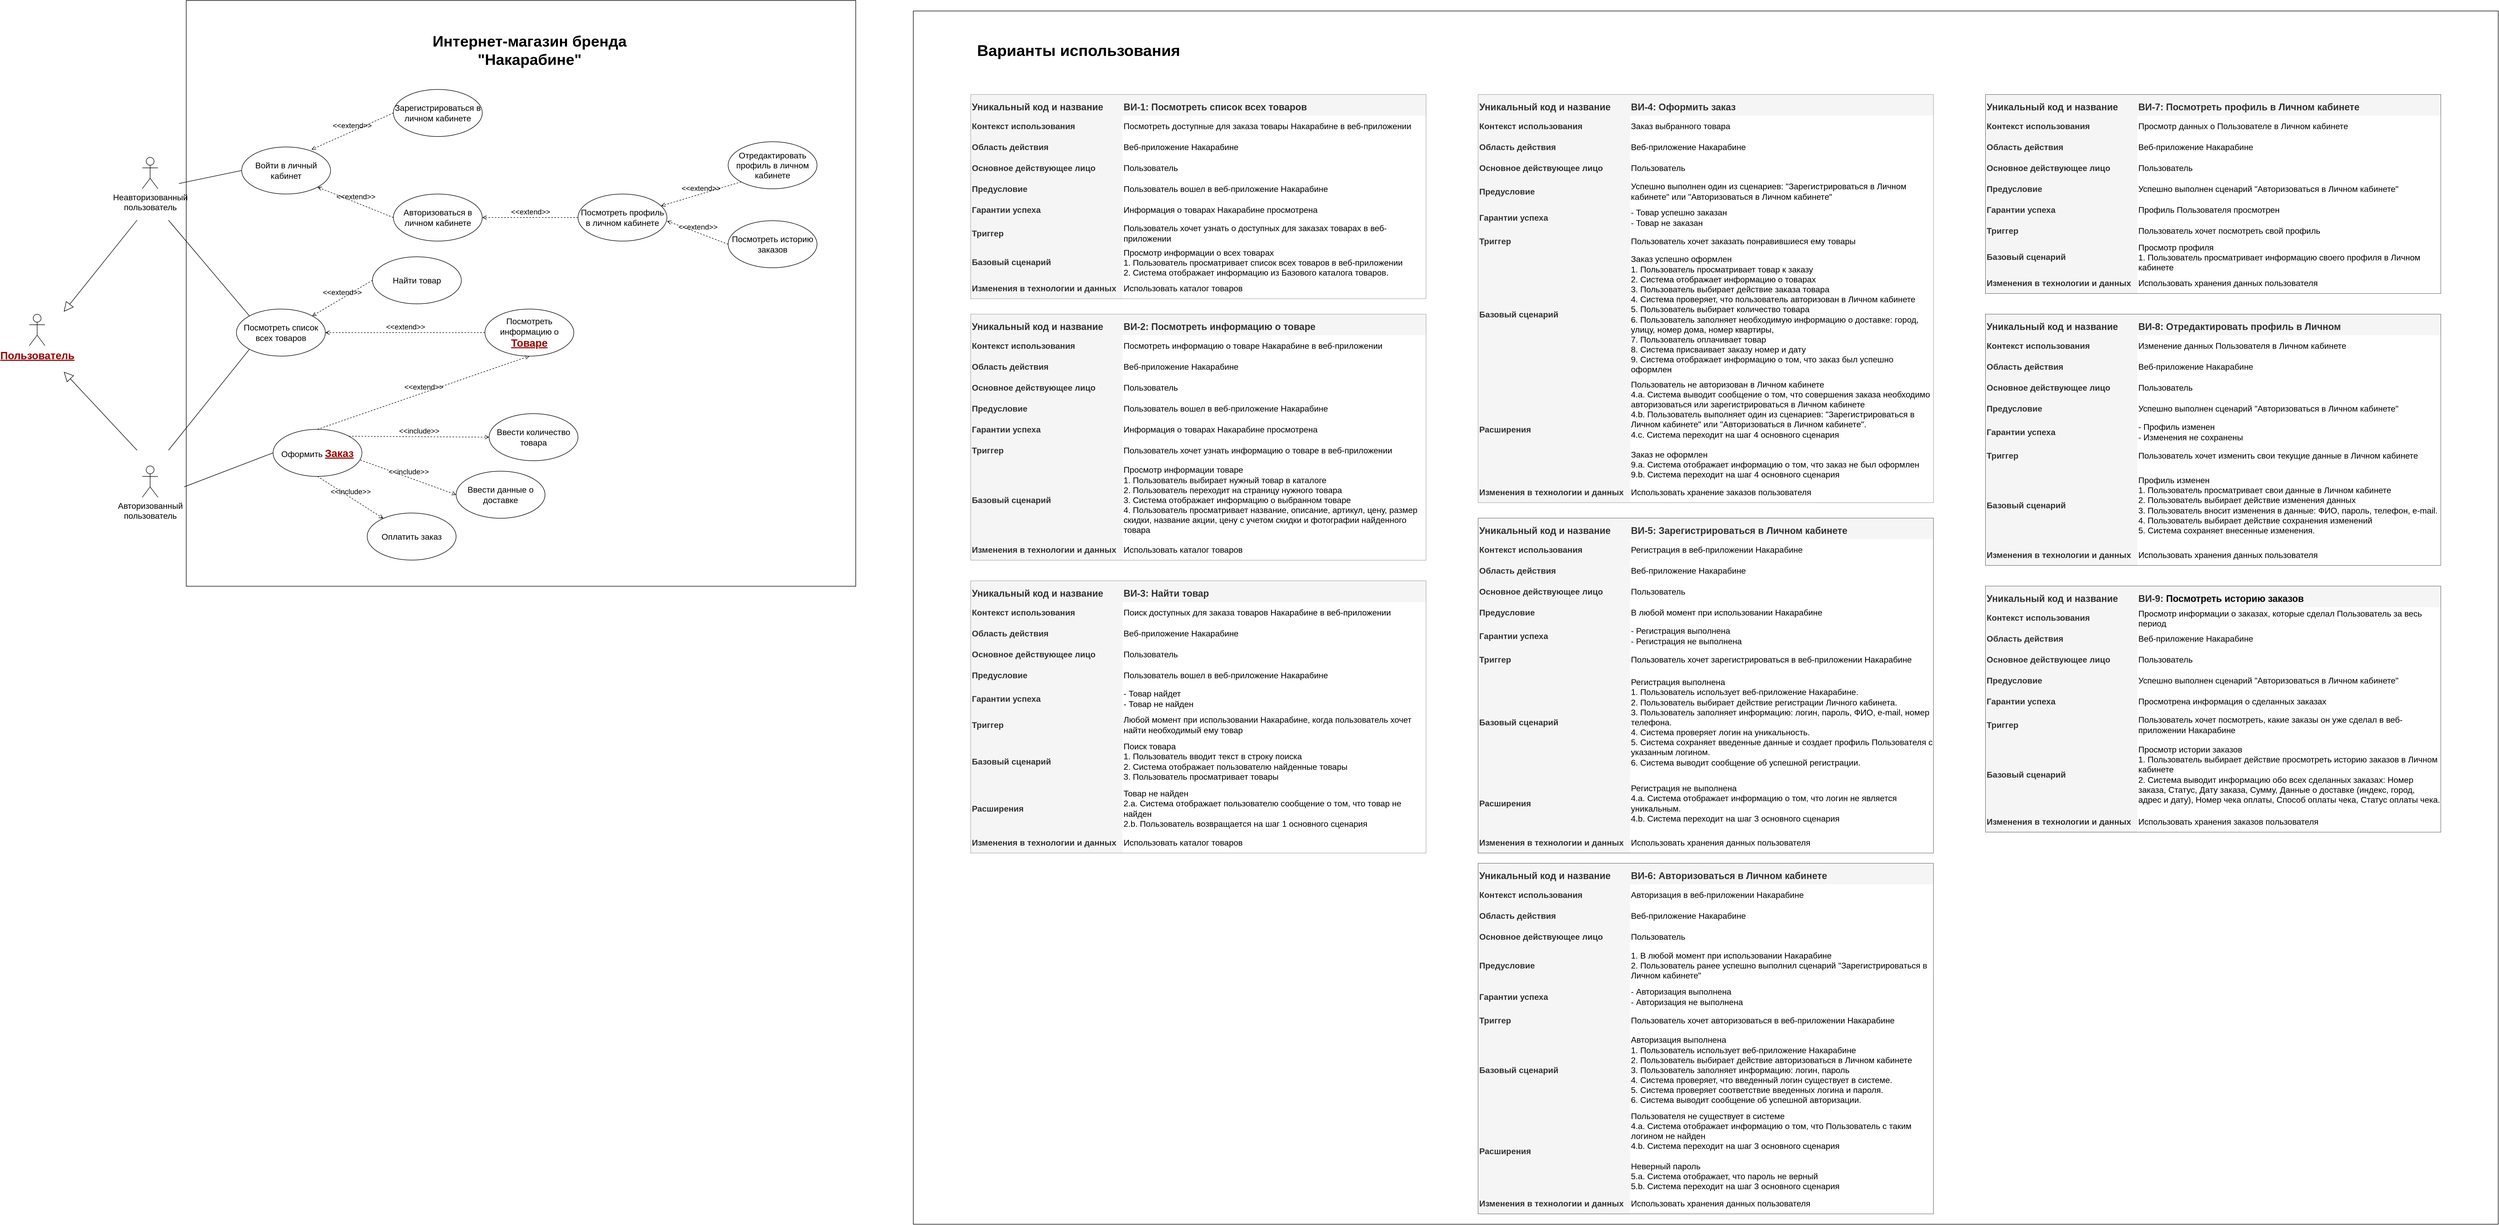 <mxfile version="24.7.7" pages="4">
  <diagram id="1py6E_HqmO8F6NQKWy9Y" name="№1. Use Case">
    <mxGraphModel dx="2026" dy="2330" grid="1" gridSize="10" guides="1" tooltips="1" connect="1" arrows="1" fold="1" page="1" pageScale="1" pageWidth="827" pageHeight="1169" math="0" shadow="0">
      <root>
        <mxCell id="0" />
        <mxCell id="1" parent="0" />
        <mxCell id="ZGg1oxHE9y01CLhAgPil-115" value="" style="rounded=0;whiteSpace=wrap;html=1;fontSize=14;" parent="1" vertex="1">
          <mxGeometry x="1110" y="-1160" width="1280" height="1120" as="geometry" />
        </mxCell>
        <mxCell id="ZGg1oxHE9y01CLhAgPil-8" value="&lt;font color=&quot;#990000&quot; size=&quot;1&quot; style=&quot;&quot;&gt;&lt;b style=&quot;font-size: 20px;&quot;&gt;&lt;u style=&quot;&quot;&gt;Пользователь&lt;/u&gt;&lt;/b&gt;&lt;/font&gt;" style="shape=umlActor;verticalLabelPosition=bottom;verticalAlign=top;html=1;outlineConnect=0;" parent="1" vertex="1">
          <mxGeometry x="810" y="-560" width="30" height="60" as="geometry" />
        </mxCell>
        <mxCell id="ZGg1oxHE9y01CLhAgPil-22" value="Посмотреть профиль в личном кабинете" style="ellipse;whiteSpace=wrap;html=1;fontSize=16;" parent="1" vertex="1">
          <mxGeometry x="1859" y="-790" width="170" height="90" as="geometry" />
        </mxCell>
        <mxCell id="ZGg1oxHE9y01CLhAgPil-29" value="Авторизоваться в личном кабинете" style="ellipse;whiteSpace=wrap;html=1;fontSize=16;" parent="1" vertex="1">
          <mxGeometry x="1506" y="-790" width="170" height="90" as="geometry" />
        </mxCell>
        <mxCell id="ZGg1oxHE9y01CLhAgPil-33" value="&lt;font style=&quot;font-size: 14px;&quot;&gt;&amp;lt;&amp;lt;extend&amp;gt;&amp;gt;&lt;/font&gt;" style="html=1;verticalAlign=bottom;labelBackgroundColor=none;endArrow=open;endFill=0;dashed=1;rounded=0;exitX=0;exitY=0.5;exitDx=0;exitDy=0;entryX=1;entryY=0.5;entryDx=0;entryDy=0;" parent="1" source="ZGg1oxHE9y01CLhAgPil-22" target="ZGg1oxHE9y01CLhAgPil-29" edge="1">
          <mxGeometry width="160" relative="1" as="geometry">
            <mxPoint x="1864.5" y="-680.0" as="sourcePoint" />
            <mxPoint x="1715.5" y="-680.0" as="targetPoint" />
          </mxGeometry>
        </mxCell>
        <mxCell id="ZGg1oxHE9y01CLhAgPil-37" value="&lt;font style=&quot;font-size: 16px;&quot;&gt;Авторизованный &lt;br&gt;пользователь&lt;/font&gt;" style="shape=umlActor;verticalLabelPosition=bottom;verticalAlign=top;html=1;outlineConnect=0;" parent="1" vertex="1">
          <mxGeometry x="1026" y="-270" width="30" height="60" as="geometry" />
        </mxCell>
        <mxCell id="ZGg1oxHE9y01CLhAgPil-38" value="Отредактировать профиль в личном кабинете" style="ellipse;whiteSpace=wrap;html=1;fontSize=16;" parent="1" vertex="1">
          <mxGeometry x="2146" y="-890" width="170" height="90" as="geometry" />
        </mxCell>
        <mxCell id="ZGg1oxHE9y01CLhAgPil-40" value="&lt;font style=&quot;font-size: 14px;&quot;&gt;&amp;lt;&amp;lt;extend&amp;gt;&amp;gt;&lt;/font&gt;" style="html=1;verticalAlign=bottom;labelBackgroundColor=none;endArrow=open;endFill=0;dashed=1;rounded=0;exitX=0;exitY=1;exitDx=0;exitDy=0;" parent="1" source="ZGg1oxHE9y01CLhAgPil-38" target="ZGg1oxHE9y01CLhAgPil-22" edge="1">
          <mxGeometry width="160" relative="1" as="geometry">
            <mxPoint x="1841" y="-610" as="sourcePoint" />
            <mxPoint x="1761" y="-570" as="targetPoint" />
          </mxGeometry>
        </mxCell>
        <mxCell id="ZGg1oxHE9y01CLhAgPil-43" value="&lt;font style=&quot;font-size: 14px;&quot;&gt;&amp;lt;&amp;lt;extend&amp;gt;&amp;gt;&lt;/font&gt;" style="html=1;verticalAlign=bottom;labelBackgroundColor=none;endArrow=open;endFill=0;dashed=1;rounded=0;entryX=1.001;entryY=0.573;entryDx=0;entryDy=0;exitX=0;exitY=0.5;exitDx=0;exitDy=0;entryPerimeter=0;" parent="1" source="ZGg1oxHE9y01CLhAgPil-44" target="ZGg1oxHE9y01CLhAgPil-22" edge="1">
          <mxGeometry width="160" relative="1" as="geometry">
            <mxPoint x="1756" y="-600" as="sourcePoint" />
            <mxPoint x="1705.998" y="-668.818" as="targetPoint" />
          </mxGeometry>
        </mxCell>
        <mxCell id="ZGg1oxHE9y01CLhAgPil-44" value="Посмотреть историю заказов" style="ellipse;whiteSpace=wrap;html=1;fontSize=16;" parent="1" vertex="1">
          <mxGeometry x="2146" y="-739" width="170" height="90" as="geometry" />
        </mxCell>
        <mxCell id="ZGg1oxHE9y01CLhAgPil-50" value="" style="endArrow=block;endSize=16;endFill=0;html=1;rounded=0;" parent="1" edge="1">
          <mxGeometry width="160" relative="1" as="geometry">
            <mxPoint x="1016" y="-300" as="sourcePoint" />
            <mxPoint x="876" y="-450" as="targetPoint" />
          </mxGeometry>
        </mxCell>
        <mxCell id="ZGg1oxHE9y01CLhAgPil-53" value="" style="endArrow=block;endSize=16;endFill=0;html=1;rounded=0;" parent="1" edge="1">
          <mxGeometry width="160" relative="1" as="geometry">
            <mxPoint x="1016" y="-740" as="sourcePoint" />
            <mxPoint x="876" y="-565" as="targetPoint" />
          </mxGeometry>
        </mxCell>
        <mxCell id="ZGg1oxHE9y01CLhAgPil-55" value="Посмотреть информацию о &lt;b&gt;&lt;font color=&quot;#990000&quot; style=&quot;font-size: 20px;&quot;&gt;&lt;u&gt;Товаре&lt;/u&gt;&lt;/font&gt;&lt;/b&gt;" style="ellipse;whiteSpace=wrap;html=1;fontSize=16;" parent="1" vertex="1">
          <mxGeometry x="1681" y="-570" width="170" height="90" as="geometry" />
        </mxCell>
        <mxCell id="ZGg1oxHE9y01CLhAgPil-56" value="Посмотреть список всех товаров" style="ellipse;whiteSpace=wrap;html=1;fontSize=16;" parent="1" vertex="1">
          <mxGeometry x="1206" y="-570" width="170" height="90" as="geometry" />
        </mxCell>
        <mxCell id="ZGg1oxHE9y01CLhAgPil-57" value="Оформить &lt;b&gt;&lt;font color=&quot;#990000&quot; style=&quot;font-size: 20px;&quot;&gt;&lt;u style=&quot;&quot;&gt;Заказ&lt;/u&gt;&lt;/font&gt;&lt;/b&gt;" style="ellipse;whiteSpace=wrap;html=1;fontSize=16;" parent="1" vertex="1">
          <mxGeometry x="1276" y="-340" width="170" height="90" as="geometry" />
        </mxCell>
        <mxCell id="ZGg1oxHE9y01CLhAgPil-58" value="" style="endArrow=none;html=1;rounded=0;entryX=0;entryY=0;entryDx=0;entryDy=0;" parent="1" target="ZGg1oxHE9y01CLhAgPil-56" edge="1">
          <mxGeometry width="50" height="50" relative="1" as="geometry">
            <mxPoint x="1076" y="-740" as="sourcePoint" />
            <mxPoint x="1246" y="-927.5" as="targetPoint" />
          </mxGeometry>
        </mxCell>
        <mxCell id="ZGg1oxHE9y01CLhAgPil-59" value="&amp;lt;&amp;lt;extend&amp;gt;&amp;gt;" style="html=1;verticalAlign=bottom;labelBackgroundColor=none;endArrow=open;endFill=0;dashed=1;rounded=0;exitX=0;exitY=0.5;exitDx=0;exitDy=0;entryX=1;entryY=0;entryDx=0;entryDy=0;fontSize=14;" parent="1" source="TRtRM_N8GFblDihYdWIP-127" target="ZGg1oxHE9y01CLhAgPil-56" edge="1">
          <mxGeometry width="160" relative="1" as="geometry">
            <mxPoint x="1269" y="-290" as="sourcePoint" />
            <mxPoint x="1426.0" y="-305" as="targetPoint" />
          </mxGeometry>
        </mxCell>
        <mxCell id="ZGg1oxHE9y01CLhAgPil-61" value="" style="endArrow=none;html=1;rounded=0;entryX=0;entryY=1;entryDx=0;entryDy=0;" parent="1" target="ZGg1oxHE9y01CLhAgPil-56" edge="1">
          <mxGeometry width="50" height="50" relative="1" as="geometry">
            <mxPoint x="1076" y="-300" as="sourcePoint" />
            <mxPoint x="1256.0" y="-692.5" as="targetPoint" />
          </mxGeometry>
        </mxCell>
        <mxCell id="ZGg1oxHE9y01CLhAgPil-63" value="&lt;font style=&quot;font-size: 16px;&quot;&gt;Зарегистрироваться в личном кабинете&lt;/font&gt;" style="ellipse;whiteSpace=wrap;html=1;" parent="1" vertex="1">
          <mxGeometry x="1506" y="-990" width="170" height="90" as="geometry" />
        </mxCell>
        <mxCell id="ZGg1oxHE9y01CLhAgPil-75" value="" style="endArrow=none;html=1;rounded=0;entryX=0;entryY=0.5;entryDx=0;entryDy=0;startArrow=none;" parent="1" target="ZGg1oxHE9y01CLhAgPil-76" edge="1">
          <mxGeometry width="50" height="50" relative="1" as="geometry">
            <mxPoint x="1096" y="-810" as="sourcePoint" />
            <mxPoint x="1272.109" y="-713.713" as="targetPoint" />
          </mxGeometry>
        </mxCell>
        <mxCell id="ZGg1oxHE9y01CLhAgPil-76" value="&lt;font style=&quot;font-size: 16px;&quot;&gt;Войти в личный кабинет&lt;/font&gt;" style="ellipse;whiteSpace=wrap;html=1;" parent="1" vertex="1">
          <mxGeometry x="1216" y="-880" width="170" height="90" as="geometry" />
        </mxCell>
        <mxCell id="ZGg1oxHE9y01CLhAgPil-77" value="&lt;font style=&quot;font-size: 14px;&quot;&gt;&amp;lt;&amp;lt;extend&amp;gt;&amp;gt;&lt;/font&gt;" style="html=1;verticalAlign=bottom;labelBackgroundColor=none;endArrow=open;endFill=0;dashed=1;rounded=0;exitX=0;exitY=0.5;exitDx=0;exitDy=0;entryX=0.785;entryY=0.056;entryDx=0;entryDy=0;entryPerimeter=0;" parent="1" source="ZGg1oxHE9y01CLhAgPil-63" target="ZGg1oxHE9y01CLhAgPil-76" edge="1">
          <mxGeometry width="160" relative="1" as="geometry">
            <mxPoint x="1656.0" y="-590" as="sourcePoint" />
            <mxPoint x="1556.0" y="-590" as="targetPoint" />
          </mxGeometry>
        </mxCell>
        <mxCell id="ZGg1oxHE9y01CLhAgPil-78" value="&lt;font style=&quot;font-size: 14px;&quot;&gt;&amp;lt;&amp;lt;extend&amp;gt;&amp;gt;&lt;/font&gt;" style="html=1;verticalAlign=bottom;labelBackgroundColor=none;endArrow=open;endFill=0;dashed=1;rounded=0;exitX=0;exitY=0.5;exitDx=0;exitDy=0;entryX=1;entryY=1;entryDx=0;entryDy=0;" parent="1" source="ZGg1oxHE9y01CLhAgPil-29" target="ZGg1oxHE9y01CLhAgPil-76" edge="1">
          <mxGeometry width="160" relative="1" as="geometry">
            <mxPoint x="1426.0" y="-860" as="sourcePoint" />
            <mxPoint x="1316.0" y="-790" as="targetPoint" />
          </mxGeometry>
        </mxCell>
        <mxCell id="ZGg1oxHE9y01CLhAgPil-92" value="Ввести количество товара" style="ellipse;whiteSpace=wrap;html=1;fontSize=16;" parent="1" vertex="1">
          <mxGeometry x="1689" y="-370" width="170" height="90" as="geometry" />
        </mxCell>
        <mxCell id="ZGg1oxHE9y01CLhAgPil-94" value="Ввести данные о доставке" style="ellipse;whiteSpace=wrap;html=1;fontSize=16;" parent="1" vertex="1">
          <mxGeometry x="1626" y="-260" width="170" height="90" as="geometry" />
        </mxCell>
        <mxCell id="ZGg1oxHE9y01CLhAgPil-97" value="Оплатить заказ" style="ellipse;whiteSpace=wrap;html=1;fontSize=16;" parent="1" vertex="1">
          <mxGeometry x="1456" y="-180" width="170" height="90" as="geometry" />
        </mxCell>
        <mxCell id="ZGg1oxHE9y01CLhAgPil-100" value="&amp;lt;&amp;lt;include&amp;gt;&amp;gt;" style="html=1;verticalAlign=bottom;labelBackgroundColor=none;endArrow=open;endFill=0;dashed=1;rounded=0;entryX=0;entryY=0.5;entryDx=0;entryDy=0;exitX=1;exitY=0;exitDx=0;exitDy=0;fontSize=14;" parent="1" source="ZGg1oxHE9y01CLhAgPil-57" target="ZGg1oxHE9y01CLhAgPil-92" edge="1">
          <mxGeometry width="160" relative="1" as="geometry">
            <mxPoint x="1794" y="-400" as="sourcePoint" />
            <mxPoint x="1919" y="-340" as="targetPoint" />
          </mxGeometry>
        </mxCell>
        <mxCell id="ZGg1oxHE9y01CLhAgPil-102" value="&amp;lt;&amp;lt;include&amp;gt;&amp;gt;" style="html=1;verticalAlign=bottom;labelBackgroundColor=none;endArrow=open;endFill=0;dashed=1;rounded=0;entryX=0;entryY=0.5;entryDx=0;entryDy=0;fontSize=14;exitX=0.982;exitY=0.652;exitDx=0;exitDy=0;exitPerimeter=0;" parent="1" source="ZGg1oxHE9y01CLhAgPil-57" target="ZGg1oxHE9y01CLhAgPil-94" edge="1">
          <mxGeometry width="160" relative="1" as="geometry">
            <mxPoint x="1396" y="-105" as="sourcePoint" />
            <mxPoint x="1619.0" y="-130" as="targetPoint" />
          </mxGeometry>
        </mxCell>
        <mxCell id="ZGg1oxHE9y01CLhAgPil-105" value="&amp;lt;&amp;lt;include&amp;gt;&amp;gt;" style="html=1;verticalAlign=bottom;labelBackgroundColor=none;endArrow=open;endFill=0;dashed=1;rounded=0;exitX=0.5;exitY=1;exitDx=0;exitDy=0;fontSize=14;" parent="1" source="ZGg1oxHE9y01CLhAgPil-57" target="ZGg1oxHE9y01CLhAgPil-97" edge="1">
          <mxGeometry width="160" relative="1" as="geometry">
            <mxPoint x="1504" y="-170" as="sourcePoint" />
            <mxPoint x="1619.0" y="80" as="targetPoint" />
          </mxGeometry>
        </mxCell>
        <mxCell id="ZGg1oxHE9y01CLhAgPil-109" value="" style="endArrow=none;html=1;rounded=0;entryX=0;entryY=0.5;entryDx=0;entryDy=0;" parent="1" target="ZGg1oxHE9y01CLhAgPil-57" edge="1">
          <mxGeometry width="50" height="50" relative="1" as="geometry">
            <mxPoint x="1106" y="-230" as="sourcePoint" />
            <mxPoint x="1506" y="-221.18" as="targetPoint" />
          </mxGeometry>
        </mxCell>
        <mxCell id="ZGg1oxHE9y01CLhAgPil-111" value="&amp;lt;&amp;lt;extend&amp;gt;&amp;gt;" style="html=1;verticalAlign=bottom;labelBackgroundColor=none;endArrow=open;endFill=0;dashed=1;rounded=0;exitX=0.5;exitY=0;exitDx=0;exitDy=0;entryX=0.5;entryY=1;entryDx=0;entryDy=0;fontSize=14;" parent="1" source="ZGg1oxHE9y01CLhAgPil-57" target="ZGg1oxHE9y01CLhAgPil-55" edge="1">
          <mxGeometry width="160" relative="1" as="geometry">
            <mxPoint x="1799" y="-245" as="sourcePoint" />
            <mxPoint x="1669.0" y="-230" as="targetPoint" />
          </mxGeometry>
        </mxCell>
        <mxCell id="ZGg1oxHE9y01CLhAgPil-116" value="&lt;font style=&quot;font-size: 29px;&quot;&gt;&lt;b&gt;Интернет-магазин бренда &quot;Накарабине&quot;&lt;/b&gt;&lt;/font&gt;" style="text;html=1;strokeColor=none;fillColor=none;align=center;verticalAlign=middle;whiteSpace=wrap;rounded=0;fontSize=14;" parent="1" vertex="1">
          <mxGeometry x="1551.5" y="-1100" width="429" height="70" as="geometry" />
        </mxCell>
        <mxCell id="TRtRM_N8GFblDihYdWIP-126" value="&amp;lt;&amp;lt;extend&amp;gt;&amp;gt;" style="html=1;verticalAlign=bottom;labelBackgroundColor=none;endArrow=open;endFill=0;dashed=1;rounded=0;exitX=0;exitY=0.5;exitDx=0;exitDy=0;entryX=1;entryY=0.5;entryDx=0;entryDy=0;fontSize=14;" parent="1" source="ZGg1oxHE9y01CLhAgPil-55" target="ZGg1oxHE9y01CLhAgPil-56" edge="1">
          <mxGeometry width="160" relative="1" as="geometry">
            <mxPoint x="1629.0" y="-405" as="sourcePoint" />
            <mxPoint x="1396.0" y="-405" as="targetPoint" />
          </mxGeometry>
        </mxCell>
        <mxCell id="TRtRM_N8GFblDihYdWIP-127" value="Найти товар" style="ellipse;whiteSpace=wrap;html=1;fontSize=16;" parent="1" vertex="1">
          <mxGeometry x="1466" y="-670" width="170" height="90" as="geometry" />
        </mxCell>
        <mxCell id="ZGg1oxHE9y01CLhAgPil-51" value="&lt;font style=&quot;font-size: 16px;&quot;&gt;Неавторизованный &lt;br&gt;пользователь&lt;/font&gt;" style="shape=umlActor;verticalLabelPosition=bottom;verticalAlign=top;html=1;outlineConnect=0;" parent="1" vertex="1">
          <mxGeometry x="1026" y="-860" width="30" height="60" as="geometry" />
        </mxCell>
        <mxCell id="MgmLHPgTbiu6m--4cpTd-1" value="" style="rounded=0;whiteSpace=wrap;html=1;fontSize=14;" parent="1" vertex="1">
          <mxGeometry x="2500" y="-1140" width="3030" height="2320" as="geometry" />
        </mxCell>
        <mxCell id="MgmLHPgTbiu6m--4cpTd-2" value="&lt;font size=&quot;1&quot; style=&quot;&quot;&gt;&lt;b style=&quot;font-size: 30px;&quot;&gt;Варианты использования&lt;/b&gt;&lt;/font&gt;" style="text;html=1;strokeColor=none;fillColor=none;align=left;verticalAlign=middle;whiteSpace=wrap;rounded=0;" parent="1" vertex="1">
          <mxGeometry x="2620" y="-1080" width="410" height="30" as="geometry" />
        </mxCell>
        <mxCell id="MgmLHPgTbiu6m--4cpTd-3" value="" style="shape=table;html=1;whiteSpace=wrap;startSize=0;container=1;collapsible=0;childLayout=tableLayout;fontSize=29;columnLines=1;rowLines=1;strokeColor=#666666;swimlaneLine=1;swimlaneFillColor=none;fillColor=#f5f5f5;fontColor=#333333;" parent="1" vertex="1">
          <mxGeometry x="2610" y="-980" width="870" height="390" as="geometry" />
        </mxCell>
        <mxCell id="MgmLHPgTbiu6m--4cpTd-4" value="" style="shape=tableRow;horizontal=0;startSize=0;swimlaneHead=0;swimlaneBody=0;top=0;left=0;bottom=0;right=0;collapsible=0;dropTarget=0;fillColor=none;points=[[0,0.5],[1,0.5]];portConstraint=eastwest;fontSize=29;" parent="MgmLHPgTbiu6m--4cpTd-3" vertex="1">
          <mxGeometry width="870" height="40" as="geometry" />
        </mxCell>
        <mxCell id="MgmLHPgTbiu6m--4cpTd-5" value="&lt;font style=&quot;font-size: 18px;&quot;&gt;Уникальный код и название&lt;/font&gt;" style="shape=partialRectangle;html=1;whiteSpace=wrap;connectable=0;fillColor=#f5f5f5;top=0;left=0;bottom=0;right=0;overflow=hidden;fontSize=29;align=left;fontStyle=1;fontColor=#333333;strokeColor=default;labelBorderColor=none;" parent="MgmLHPgTbiu6m--4cpTd-4" vertex="1">
          <mxGeometry width="290" height="40" as="geometry">
            <mxRectangle width="290" height="40" as="alternateBounds" />
          </mxGeometry>
        </mxCell>
        <mxCell id="MgmLHPgTbiu6m--4cpTd-6" value="&lt;font style=&quot;font-size: 18px;&quot;&gt;ВИ-1: Посмотреть список всех товаров&lt;/font&gt;" style="shape=partialRectangle;html=1;whiteSpace=wrap;connectable=0;fillColor=#f5f5f5;top=0;left=0;bottom=0;right=0;overflow=hidden;fontSize=29;fontStyle=1;align=left;fontColor=#333333;strokeColor=#000000;" parent="MgmLHPgTbiu6m--4cpTd-4" vertex="1">
          <mxGeometry x="290" width="580" height="40" as="geometry">
            <mxRectangle width="580" height="40" as="alternateBounds" />
          </mxGeometry>
        </mxCell>
        <mxCell id="MgmLHPgTbiu6m--4cpTd-7" value="" style="shape=tableRow;horizontal=0;startSize=0;swimlaneHead=0;swimlaneBody=0;top=0;left=0;bottom=0;right=0;collapsible=0;dropTarget=0;fillColor=none;points=[[0,0.5],[1,0.5]];portConstraint=eastwest;fontSize=29;" parent="MgmLHPgTbiu6m--4cpTd-3" vertex="1">
          <mxGeometry y="40" width="870" height="40" as="geometry" />
        </mxCell>
        <mxCell id="MgmLHPgTbiu6m--4cpTd-8" value="&lt;font style=&quot;font-size: 16px;&quot;&gt;Контекст использования&lt;/font&gt;" style="shape=partialRectangle;html=1;whiteSpace=wrap;connectable=0;fillColor=#f5f5f5;top=0;left=0;bottom=0;right=0;overflow=hidden;fontSize=16;fontColor=#333333;strokeColor=#000000;perimeterSpacing=4;align=left;fontStyle=1" parent="MgmLHPgTbiu6m--4cpTd-7" vertex="1">
          <mxGeometry width="290" height="40" as="geometry">
            <mxRectangle width="290" height="40" as="alternateBounds" />
          </mxGeometry>
        </mxCell>
        <mxCell id="MgmLHPgTbiu6m--4cpTd-9" value="Посмотреть доступные для заказа товары Накарабине в веб-приложении" style="shape=partialRectangle;html=1;whiteSpace=wrap;connectable=0;top=0;left=0;bottom=0;right=0;overflow=hidden;fontSize=16;align=left;" parent="MgmLHPgTbiu6m--4cpTd-7" vertex="1">
          <mxGeometry x="290" width="580" height="40" as="geometry">
            <mxRectangle width="580" height="40" as="alternateBounds" />
          </mxGeometry>
        </mxCell>
        <mxCell id="MgmLHPgTbiu6m--4cpTd-10" value="" style="shape=tableRow;horizontal=0;startSize=0;swimlaneHead=0;swimlaneBody=0;top=0;left=0;bottom=0;right=0;collapsible=0;dropTarget=0;fillColor=none;points=[[0,0.5],[1,0.5]];portConstraint=eastwest;fontSize=29;" parent="MgmLHPgTbiu6m--4cpTd-3" vertex="1">
          <mxGeometry y="80" width="870" height="40" as="geometry" />
        </mxCell>
        <mxCell id="MgmLHPgTbiu6m--4cpTd-11" value="&lt;font style=&quot;font-size: 16px;&quot;&gt;Область действия&lt;/font&gt;" style="shape=partialRectangle;html=1;whiteSpace=wrap;connectable=0;fillColor=#f5f5f5;top=0;left=0;bottom=0;right=0;overflow=hidden;fontSize=16;fontColor=#333333;strokeColor=#666666;align=left;fontStyle=1" parent="MgmLHPgTbiu6m--4cpTd-10" vertex="1">
          <mxGeometry width="290" height="40" as="geometry">
            <mxRectangle width="290" height="40" as="alternateBounds" />
          </mxGeometry>
        </mxCell>
        <mxCell id="MgmLHPgTbiu6m--4cpTd-12" value="Веб-приложение Накарабине" style="shape=partialRectangle;html=1;whiteSpace=wrap;connectable=0;top=0;left=0;bottom=0;right=0;overflow=hidden;fontSize=16;align=left;" parent="MgmLHPgTbiu6m--4cpTd-10" vertex="1">
          <mxGeometry x="290" width="580" height="40" as="geometry">
            <mxRectangle width="580" height="40" as="alternateBounds" />
          </mxGeometry>
        </mxCell>
        <mxCell id="MgmLHPgTbiu6m--4cpTd-13" style="shape=tableRow;horizontal=0;startSize=0;swimlaneHead=0;swimlaneBody=0;top=0;left=0;bottom=0;right=0;collapsible=0;dropTarget=0;fillColor=none;points=[[0,0.5],[1,0.5]];portConstraint=eastwest;fontSize=29;" parent="MgmLHPgTbiu6m--4cpTd-3" vertex="1">
          <mxGeometry y="120" width="870" height="40" as="geometry" />
        </mxCell>
        <mxCell id="MgmLHPgTbiu6m--4cpTd-14" value="Основное действующее лицо" style="shape=partialRectangle;html=1;whiteSpace=wrap;connectable=0;fillColor=#f5f5f5;top=0;left=0;bottom=0;right=0;overflow=hidden;fontSize=16;fontColor=#333333;strokeColor=#666666;align=left;fontStyle=1" parent="MgmLHPgTbiu6m--4cpTd-13" vertex="1">
          <mxGeometry width="290" height="40" as="geometry">
            <mxRectangle width="290" height="40" as="alternateBounds" />
          </mxGeometry>
        </mxCell>
        <mxCell id="MgmLHPgTbiu6m--4cpTd-15" value="Пользователь" style="shape=partialRectangle;html=1;whiteSpace=wrap;connectable=0;top=0;left=0;bottom=0;right=0;overflow=hidden;fontSize=16;align=left;" parent="MgmLHPgTbiu6m--4cpTd-13" vertex="1">
          <mxGeometry x="290" width="580" height="40" as="geometry">
            <mxRectangle width="580" height="40" as="alternateBounds" />
          </mxGeometry>
        </mxCell>
        <mxCell id="MgmLHPgTbiu6m--4cpTd-16" style="shape=tableRow;horizontal=0;startSize=0;swimlaneHead=0;swimlaneBody=0;top=0;left=0;bottom=0;right=0;collapsible=0;dropTarget=0;fillColor=none;points=[[0,0.5],[1,0.5]];portConstraint=eastwest;fontSize=29;" parent="MgmLHPgTbiu6m--4cpTd-3" vertex="1">
          <mxGeometry y="160" width="870" height="40" as="geometry" />
        </mxCell>
        <mxCell id="MgmLHPgTbiu6m--4cpTd-17" value="Предусловие" style="shape=partialRectangle;html=1;whiteSpace=wrap;connectable=0;fillColor=#f5f5f5;top=0;left=0;bottom=0;right=0;overflow=hidden;fontSize=16;fontColor=#333333;strokeColor=#666666;align=left;fontStyle=1" parent="MgmLHPgTbiu6m--4cpTd-16" vertex="1">
          <mxGeometry width="290" height="40" as="geometry">
            <mxRectangle width="290" height="40" as="alternateBounds" />
          </mxGeometry>
        </mxCell>
        <mxCell id="MgmLHPgTbiu6m--4cpTd-18" value="Пользователь вошел в веб-приложение Накарабине" style="shape=partialRectangle;html=1;whiteSpace=wrap;connectable=0;top=0;left=0;bottom=0;right=0;overflow=hidden;fontSize=16;align=left;" parent="MgmLHPgTbiu6m--4cpTd-16" vertex="1">
          <mxGeometry x="290" width="580" height="40" as="geometry">
            <mxRectangle width="580" height="40" as="alternateBounds" />
          </mxGeometry>
        </mxCell>
        <mxCell id="MgmLHPgTbiu6m--4cpTd-19" style="shape=tableRow;horizontal=0;startSize=0;swimlaneHead=0;swimlaneBody=0;top=0;left=0;bottom=0;right=0;collapsible=0;dropTarget=0;fillColor=none;points=[[0,0.5],[1,0.5]];portConstraint=eastwest;fontSize=29;" parent="MgmLHPgTbiu6m--4cpTd-3" vertex="1">
          <mxGeometry y="200" width="870" height="40" as="geometry" />
        </mxCell>
        <mxCell id="MgmLHPgTbiu6m--4cpTd-20" value="Гарантии успеха" style="shape=partialRectangle;html=1;whiteSpace=wrap;connectable=0;fillColor=#f5f5f5;top=0;left=0;bottom=0;right=0;overflow=hidden;fontSize=16;fontColor=#333333;strokeColor=#666666;align=left;fontStyle=1" parent="MgmLHPgTbiu6m--4cpTd-19" vertex="1">
          <mxGeometry width="290" height="40" as="geometry">
            <mxRectangle width="290" height="40" as="alternateBounds" />
          </mxGeometry>
        </mxCell>
        <mxCell id="MgmLHPgTbiu6m--4cpTd-21" value="Информация о товарах Накарабине просмотрена" style="shape=partialRectangle;html=1;whiteSpace=wrap;connectable=0;top=0;left=0;bottom=0;right=0;overflow=hidden;fontSize=16;align=left;" parent="MgmLHPgTbiu6m--4cpTd-19" vertex="1">
          <mxGeometry x="290" width="580" height="40" as="geometry">
            <mxRectangle width="580" height="40" as="alternateBounds" />
          </mxGeometry>
        </mxCell>
        <mxCell id="MgmLHPgTbiu6m--4cpTd-22" style="shape=tableRow;horizontal=0;startSize=0;swimlaneHead=0;swimlaneBody=0;top=0;left=0;bottom=0;right=0;collapsible=0;dropTarget=0;fillColor=none;points=[[0,0.5],[1,0.5]];portConstraint=eastwest;fontSize=29;" parent="MgmLHPgTbiu6m--4cpTd-3" vertex="1">
          <mxGeometry y="240" width="870" height="50" as="geometry" />
        </mxCell>
        <mxCell id="MgmLHPgTbiu6m--4cpTd-23" value="Триггер" style="shape=partialRectangle;html=1;whiteSpace=wrap;connectable=0;fillColor=#f5f5f5;top=0;left=0;bottom=0;right=0;overflow=hidden;fontSize=16;fontColor=#333333;strokeColor=#666666;perimeterSpacing=1;align=left;fontStyle=1" parent="MgmLHPgTbiu6m--4cpTd-22" vertex="1">
          <mxGeometry width="290" height="50" as="geometry">
            <mxRectangle width="290" height="50" as="alternateBounds" />
          </mxGeometry>
        </mxCell>
        <mxCell id="MgmLHPgTbiu6m--4cpTd-24" value="Пользователь хочет узнать о доступных для заказах товарах в веб-приложении" style="shape=partialRectangle;html=1;whiteSpace=wrap;connectable=0;top=0;left=0;bottom=0;right=0;overflow=hidden;fontSize=16;align=left;" parent="MgmLHPgTbiu6m--4cpTd-22" vertex="1">
          <mxGeometry x="290" width="580" height="50" as="geometry">
            <mxRectangle width="580" height="50" as="alternateBounds" />
          </mxGeometry>
        </mxCell>
        <mxCell id="MgmLHPgTbiu6m--4cpTd-25" style="shape=tableRow;horizontal=0;startSize=0;swimlaneHead=0;swimlaneBody=0;top=0;left=0;bottom=0;right=0;collapsible=0;dropTarget=0;fillColor=none;points=[[0,0.5],[1,0.5]];portConstraint=eastwest;fontSize=29;" parent="MgmLHPgTbiu6m--4cpTd-3" vertex="1">
          <mxGeometry y="290" width="870" height="60" as="geometry" />
        </mxCell>
        <mxCell id="MgmLHPgTbiu6m--4cpTd-26" value="Базовый сценарий" style="shape=partialRectangle;html=1;whiteSpace=wrap;connectable=0;fillColor=#f5f5f5;top=0;left=0;bottom=0;right=0;overflow=hidden;fontSize=16;fontColor=#333333;strokeColor=#666666;perimeterSpacing=1;align=left;fontStyle=1" parent="MgmLHPgTbiu6m--4cpTd-25" vertex="1">
          <mxGeometry width="290" height="60" as="geometry">
            <mxRectangle width="290" height="60" as="alternateBounds" />
          </mxGeometry>
        </mxCell>
        <mxCell id="MgmLHPgTbiu6m--4cpTd-27" value="Просмотр информации о всех товарах&lt;br style=&quot;font-size: 16px;&quot;&gt;1. Пользователь просматривает список всех товаров в веб-приложении&lt;br&gt;2. Система отображает информацию из Базового каталога товаров." style="shape=partialRectangle;html=1;whiteSpace=wrap;connectable=0;top=0;left=0;bottom=0;right=0;overflow=hidden;fontSize=16;align=left;" parent="MgmLHPgTbiu6m--4cpTd-25" vertex="1">
          <mxGeometry x="290" width="580" height="60" as="geometry">
            <mxRectangle width="580" height="60" as="alternateBounds" />
          </mxGeometry>
        </mxCell>
        <mxCell id="MgmLHPgTbiu6m--4cpTd-28" style="shape=tableRow;horizontal=0;startSize=0;swimlaneHead=0;swimlaneBody=0;top=0;left=0;bottom=0;right=0;collapsible=0;dropTarget=0;fillColor=none;points=[[0,0.5],[1,0.5]];portConstraint=eastwest;fontSize=29;" parent="MgmLHPgTbiu6m--4cpTd-3" vertex="1">
          <mxGeometry y="350" width="870" height="40" as="geometry" />
        </mxCell>
        <mxCell id="MgmLHPgTbiu6m--4cpTd-29" value="Изменения в технологии и данных" style="shape=partialRectangle;html=1;whiteSpace=wrap;connectable=0;fillColor=#f5f5f5;top=0;left=0;bottom=0;right=0;overflow=hidden;fontSize=16;fontColor=#333333;strokeColor=#000000;strokeWidth=1;perimeterSpacing=1;align=left;fontStyle=1" parent="MgmLHPgTbiu6m--4cpTd-28" vertex="1">
          <mxGeometry width="290" height="40" as="geometry">
            <mxRectangle width="290" height="40" as="alternateBounds" />
          </mxGeometry>
        </mxCell>
        <mxCell id="MgmLHPgTbiu6m--4cpTd-30" value="Использовать каталог товаров" style="shape=partialRectangle;html=1;whiteSpace=wrap;connectable=0;top=0;left=0;bottom=0;right=0;overflow=hidden;fontSize=16;align=left;" parent="MgmLHPgTbiu6m--4cpTd-28" vertex="1">
          <mxGeometry x="290" width="580" height="40" as="geometry">
            <mxRectangle width="580" height="40" as="alternateBounds" />
          </mxGeometry>
        </mxCell>
        <mxCell id="MgmLHPgTbiu6m--4cpTd-31" value="" style="shape=table;html=1;whiteSpace=wrap;startSize=0;container=1;collapsible=0;childLayout=tableLayout;fontSize=29;columnLines=1;rowLines=1;strokeColor=#666666;swimlaneLine=1;swimlaneFillColor=none;fillColor=#f5f5f5;fontColor=#333333;" parent="1" vertex="1">
          <mxGeometry x="2610" y="-560" width="870" height="470.0" as="geometry" />
        </mxCell>
        <mxCell id="MgmLHPgTbiu6m--4cpTd-32" value="" style="shape=tableRow;horizontal=0;startSize=0;swimlaneHead=0;swimlaneBody=0;top=0;left=0;bottom=0;right=0;collapsible=0;dropTarget=0;fillColor=none;points=[[0,0.5],[1,0.5]];portConstraint=eastwest;fontSize=29;" parent="MgmLHPgTbiu6m--4cpTd-31" vertex="1">
          <mxGeometry width="870" height="40" as="geometry" />
        </mxCell>
        <mxCell id="MgmLHPgTbiu6m--4cpTd-33" value="&lt;font style=&quot;font-size: 18px;&quot;&gt;Уникальный код и название&lt;/font&gt;" style="shape=partialRectangle;html=1;whiteSpace=wrap;connectable=0;fillColor=#f5f5f5;top=0;left=0;bottom=0;right=0;overflow=hidden;fontSize=29;align=left;fontStyle=1;fontColor=#333333;strokeColor=default;labelBorderColor=none;" parent="MgmLHPgTbiu6m--4cpTd-32" vertex="1">
          <mxGeometry width="290" height="40" as="geometry">
            <mxRectangle width="290" height="40" as="alternateBounds" />
          </mxGeometry>
        </mxCell>
        <mxCell id="MgmLHPgTbiu6m--4cpTd-34" value="&lt;font style=&quot;font-size: 18px;&quot;&gt;ВИ-2: Посмотреть информацию о товаре&lt;/font&gt;" style="shape=partialRectangle;html=1;whiteSpace=wrap;connectable=0;fillColor=#f5f5f5;top=0;left=0;bottom=0;right=0;overflow=hidden;fontSize=29;fontStyle=1;align=left;fontColor=#333333;strokeColor=#000000;" parent="MgmLHPgTbiu6m--4cpTd-32" vertex="1">
          <mxGeometry x="290" width="580" height="40" as="geometry">
            <mxRectangle width="580" height="40" as="alternateBounds" />
          </mxGeometry>
        </mxCell>
        <mxCell id="MgmLHPgTbiu6m--4cpTd-35" value="" style="shape=tableRow;horizontal=0;startSize=0;swimlaneHead=0;swimlaneBody=0;top=0;left=0;bottom=0;right=0;collapsible=0;dropTarget=0;fillColor=none;points=[[0,0.5],[1,0.5]];portConstraint=eastwest;fontSize=29;" parent="MgmLHPgTbiu6m--4cpTd-31" vertex="1">
          <mxGeometry y="40" width="870" height="40" as="geometry" />
        </mxCell>
        <mxCell id="MgmLHPgTbiu6m--4cpTd-36" value="&lt;font style=&quot;font-size: 16px;&quot;&gt;Контекст использования&lt;/font&gt;" style="shape=partialRectangle;html=1;whiteSpace=wrap;connectable=0;fillColor=#f5f5f5;top=0;left=0;bottom=0;right=0;overflow=hidden;fontSize=16;fontColor=#333333;strokeColor=#000000;perimeterSpacing=4;align=left;verticalAlign=middle;fontStyle=1" parent="MgmLHPgTbiu6m--4cpTd-35" vertex="1">
          <mxGeometry width="290" height="40" as="geometry">
            <mxRectangle width="290" height="40" as="alternateBounds" />
          </mxGeometry>
        </mxCell>
        <mxCell id="MgmLHPgTbiu6m--4cpTd-37" value="Посмотреть информацию о товаре Накарабине в веб-приложении" style="shape=partialRectangle;html=1;whiteSpace=wrap;connectable=0;top=0;left=0;bottom=0;right=0;overflow=hidden;fontSize=16;align=left;" parent="MgmLHPgTbiu6m--4cpTd-35" vertex="1">
          <mxGeometry x="290" width="580" height="40" as="geometry">
            <mxRectangle width="580" height="40" as="alternateBounds" />
          </mxGeometry>
        </mxCell>
        <mxCell id="MgmLHPgTbiu6m--4cpTd-38" value="" style="shape=tableRow;horizontal=0;startSize=0;swimlaneHead=0;swimlaneBody=0;top=0;left=0;bottom=0;right=0;collapsible=0;dropTarget=0;fillColor=none;points=[[0,0.5],[1,0.5]];portConstraint=eastwest;fontSize=29;" parent="MgmLHPgTbiu6m--4cpTd-31" vertex="1">
          <mxGeometry y="80" width="870" height="40" as="geometry" />
        </mxCell>
        <mxCell id="MgmLHPgTbiu6m--4cpTd-39" value="&lt;font style=&quot;font-size: 16px;&quot;&gt;Область действия&lt;/font&gt;" style="shape=partialRectangle;html=1;whiteSpace=wrap;connectable=0;fillColor=#f5f5f5;top=0;left=0;bottom=0;right=0;overflow=hidden;fontSize=16;fontColor=#333333;strokeColor=#666666;align=left;fontStyle=1" parent="MgmLHPgTbiu6m--4cpTd-38" vertex="1">
          <mxGeometry width="290" height="40" as="geometry">
            <mxRectangle width="290" height="40" as="alternateBounds" />
          </mxGeometry>
        </mxCell>
        <mxCell id="MgmLHPgTbiu6m--4cpTd-40" value="Веб-приложение Накарабине" style="shape=partialRectangle;html=1;whiteSpace=wrap;connectable=0;top=0;left=0;bottom=0;right=0;overflow=hidden;fontSize=16;align=left;" parent="MgmLHPgTbiu6m--4cpTd-38" vertex="1">
          <mxGeometry x="290" width="580" height="40" as="geometry">
            <mxRectangle width="580" height="40" as="alternateBounds" />
          </mxGeometry>
        </mxCell>
        <mxCell id="MgmLHPgTbiu6m--4cpTd-41" style="shape=tableRow;horizontal=0;startSize=0;swimlaneHead=0;swimlaneBody=0;top=0;left=0;bottom=0;right=0;collapsible=0;dropTarget=0;fillColor=none;points=[[0,0.5],[1,0.5]];portConstraint=eastwest;fontSize=29;" parent="MgmLHPgTbiu6m--4cpTd-31" vertex="1">
          <mxGeometry y="120" width="870" height="40" as="geometry" />
        </mxCell>
        <mxCell id="MgmLHPgTbiu6m--4cpTd-42" value="Основное действующее лицо" style="shape=partialRectangle;html=1;whiteSpace=wrap;connectable=0;fillColor=#f5f5f5;top=0;left=0;bottom=0;right=0;overflow=hidden;fontSize=16;fontColor=#333333;strokeColor=#666666;align=left;fontStyle=1" parent="MgmLHPgTbiu6m--4cpTd-41" vertex="1">
          <mxGeometry width="290" height="40" as="geometry">
            <mxRectangle width="290" height="40" as="alternateBounds" />
          </mxGeometry>
        </mxCell>
        <mxCell id="MgmLHPgTbiu6m--4cpTd-43" value="Пользователь" style="shape=partialRectangle;html=1;whiteSpace=wrap;connectable=0;top=0;left=0;bottom=0;right=0;overflow=hidden;fontSize=16;align=left;" parent="MgmLHPgTbiu6m--4cpTd-41" vertex="1">
          <mxGeometry x="290" width="580" height="40" as="geometry">
            <mxRectangle width="580" height="40" as="alternateBounds" />
          </mxGeometry>
        </mxCell>
        <mxCell id="MgmLHPgTbiu6m--4cpTd-44" style="shape=tableRow;horizontal=0;startSize=0;swimlaneHead=0;swimlaneBody=0;top=0;left=0;bottom=0;right=0;collapsible=0;dropTarget=0;fillColor=none;points=[[0,0.5],[1,0.5]];portConstraint=eastwest;fontSize=29;" parent="MgmLHPgTbiu6m--4cpTd-31" vertex="1">
          <mxGeometry y="160" width="870" height="40" as="geometry" />
        </mxCell>
        <mxCell id="MgmLHPgTbiu6m--4cpTd-45" value="Предусловие" style="shape=partialRectangle;html=1;whiteSpace=wrap;connectable=0;fillColor=#f5f5f5;top=0;left=0;bottom=0;right=0;overflow=hidden;fontSize=16;fontColor=#333333;strokeColor=#666666;align=left;fontStyle=1" parent="MgmLHPgTbiu6m--4cpTd-44" vertex="1">
          <mxGeometry width="290" height="40" as="geometry">
            <mxRectangle width="290" height="40" as="alternateBounds" />
          </mxGeometry>
        </mxCell>
        <mxCell id="MgmLHPgTbiu6m--4cpTd-46" value="Пользователь вошел в веб-приложение Накарабине" style="shape=partialRectangle;html=1;whiteSpace=wrap;connectable=0;top=0;left=0;bottom=0;right=0;overflow=hidden;fontSize=16;align=left;" parent="MgmLHPgTbiu6m--4cpTd-44" vertex="1">
          <mxGeometry x="290" width="580" height="40" as="geometry">
            <mxRectangle width="580" height="40" as="alternateBounds" />
          </mxGeometry>
        </mxCell>
        <mxCell id="MgmLHPgTbiu6m--4cpTd-47" style="shape=tableRow;horizontal=0;startSize=0;swimlaneHead=0;swimlaneBody=0;top=0;left=0;bottom=0;right=0;collapsible=0;dropTarget=0;fillColor=none;points=[[0,0.5],[1,0.5]];portConstraint=eastwest;fontSize=29;" parent="MgmLHPgTbiu6m--4cpTd-31" vertex="1">
          <mxGeometry y="200" width="870" height="40" as="geometry" />
        </mxCell>
        <mxCell id="MgmLHPgTbiu6m--4cpTd-48" value="Гарантии успеха" style="shape=partialRectangle;html=1;whiteSpace=wrap;connectable=0;fillColor=#f5f5f5;top=0;left=0;bottom=0;right=0;overflow=hidden;fontSize=16;fontColor=#333333;strokeColor=#666666;align=left;fontStyle=1" parent="MgmLHPgTbiu6m--4cpTd-47" vertex="1">
          <mxGeometry width="290" height="40" as="geometry">
            <mxRectangle width="290" height="40" as="alternateBounds" />
          </mxGeometry>
        </mxCell>
        <mxCell id="MgmLHPgTbiu6m--4cpTd-49" value="Информация о товарах Накарабине просмотрена" style="shape=partialRectangle;html=1;whiteSpace=wrap;connectable=0;top=0;left=0;bottom=0;right=0;overflow=hidden;fontSize=16;align=left;" parent="MgmLHPgTbiu6m--4cpTd-47" vertex="1">
          <mxGeometry x="290" width="580" height="40" as="geometry">
            <mxRectangle width="580" height="40" as="alternateBounds" />
          </mxGeometry>
        </mxCell>
        <mxCell id="MgmLHPgTbiu6m--4cpTd-50" style="shape=tableRow;horizontal=0;startSize=0;swimlaneHead=0;swimlaneBody=0;top=0;left=0;bottom=0;right=0;collapsible=0;dropTarget=0;fillColor=none;points=[[0,0.5],[1,0.5]];portConstraint=eastwest;fontSize=29;" parent="MgmLHPgTbiu6m--4cpTd-31" vertex="1">
          <mxGeometry y="240" width="870" height="40" as="geometry" />
        </mxCell>
        <mxCell id="MgmLHPgTbiu6m--4cpTd-51" value="Триггер" style="shape=partialRectangle;html=1;whiteSpace=wrap;connectable=0;fillColor=#f5f5f5;top=0;left=0;bottom=0;right=0;overflow=hidden;fontSize=16;fontColor=#333333;strokeColor=#666666;perimeterSpacing=1;align=left;fontStyle=1" parent="MgmLHPgTbiu6m--4cpTd-50" vertex="1">
          <mxGeometry width="290" height="40" as="geometry">
            <mxRectangle width="290" height="40" as="alternateBounds" />
          </mxGeometry>
        </mxCell>
        <mxCell id="MgmLHPgTbiu6m--4cpTd-52" value="Пользователь хочет узнать информацию о товаре в веб-приложении" style="shape=partialRectangle;html=1;whiteSpace=wrap;connectable=0;top=0;left=0;bottom=0;right=0;overflow=hidden;fontSize=16;align=left;" parent="MgmLHPgTbiu6m--4cpTd-50" vertex="1">
          <mxGeometry x="290" width="580" height="40" as="geometry">
            <mxRectangle width="580" height="40" as="alternateBounds" />
          </mxGeometry>
        </mxCell>
        <mxCell id="MgmLHPgTbiu6m--4cpTd-53" style="shape=tableRow;horizontal=0;startSize=0;swimlaneHead=0;swimlaneBody=0;top=0;left=0;bottom=0;right=0;collapsible=0;dropTarget=0;fillColor=none;points=[[0,0.5],[1,0.5]];portConstraint=eastwest;fontSize=29;" parent="MgmLHPgTbiu6m--4cpTd-31" vertex="1">
          <mxGeometry y="280" width="870" height="150" as="geometry" />
        </mxCell>
        <mxCell id="MgmLHPgTbiu6m--4cpTd-54" value="Базовый сценарий" style="shape=partialRectangle;html=1;whiteSpace=wrap;connectable=0;fillColor=#f5f5f5;top=0;left=0;bottom=0;right=0;overflow=hidden;fontSize=16;fontColor=#333333;strokeColor=#666666;perimeterSpacing=1;align=left;fontStyle=1" parent="MgmLHPgTbiu6m--4cpTd-53" vertex="1">
          <mxGeometry width="290" height="150" as="geometry">
            <mxRectangle width="290" height="150" as="alternateBounds" />
          </mxGeometry>
        </mxCell>
        <mxCell id="MgmLHPgTbiu6m--4cpTd-55" value="Просмотр информации товаре&lt;br&gt;1. Пользователь выбирает нужный товар в каталоге&lt;br&gt;2. Пользователь переходит на страницу нужного товара&lt;br&gt;3. Система отображает информацию о выбранном товаре&lt;br&gt;4. Пользователь просматривает название, описание, артикул, цену, размер скидки, название акции, цену с учетом скидки и фотографии найденного товара" style="shape=partialRectangle;html=1;whiteSpace=wrap;connectable=0;top=0;left=0;bottom=0;right=0;overflow=hidden;fontSize=16;align=left;" parent="MgmLHPgTbiu6m--4cpTd-53" vertex="1">
          <mxGeometry x="290" width="580" height="150" as="geometry">
            <mxRectangle width="580" height="150" as="alternateBounds" />
          </mxGeometry>
        </mxCell>
        <mxCell id="MgmLHPgTbiu6m--4cpTd-56" style="shape=tableRow;horizontal=0;startSize=0;swimlaneHead=0;swimlaneBody=0;top=0;left=0;bottom=0;right=0;collapsible=0;dropTarget=0;fillColor=none;points=[[0,0.5],[1,0.5]];portConstraint=eastwest;fontSize=29;" parent="MgmLHPgTbiu6m--4cpTd-31" vertex="1">
          <mxGeometry y="430" width="870" height="40" as="geometry" />
        </mxCell>
        <mxCell id="MgmLHPgTbiu6m--4cpTd-57" value="Изменения в технологии и данных" style="shape=partialRectangle;html=1;whiteSpace=wrap;connectable=0;fillColor=#f5f5f5;top=0;left=0;bottom=0;right=0;overflow=hidden;fontSize=16;fontColor=#333333;strokeColor=#000000;strokeWidth=1;perimeterSpacing=1;align=left;fontStyle=1" parent="MgmLHPgTbiu6m--4cpTd-56" vertex="1">
          <mxGeometry width="290" height="40" as="geometry">
            <mxRectangle width="290" height="40" as="alternateBounds" />
          </mxGeometry>
        </mxCell>
        <mxCell id="MgmLHPgTbiu6m--4cpTd-58" value="Использовать каталог товаров" style="shape=partialRectangle;html=1;whiteSpace=wrap;connectable=0;top=0;left=0;bottom=0;right=0;overflow=hidden;fontSize=16;align=left;" parent="MgmLHPgTbiu6m--4cpTd-56" vertex="1">
          <mxGeometry x="290" width="580" height="40" as="geometry">
            <mxRectangle width="580" height="40" as="alternateBounds" />
          </mxGeometry>
        </mxCell>
        <mxCell id="MgmLHPgTbiu6m--4cpTd-59" value="" style="shape=table;html=1;whiteSpace=wrap;startSize=0;container=1;collapsible=0;childLayout=tableLayout;fontSize=29;columnLines=1;rowLines=1;strokeColor=#666666;swimlaneLine=1;swimlaneFillColor=none;fillColor=#f5f5f5;fontColor=#333333;" parent="1" vertex="1">
          <mxGeometry x="2610" y="-50" width="870" height="520.0" as="geometry" />
        </mxCell>
        <mxCell id="MgmLHPgTbiu6m--4cpTd-60" value="" style="shape=tableRow;horizontal=0;startSize=0;swimlaneHead=0;swimlaneBody=0;top=0;left=0;bottom=0;right=0;collapsible=0;dropTarget=0;fillColor=none;points=[[0,0.5],[1,0.5]];portConstraint=eastwest;fontSize=29;" parent="MgmLHPgTbiu6m--4cpTd-59" vertex="1">
          <mxGeometry width="870" height="40" as="geometry" />
        </mxCell>
        <mxCell id="MgmLHPgTbiu6m--4cpTd-61" value="&lt;font style=&quot;font-size: 18px;&quot;&gt;Уникальный код и название&lt;/font&gt;" style="shape=partialRectangle;html=1;whiteSpace=wrap;connectable=0;fillColor=#f5f5f5;top=0;left=0;bottom=0;right=0;overflow=hidden;fontSize=29;align=left;fontStyle=1;fontColor=#333333;strokeColor=default;labelBorderColor=none;" parent="MgmLHPgTbiu6m--4cpTd-60" vertex="1">
          <mxGeometry width="290" height="40" as="geometry">
            <mxRectangle width="290" height="40" as="alternateBounds" />
          </mxGeometry>
        </mxCell>
        <mxCell id="MgmLHPgTbiu6m--4cpTd-62" value="&lt;font style=&quot;font-size: 18px;&quot;&gt;ВИ-3: Найти товар&lt;/font&gt;" style="shape=partialRectangle;html=1;whiteSpace=wrap;connectable=0;fillColor=#f5f5f5;top=0;left=0;bottom=0;right=0;overflow=hidden;fontSize=29;fontStyle=1;align=left;fontColor=#333333;strokeColor=#000000;" parent="MgmLHPgTbiu6m--4cpTd-60" vertex="1">
          <mxGeometry x="290" width="580" height="40" as="geometry">
            <mxRectangle width="580" height="40" as="alternateBounds" />
          </mxGeometry>
        </mxCell>
        <mxCell id="MgmLHPgTbiu6m--4cpTd-63" value="" style="shape=tableRow;horizontal=0;startSize=0;swimlaneHead=0;swimlaneBody=0;top=0;left=0;bottom=0;right=0;collapsible=0;dropTarget=0;fillColor=none;points=[[0,0.5],[1,0.5]];portConstraint=eastwest;fontSize=29;" parent="MgmLHPgTbiu6m--4cpTd-59" vertex="1">
          <mxGeometry y="40" width="870" height="40" as="geometry" />
        </mxCell>
        <mxCell id="MgmLHPgTbiu6m--4cpTd-64" value="&lt;font style=&quot;font-size: 16px;&quot;&gt;Контекст использования&lt;/font&gt;" style="shape=partialRectangle;html=1;whiteSpace=wrap;connectable=0;fillColor=#f5f5f5;top=0;left=0;bottom=0;right=0;overflow=hidden;fontSize=16;fontColor=#333333;strokeColor=#000000;perimeterSpacing=4;align=left;fontStyle=1" parent="MgmLHPgTbiu6m--4cpTd-63" vertex="1">
          <mxGeometry width="290" height="40" as="geometry">
            <mxRectangle width="290" height="40" as="alternateBounds" />
          </mxGeometry>
        </mxCell>
        <mxCell id="MgmLHPgTbiu6m--4cpTd-65" value="Поиск доступных для заказа товаров Накарабине в веб-приложении" style="shape=partialRectangle;html=1;whiteSpace=wrap;connectable=0;top=0;left=0;bottom=0;right=0;overflow=hidden;fontSize=16;align=left;" parent="MgmLHPgTbiu6m--4cpTd-63" vertex="1">
          <mxGeometry x="290" width="580" height="40" as="geometry">
            <mxRectangle width="580" height="40" as="alternateBounds" />
          </mxGeometry>
        </mxCell>
        <mxCell id="MgmLHPgTbiu6m--4cpTd-66" value="" style="shape=tableRow;horizontal=0;startSize=0;swimlaneHead=0;swimlaneBody=0;top=0;left=0;bottom=0;right=0;collapsible=0;dropTarget=0;fillColor=none;points=[[0,0.5],[1,0.5]];portConstraint=eastwest;fontSize=29;" parent="MgmLHPgTbiu6m--4cpTd-59" vertex="1">
          <mxGeometry y="80" width="870" height="40" as="geometry" />
        </mxCell>
        <mxCell id="MgmLHPgTbiu6m--4cpTd-67" value="&lt;font style=&quot;font-size: 16px;&quot;&gt;Область действия&lt;/font&gt;" style="shape=partialRectangle;html=1;whiteSpace=wrap;connectable=0;fillColor=#f5f5f5;top=0;left=0;bottom=0;right=0;overflow=hidden;fontSize=16;fontColor=#333333;strokeColor=#666666;align=left;fontStyle=1" parent="MgmLHPgTbiu6m--4cpTd-66" vertex="1">
          <mxGeometry width="290" height="40" as="geometry">
            <mxRectangle width="290" height="40" as="alternateBounds" />
          </mxGeometry>
        </mxCell>
        <mxCell id="MgmLHPgTbiu6m--4cpTd-68" value="Веб-приложение Накарабине" style="shape=partialRectangle;html=1;whiteSpace=wrap;connectable=0;top=0;left=0;bottom=0;right=0;overflow=hidden;fontSize=16;align=left;" parent="MgmLHPgTbiu6m--4cpTd-66" vertex="1">
          <mxGeometry x="290" width="580" height="40" as="geometry">
            <mxRectangle width="580" height="40" as="alternateBounds" />
          </mxGeometry>
        </mxCell>
        <mxCell id="MgmLHPgTbiu6m--4cpTd-69" style="shape=tableRow;horizontal=0;startSize=0;swimlaneHead=0;swimlaneBody=0;top=0;left=0;bottom=0;right=0;collapsible=0;dropTarget=0;fillColor=none;points=[[0,0.5],[1,0.5]];portConstraint=eastwest;fontSize=29;" parent="MgmLHPgTbiu6m--4cpTd-59" vertex="1">
          <mxGeometry y="120" width="870" height="40" as="geometry" />
        </mxCell>
        <mxCell id="MgmLHPgTbiu6m--4cpTd-70" value="Основное действующее лицо" style="shape=partialRectangle;html=1;whiteSpace=wrap;connectable=0;fillColor=#f5f5f5;top=0;left=0;bottom=0;right=0;overflow=hidden;fontSize=16;fontColor=#333333;strokeColor=#666666;align=left;fontStyle=1" parent="MgmLHPgTbiu6m--4cpTd-69" vertex="1">
          <mxGeometry width="290" height="40" as="geometry">
            <mxRectangle width="290" height="40" as="alternateBounds" />
          </mxGeometry>
        </mxCell>
        <mxCell id="MgmLHPgTbiu6m--4cpTd-71" value="Пользователь" style="shape=partialRectangle;html=1;whiteSpace=wrap;connectable=0;top=0;left=0;bottom=0;right=0;overflow=hidden;fontSize=16;align=left;" parent="MgmLHPgTbiu6m--4cpTd-69" vertex="1">
          <mxGeometry x="290" width="580" height="40" as="geometry">
            <mxRectangle width="580" height="40" as="alternateBounds" />
          </mxGeometry>
        </mxCell>
        <mxCell id="MgmLHPgTbiu6m--4cpTd-72" style="shape=tableRow;horizontal=0;startSize=0;swimlaneHead=0;swimlaneBody=0;top=0;left=0;bottom=0;right=0;collapsible=0;dropTarget=0;fillColor=none;points=[[0,0.5],[1,0.5]];portConstraint=eastwest;fontSize=29;" parent="MgmLHPgTbiu6m--4cpTd-59" vertex="1">
          <mxGeometry y="160" width="870" height="40" as="geometry" />
        </mxCell>
        <mxCell id="MgmLHPgTbiu6m--4cpTd-73" value="Предусловие" style="shape=partialRectangle;html=1;whiteSpace=wrap;connectable=0;fillColor=#f5f5f5;top=0;left=0;bottom=0;right=0;overflow=hidden;fontSize=16;fontColor=#333333;strokeColor=#666666;align=left;fontStyle=1" parent="MgmLHPgTbiu6m--4cpTd-72" vertex="1">
          <mxGeometry width="290" height="40" as="geometry">
            <mxRectangle width="290" height="40" as="alternateBounds" />
          </mxGeometry>
        </mxCell>
        <mxCell id="MgmLHPgTbiu6m--4cpTd-74" value="Пользователь вошел в веб-приложение Накарабине" style="shape=partialRectangle;html=1;whiteSpace=wrap;connectable=0;top=0;left=0;bottom=0;right=0;overflow=hidden;fontSize=16;align=left;" parent="MgmLHPgTbiu6m--4cpTd-72" vertex="1">
          <mxGeometry x="290" width="580" height="40" as="geometry">
            <mxRectangle width="580" height="40" as="alternateBounds" />
          </mxGeometry>
        </mxCell>
        <mxCell id="MgmLHPgTbiu6m--4cpTd-75" style="shape=tableRow;horizontal=0;startSize=0;swimlaneHead=0;swimlaneBody=0;top=0;left=0;bottom=0;right=0;collapsible=0;dropTarget=0;fillColor=none;points=[[0,0.5],[1,0.5]];portConstraint=eastwest;fontSize=29;" parent="MgmLHPgTbiu6m--4cpTd-59" vertex="1">
          <mxGeometry y="200" width="870" height="50" as="geometry" />
        </mxCell>
        <mxCell id="MgmLHPgTbiu6m--4cpTd-76" value="Гарантии успеха" style="shape=partialRectangle;html=1;whiteSpace=wrap;connectable=0;fillColor=#f5f5f5;top=0;left=0;bottom=0;right=0;overflow=hidden;fontSize=16;fontColor=#333333;strokeColor=#666666;align=left;fontStyle=1" parent="MgmLHPgTbiu6m--4cpTd-75" vertex="1">
          <mxGeometry width="290" height="50" as="geometry">
            <mxRectangle width="290" height="50" as="alternateBounds" />
          </mxGeometry>
        </mxCell>
        <mxCell id="MgmLHPgTbiu6m--4cpTd-77" value="- Товар найдет &lt;br/&gt;- Товар не найден" style="shape=partialRectangle;html=1;whiteSpace=wrap;connectable=0;top=0;left=0;bottom=0;right=0;overflow=hidden;fontSize=16;align=left;" parent="MgmLHPgTbiu6m--4cpTd-75" vertex="1">
          <mxGeometry x="290" width="580" height="50" as="geometry">
            <mxRectangle width="580" height="50" as="alternateBounds" />
          </mxGeometry>
        </mxCell>
        <mxCell id="MgmLHPgTbiu6m--4cpTd-78" style="shape=tableRow;horizontal=0;startSize=0;swimlaneHead=0;swimlaneBody=0;top=0;left=0;bottom=0;right=0;collapsible=0;dropTarget=0;fillColor=none;points=[[0,0.5],[1,0.5]];portConstraint=eastwest;fontSize=29;" parent="MgmLHPgTbiu6m--4cpTd-59" vertex="1">
          <mxGeometry y="250" width="870" height="50" as="geometry" />
        </mxCell>
        <mxCell id="MgmLHPgTbiu6m--4cpTd-79" value="Триггер" style="shape=partialRectangle;html=1;whiteSpace=wrap;connectable=0;fillColor=#f5f5f5;top=0;left=0;bottom=0;right=0;overflow=hidden;fontSize=16;fontColor=#333333;strokeColor=#666666;perimeterSpacing=1;align=left;fontStyle=1" parent="MgmLHPgTbiu6m--4cpTd-78" vertex="1">
          <mxGeometry width="290" height="50" as="geometry">
            <mxRectangle width="290" height="50" as="alternateBounds" />
          </mxGeometry>
        </mxCell>
        <mxCell id="MgmLHPgTbiu6m--4cpTd-80" value="Любой момент при использовании Накарабине, когда пользователь хочет найти необходимый ему товар" style="shape=partialRectangle;html=1;whiteSpace=wrap;connectable=0;top=0;left=0;bottom=0;right=0;overflow=hidden;fontSize=16;align=left;" parent="MgmLHPgTbiu6m--4cpTd-78" vertex="1">
          <mxGeometry x="290" width="580" height="50" as="geometry">
            <mxRectangle width="580" height="50" as="alternateBounds" />
          </mxGeometry>
        </mxCell>
        <mxCell id="MgmLHPgTbiu6m--4cpTd-81" style="shape=tableRow;horizontal=0;startSize=0;swimlaneHead=0;swimlaneBody=0;top=0;left=0;bottom=0;right=0;collapsible=0;dropTarget=0;fillColor=none;points=[[0,0.5],[1,0.5]];portConstraint=eastwest;fontSize=29;" parent="MgmLHPgTbiu6m--4cpTd-59" vertex="1">
          <mxGeometry y="300" width="870" height="90" as="geometry" />
        </mxCell>
        <mxCell id="MgmLHPgTbiu6m--4cpTd-82" value="Базовый сценарий" style="shape=partialRectangle;html=1;whiteSpace=wrap;connectable=0;fillColor=#f5f5f5;top=0;left=0;bottom=0;right=0;overflow=hidden;fontSize=16;fontColor=#333333;strokeColor=#666666;perimeterSpacing=1;align=left;fontStyle=1" parent="MgmLHPgTbiu6m--4cpTd-81" vertex="1">
          <mxGeometry width="290" height="90" as="geometry">
            <mxRectangle width="290" height="90" as="alternateBounds" />
          </mxGeometry>
        </mxCell>
        <mxCell id="MgmLHPgTbiu6m--4cpTd-83" value="Поиск товара&lt;br/&gt;1. Пользователь вводит текст в строку поиска&lt;br/&gt;2. Система отображает пользователю найденные товары&lt;br/&gt;3. Пользователь просматривает товары" style="shape=partialRectangle;html=1;whiteSpace=wrap;connectable=0;top=0;left=0;bottom=0;right=0;overflow=hidden;fontSize=16;align=left;" parent="MgmLHPgTbiu6m--4cpTd-81" vertex="1">
          <mxGeometry x="290" width="580" height="90" as="geometry">
            <mxRectangle width="580" height="90" as="alternateBounds" />
          </mxGeometry>
        </mxCell>
        <mxCell id="MgmLHPgTbiu6m--4cpTd-84" style="shape=tableRow;horizontal=0;startSize=0;swimlaneHead=0;swimlaneBody=0;top=0;left=0;bottom=0;right=0;collapsible=0;dropTarget=0;fillColor=none;points=[[0,0.5],[1,0.5]];portConstraint=eastwest;fontSize=29;" parent="MgmLHPgTbiu6m--4cpTd-59" vertex="1">
          <mxGeometry y="390" width="870" height="90" as="geometry" />
        </mxCell>
        <mxCell id="MgmLHPgTbiu6m--4cpTd-85" value="Расширения" style="shape=partialRectangle;html=1;whiteSpace=wrap;connectable=0;fillColor=#f5f5f5;top=0;left=0;bottom=0;right=0;overflow=hidden;fontSize=16;fontColor=#333333;strokeColor=#666666;perimeterSpacing=1;align=left;fontStyle=1" parent="MgmLHPgTbiu6m--4cpTd-84" vertex="1">
          <mxGeometry width="290" height="90" as="geometry">
            <mxRectangle width="290" height="90" as="alternateBounds" />
          </mxGeometry>
        </mxCell>
        <mxCell id="MgmLHPgTbiu6m--4cpTd-86" value="Товар не найден&lt;br/&gt;2.а. Система отображает пользователю сообщение о том, что товар не найден&lt;br/&gt;2.b. Пользователь возвращается на шаг 1 основного сценария" style="shape=partialRectangle;html=1;whiteSpace=wrap;connectable=0;top=0;left=0;bottom=0;right=0;overflow=hidden;fontSize=16;align=left;" parent="MgmLHPgTbiu6m--4cpTd-84" vertex="1">
          <mxGeometry x="290" width="580" height="90" as="geometry">
            <mxRectangle width="580" height="90" as="alternateBounds" />
          </mxGeometry>
        </mxCell>
        <mxCell id="MgmLHPgTbiu6m--4cpTd-87" style="shape=tableRow;horizontal=0;startSize=0;swimlaneHead=0;swimlaneBody=0;top=0;left=0;bottom=0;right=0;collapsible=0;dropTarget=0;fillColor=none;points=[[0,0.5],[1,0.5]];portConstraint=eastwest;fontSize=29;" parent="MgmLHPgTbiu6m--4cpTd-59" vertex="1">
          <mxGeometry y="480" width="870" height="40" as="geometry" />
        </mxCell>
        <mxCell id="MgmLHPgTbiu6m--4cpTd-88" value="Изменения в технологии и данных" style="shape=partialRectangle;html=1;whiteSpace=wrap;connectable=0;fillColor=#f5f5f5;top=0;left=0;bottom=0;right=0;overflow=hidden;fontSize=16;fontColor=#333333;strokeColor=#000000;strokeWidth=1;perimeterSpacing=1;align=left;fontStyle=1" parent="MgmLHPgTbiu6m--4cpTd-87" vertex="1">
          <mxGeometry width="290" height="40" as="geometry">
            <mxRectangle width="290" height="40" as="alternateBounds" />
          </mxGeometry>
        </mxCell>
        <mxCell id="MgmLHPgTbiu6m--4cpTd-89" value="Использовать каталог товаров" style="shape=partialRectangle;html=1;whiteSpace=wrap;connectable=0;top=0;left=0;bottom=0;right=0;overflow=hidden;fontSize=16;align=left;" parent="MgmLHPgTbiu6m--4cpTd-87" vertex="1">
          <mxGeometry x="290" width="580" height="40" as="geometry">
            <mxRectangle width="580" height="40" as="alternateBounds" />
          </mxGeometry>
        </mxCell>
        <mxCell id="MgmLHPgTbiu6m--4cpTd-90" value="" style="shape=table;html=1;whiteSpace=wrap;startSize=0;container=1;collapsible=0;childLayout=tableLayout;fontSize=29;columnLines=1;rowLines=1;strokeColor=#666666;swimlaneLine=1;swimlaneFillColor=none;fillColor=#f5f5f5;fontColor=#333333;" parent="1" vertex="1">
          <mxGeometry x="3580" y="-980" width="870" height="780.0" as="geometry" />
        </mxCell>
        <mxCell id="MgmLHPgTbiu6m--4cpTd-91" value="" style="shape=tableRow;horizontal=0;startSize=0;swimlaneHead=0;swimlaneBody=0;top=0;left=0;bottom=0;right=0;collapsible=0;dropTarget=0;fillColor=none;points=[[0,0.5],[1,0.5]];portConstraint=eastwest;fontSize=29;" parent="MgmLHPgTbiu6m--4cpTd-90" vertex="1">
          <mxGeometry width="870" height="40" as="geometry" />
        </mxCell>
        <mxCell id="MgmLHPgTbiu6m--4cpTd-92" value="&lt;font style=&quot;font-size: 18px;&quot;&gt;Уникальный код и название&lt;/font&gt;" style="shape=partialRectangle;html=1;whiteSpace=wrap;connectable=0;fillColor=#f5f5f5;top=0;left=0;bottom=0;right=0;overflow=hidden;fontSize=29;align=left;fontStyle=1;fontColor=#333333;strokeColor=default;labelBorderColor=none;" parent="MgmLHPgTbiu6m--4cpTd-91" vertex="1">
          <mxGeometry width="290" height="40" as="geometry">
            <mxRectangle width="290" height="40" as="alternateBounds" />
          </mxGeometry>
        </mxCell>
        <mxCell id="MgmLHPgTbiu6m--4cpTd-93" value="&lt;font style=&quot;font-size: 18px;&quot;&gt;ВИ-4: Оформить заказ&lt;/font&gt;" style="shape=partialRectangle;html=1;whiteSpace=wrap;connectable=0;fillColor=#f5f5f5;top=0;left=0;bottom=0;right=0;overflow=hidden;fontSize=29;fontStyle=1;align=left;fontColor=#333333;strokeColor=#000000;" parent="MgmLHPgTbiu6m--4cpTd-91" vertex="1">
          <mxGeometry x="290" width="580" height="40" as="geometry">
            <mxRectangle width="580" height="40" as="alternateBounds" />
          </mxGeometry>
        </mxCell>
        <mxCell id="MgmLHPgTbiu6m--4cpTd-94" value="" style="shape=tableRow;horizontal=0;startSize=0;swimlaneHead=0;swimlaneBody=0;top=0;left=0;bottom=0;right=0;collapsible=0;dropTarget=0;fillColor=none;points=[[0,0.5],[1,0.5]];portConstraint=eastwest;fontSize=29;" parent="MgmLHPgTbiu6m--4cpTd-90" vertex="1">
          <mxGeometry y="40" width="870" height="40" as="geometry" />
        </mxCell>
        <mxCell id="MgmLHPgTbiu6m--4cpTd-95" value="&lt;font style=&quot;font-size: 16px;&quot;&gt;Контекст использования&lt;/font&gt;" style="shape=partialRectangle;html=1;whiteSpace=wrap;connectable=0;fillColor=#f5f5f5;top=0;left=0;bottom=0;right=0;overflow=hidden;fontSize=16;fontColor=#333333;strokeColor=#000000;perimeterSpacing=4;align=left;fontStyle=1" parent="MgmLHPgTbiu6m--4cpTd-94" vertex="1">
          <mxGeometry width="290" height="40" as="geometry">
            <mxRectangle width="290" height="40" as="alternateBounds" />
          </mxGeometry>
        </mxCell>
        <mxCell id="MgmLHPgTbiu6m--4cpTd-96" value="Заказ выбранного товара" style="shape=partialRectangle;html=1;whiteSpace=wrap;connectable=0;top=0;left=0;bottom=0;right=0;overflow=hidden;fontSize=16;align=left;" parent="MgmLHPgTbiu6m--4cpTd-94" vertex="1">
          <mxGeometry x="290" width="580" height="40" as="geometry">
            <mxRectangle width="580" height="40" as="alternateBounds" />
          </mxGeometry>
        </mxCell>
        <mxCell id="MgmLHPgTbiu6m--4cpTd-97" value="" style="shape=tableRow;horizontal=0;startSize=0;swimlaneHead=0;swimlaneBody=0;top=0;left=0;bottom=0;right=0;collapsible=0;dropTarget=0;fillColor=none;points=[[0,0.5],[1,0.5]];portConstraint=eastwest;fontSize=29;" parent="MgmLHPgTbiu6m--4cpTd-90" vertex="1">
          <mxGeometry y="80" width="870" height="40" as="geometry" />
        </mxCell>
        <mxCell id="MgmLHPgTbiu6m--4cpTd-98" value="&lt;font style=&quot;font-size: 16px;&quot;&gt;Область действия&lt;/font&gt;" style="shape=partialRectangle;html=1;whiteSpace=wrap;connectable=0;fillColor=#f5f5f5;top=0;left=0;bottom=0;right=0;overflow=hidden;fontSize=16;fontColor=#333333;strokeColor=#666666;align=left;fontStyle=1" parent="MgmLHPgTbiu6m--4cpTd-97" vertex="1">
          <mxGeometry width="290" height="40" as="geometry">
            <mxRectangle width="290" height="40" as="alternateBounds" />
          </mxGeometry>
        </mxCell>
        <mxCell id="MgmLHPgTbiu6m--4cpTd-99" value="Веб-приложение Накарабине" style="shape=partialRectangle;html=1;whiteSpace=wrap;connectable=0;top=0;left=0;bottom=0;right=0;overflow=hidden;fontSize=16;align=left;" parent="MgmLHPgTbiu6m--4cpTd-97" vertex="1">
          <mxGeometry x="290" width="580" height="40" as="geometry">
            <mxRectangle width="580" height="40" as="alternateBounds" />
          </mxGeometry>
        </mxCell>
        <mxCell id="MgmLHPgTbiu6m--4cpTd-100" style="shape=tableRow;horizontal=0;startSize=0;swimlaneHead=0;swimlaneBody=0;top=0;left=0;bottom=0;right=0;collapsible=0;dropTarget=0;fillColor=none;points=[[0,0.5],[1,0.5]];portConstraint=eastwest;fontSize=29;" parent="MgmLHPgTbiu6m--4cpTd-90" vertex="1">
          <mxGeometry y="120" width="870" height="40" as="geometry" />
        </mxCell>
        <mxCell id="MgmLHPgTbiu6m--4cpTd-101" value="Основное действующее лицо" style="shape=partialRectangle;html=1;whiteSpace=wrap;connectable=0;fillColor=#f5f5f5;top=0;left=0;bottom=0;right=0;overflow=hidden;fontSize=16;fontColor=#333333;strokeColor=#666666;align=left;fontStyle=1" parent="MgmLHPgTbiu6m--4cpTd-100" vertex="1">
          <mxGeometry width="290" height="40" as="geometry">
            <mxRectangle width="290" height="40" as="alternateBounds" />
          </mxGeometry>
        </mxCell>
        <mxCell id="MgmLHPgTbiu6m--4cpTd-102" value="Пользователь" style="shape=partialRectangle;html=1;whiteSpace=wrap;connectable=0;top=0;left=0;bottom=0;right=0;overflow=hidden;fontSize=16;align=left;" parent="MgmLHPgTbiu6m--4cpTd-100" vertex="1">
          <mxGeometry x="290" width="580" height="40" as="geometry">
            <mxRectangle width="580" height="40" as="alternateBounds" />
          </mxGeometry>
        </mxCell>
        <mxCell id="MgmLHPgTbiu6m--4cpTd-103" style="shape=tableRow;horizontal=0;startSize=0;swimlaneHead=0;swimlaneBody=0;top=0;left=0;bottom=0;right=0;collapsible=0;dropTarget=0;fillColor=none;points=[[0,0.5],[1,0.5]];portConstraint=eastwest;fontSize=29;" parent="MgmLHPgTbiu6m--4cpTd-90" vertex="1">
          <mxGeometry y="160" width="870" height="50" as="geometry" />
        </mxCell>
        <mxCell id="MgmLHPgTbiu6m--4cpTd-104" value="Предусловие" style="shape=partialRectangle;html=1;whiteSpace=wrap;connectable=0;fillColor=#f5f5f5;top=0;left=0;bottom=0;right=0;overflow=hidden;fontSize=16;fontColor=#333333;strokeColor=#666666;align=left;fontStyle=1" parent="MgmLHPgTbiu6m--4cpTd-103" vertex="1">
          <mxGeometry width="290" height="50" as="geometry">
            <mxRectangle width="290" height="50" as="alternateBounds" />
          </mxGeometry>
        </mxCell>
        <mxCell id="MgmLHPgTbiu6m--4cpTd-105" value="Успешно выполнен один из сценариев: &quot;Зарегистрироваться в Личном кабинете&quot; или &quot;Авторизоваться в Личном кабинете&quot;" style="shape=partialRectangle;html=1;whiteSpace=wrap;connectable=0;top=0;left=0;bottom=0;right=0;overflow=hidden;fontSize=16;align=left;" parent="MgmLHPgTbiu6m--4cpTd-103" vertex="1">
          <mxGeometry x="290" width="580" height="50" as="geometry">
            <mxRectangle width="580" height="50" as="alternateBounds" />
          </mxGeometry>
        </mxCell>
        <mxCell id="MgmLHPgTbiu6m--4cpTd-106" style="shape=tableRow;horizontal=0;startSize=0;swimlaneHead=0;swimlaneBody=0;top=0;left=0;bottom=0;right=0;collapsible=0;dropTarget=0;fillColor=none;points=[[0,0.5],[1,0.5]];portConstraint=eastwest;fontSize=29;" parent="MgmLHPgTbiu6m--4cpTd-90" vertex="1">
          <mxGeometry y="210" width="870" height="50" as="geometry" />
        </mxCell>
        <mxCell id="MgmLHPgTbiu6m--4cpTd-107" value="Гарантии успеха" style="shape=partialRectangle;html=1;whiteSpace=wrap;connectable=0;fillColor=#f5f5f5;top=0;left=0;bottom=0;right=0;overflow=hidden;fontSize=16;fontColor=#333333;strokeColor=#666666;align=left;fontStyle=1" parent="MgmLHPgTbiu6m--4cpTd-106" vertex="1">
          <mxGeometry width="290" height="50" as="geometry">
            <mxRectangle width="290" height="50" as="alternateBounds" />
          </mxGeometry>
        </mxCell>
        <mxCell id="MgmLHPgTbiu6m--4cpTd-108" value="- Товар успешно заказан&lt;br/&gt;- Товар не заказан" style="shape=partialRectangle;html=1;whiteSpace=wrap;connectable=0;top=0;left=0;bottom=0;right=0;overflow=hidden;fontSize=16;align=left;" parent="MgmLHPgTbiu6m--4cpTd-106" vertex="1">
          <mxGeometry x="290" width="580" height="50" as="geometry">
            <mxRectangle width="580" height="50" as="alternateBounds" />
          </mxGeometry>
        </mxCell>
        <mxCell id="MgmLHPgTbiu6m--4cpTd-109" style="shape=tableRow;horizontal=0;startSize=0;swimlaneHead=0;swimlaneBody=0;top=0;left=0;bottom=0;right=0;collapsible=0;dropTarget=0;fillColor=none;points=[[0,0.5],[1,0.5]];portConstraint=eastwest;fontSize=29;" parent="MgmLHPgTbiu6m--4cpTd-90" vertex="1">
          <mxGeometry y="260" width="870" height="40" as="geometry" />
        </mxCell>
        <mxCell id="MgmLHPgTbiu6m--4cpTd-110" value="Триггер" style="shape=partialRectangle;html=1;whiteSpace=wrap;connectable=0;fillColor=#f5f5f5;top=0;left=0;bottom=0;right=0;overflow=hidden;fontSize=16;fontColor=#333333;strokeColor=#666666;perimeterSpacing=1;align=left;fontStyle=1" parent="MgmLHPgTbiu6m--4cpTd-109" vertex="1">
          <mxGeometry width="290" height="40" as="geometry">
            <mxRectangle width="290" height="40" as="alternateBounds" />
          </mxGeometry>
        </mxCell>
        <mxCell id="MgmLHPgTbiu6m--4cpTd-111" value="Пользователь хочет заказать понравившиеся ему товары" style="shape=partialRectangle;html=1;whiteSpace=wrap;connectable=0;top=0;left=0;bottom=0;right=0;overflow=hidden;fontSize=16;align=left;" parent="MgmLHPgTbiu6m--4cpTd-109" vertex="1">
          <mxGeometry x="290" width="580" height="40" as="geometry">
            <mxRectangle width="580" height="40" as="alternateBounds" />
          </mxGeometry>
        </mxCell>
        <mxCell id="MgmLHPgTbiu6m--4cpTd-112" style="shape=tableRow;horizontal=0;startSize=0;swimlaneHead=0;swimlaneBody=0;top=0;left=0;bottom=0;right=0;collapsible=0;dropTarget=0;fillColor=none;points=[[0,0.5],[1,0.5]];portConstraint=eastwest;fontSize=29;" parent="MgmLHPgTbiu6m--4cpTd-90" vertex="1">
          <mxGeometry y="300" width="870" height="240" as="geometry" />
        </mxCell>
        <mxCell id="MgmLHPgTbiu6m--4cpTd-113" value="Базовый сценарий" style="shape=partialRectangle;html=1;whiteSpace=wrap;connectable=0;fillColor=#f5f5f5;top=0;left=0;bottom=0;right=0;overflow=hidden;fontSize=16;fontColor=#333333;strokeColor=#666666;perimeterSpacing=1;align=left;fontStyle=1" parent="MgmLHPgTbiu6m--4cpTd-112" vertex="1">
          <mxGeometry width="290" height="240" as="geometry">
            <mxRectangle width="290" height="240" as="alternateBounds" />
          </mxGeometry>
        </mxCell>
        <mxCell id="MgmLHPgTbiu6m--4cpTd-114" value="Заказ успешно оформлен&lt;br&gt;1. Пользователь просматривает товар к заказу&lt;br&gt;2. Система отображает информацию о товарах&lt;br&gt;3. Пользователь выбирает действие заказа товара&lt;br&gt;4. Система проверяет, что пользователь авторизован в Личном кабинете&lt;br&gt;5. Пользователь выбирает количество товара&lt;br&gt;6. Пользователь заполняет необходимую информацию о доставке: город, улицу, номер дома, номер квартиры,&amp;nbsp;&lt;br&gt;7. Пользователь оплачивает товар&lt;br&gt;8. Система присваивает заказу номер и дату&lt;br&gt;9. Система отображает информацию о том, что заказ был успешно оформлен" style="shape=partialRectangle;html=1;whiteSpace=wrap;connectable=0;top=0;left=0;bottom=0;right=0;overflow=hidden;fontSize=16;align=left;" parent="MgmLHPgTbiu6m--4cpTd-112" vertex="1">
          <mxGeometry x="290" width="580" height="240" as="geometry">
            <mxRectangle width="580" height="240" as="alternateBounds" />
          </mxGeometry>
        </mxCell>
        <mxCell id="MgmLHPgTbiu6m--4cpTd-115" style="shape=tableRow;horizontal=0;startSize=0;swimlaneHead=0;swimlaneBody=0;top=0;left=0;bottom=0;right=0;collapsible=0;dropTarget=0;fillColor=none;points=[[0,0.5],[1,0.5]];portConstraint=eastwest;fontSize=29;" parent="MgmLHPgTbiu6m--4cpTd-90" vertex="1">
          <mxGeometry y="540" width="870" height="200" as="geometry" />
        </mxCell>
        <mxCell id="MgmLHPgTbiu6m--4cpTd-116" value="Расширения" style="shape=partialRectangle;html=1;whiteSpace=wrap;connectable=0;fillColor=#f5f5f5;top=0;left=0;bottom=0;right=0;overflow=hidden;fontSize=16;fontColor=#333333;strokeColor=#666666;perimeterSpacing=1;align=left;fontStyle=1" parent="MgmLHPgTbiu6m--4cpTd-115" vertex="1">
          <mxGeometry width="290" height="200" as="geometry">
            <mxRectangle width="290" height="200" as="alternateBounds" />
          </mxGeometry>
        </mxCell>
        <mxCell id="MgmLHPgTbiu6m--4cpTd-117" value="Пользователь не авторизован в Личном кабинете&lt;br&gt;4.а. Система выводит сообщение о том, что совершения заказа необходимо авторизоваться или зарегистрироваться в Личном кабинете&lt;br&gt;4.b. Пользователь выполняет один из сценариев: &quot;Зарегистрироваться в Личном кабинете&quot; или &quot;Авторизоваться в Личном кабинете&quot;.&lt;br&gt;4.с. Система переходит на шаг 4 основного сценария&lt;br&gt;&lt;br&gt;Заказ не оформлен&lt;br&gt;9.а. Система отображает информацию о том, что заказ не был оформлен&lt;br&gt;9.b.  Система переходит на шаг 4 основного сценария" style="shape=partialRectangle;html=1;whiteSpace=wrap;connectable=0;top=0;left=0;bottom=0;right=0;overflow=hidden;fontSize=16;align=left;" parent="MgmLHPgTbiu6m--4cpTd-115" vertex="1">
          <mxGeometry x="290" width="580" height="200" as="geometry">
            <mxRectangle width="580" height="200" as="alternateBounds" />
          </mxGeometry>
        </mxCell>
        <mxCell id="MgmLHPgTbiu6m--4cpTd-118" style="shape=tableRow;horizontal=0;startSize=0;swimlaneHead=0;swimlaneBody=0;top=0;left=0;bottom=0;right=0;collapsible=0;dropTarget=0;fillColor=none;points=[[0,0.5],[1,0.5]];portConstraint=eastwest;fontSize=29;" parent="MgmLHPgTbiu6m--4cpTd-90" vertex="1">
          <mxGeometry y="740" width="870" height="40" as="geometry" />
        </mxCell>
        <mxCell id="MgmLHPgTbiu6m--4cpTd-119" value="Изменения в технологии и данных" style="shape=partialRectangle;html=1;whiteSpace=wrap;connectable=0;fillColor=#f5f5f5;top=0;left=0;bottom=0;right=0;overflow=hidden;fontSize=16;fontColor=#333333;strokeColor=#000000;strokeWidth=1;perimeterSpacing=1;align=left;fontStyle=1" parent="MgmLHPgTbiu6m--4cpTd-118" vertex="1">
          <mxGeometry width="290" height="40" as="geometry">
            <mxRectangle width="290" height="40" as="alternateBounds" />
          </mxGeometry>
        </mxCell>
        <mxCell id="MgmLHPgTbiu6m--4cpTd-120" value="Использовать хранение заказов пользователя" style="shape=partialRectangle;html=1;whiteSpace=wrap;connectable=0;top=0;left=0;bottom=0;right=0;overflow=hidden;fontSize=16;align=left;" parent="MgmLHPgTbiu6m--4cpTd-118" vertex="1">
          <mxGeometry x="290" width="580" height="40" as="geometry">
            <mxRectangle width="580" height="40" as="alternateBounds" />
          </mxGeometry>
        </mxCell>
        <mxCell id="MgmLHPgTbiu6m--4cpTd-121" value="" style="shape=table;html=1;whiteSpace=wrap;startSize=0;container=1;collapsible=0;childLayout=tableLayout;fontSize=29;columnLines=1;rowLines=1;swimlaneLine=1;swimlaneFillColor=none;" parent="1" vertex="1">
          <mxGeometry x="3580" y="-170" width="870" height="640.0" as="geometry" />
        </mxCell>
        <mxCell id="MgmLHPgTbiu6m--4cpTd-122" value="" style="shape=tableRow;horizontal=0;startSize=0;swimlaneHead=0;swimlaneBody=0;top=0;left=0;bottom=0;right=0;collapsible=0;dropTarget=0;fillColor=none;points=[[0,0.5],[1,0.5]];portConstraint=eastwest;fontSize=29;" parent="MgmLHPgTbiu6m--4cpTd-121" vertex="1">
          <mxGeometry width="870" height="40" as="geometry" />
        </mxCell>
        <mxCell id="MgmLHPgTbiu6m--4cpTd-123" value="&lt;font style=&quot;font-size: 18px;&quot;&gt;Уникальный код и название&lt;/font&gt;" style="shape=partialRectangle;html=1;whiteSpace=wrap;connectable=0;fillColor=#f5f5f5;top=0;left=0;bottom=0;right=0;overflow=hidden;fontSize=29;align=left;fontStyle=1;fontColor=#333333;strokeColor=default;labelBorderColor=none;" parent="MgmLHPgTbiu6m--4cpTd-122" vertex="1">
          <mxGeometry width="290" height="40" as="geometry">
            <mxRectangle width="290" height="40" as="alternateBounds" />
          </mxGeometry>
        </mxCell>
        <mxCell id="MgmLHPgTbiu6m--4cpTd-124" value="&lt;font style=&quot;font-size: 18px;&quot;&gt;ВИ-5: Зарегистрироваться в Личном кабинете&lt;/font&gt;" style="shape=partialRectangle;html=1;whiteSpace=wrap;connectable=0;fillColor=#f5f5f5;top=0;left=0;bottom=0;right=0;overflow=hidden;fontSize=29;fontStyle=1;align=left;fontColor=#333333;strokeColor=#000000;" parent="MgmLHPgTbiu6m--4cpTd-122" vertex="1">
          <mxGeometry x="290" width="580" height="40" as="geometry">
            <mxRectangle width="580" height="40" as="alternateBounds" />
          </mxGeometry>
        </mxCell>
        <mxCell id="MgmLHPgTbiu6m--4cpTd-125" value="" style="shape=tableRow;horizontal=0;startSize=0;swimlaneHead=0;swimlaneBody=0;top=0;left=0;bottom=0;right=0;collapsible=0;dropTarget=0;fillColor=none;points=[[0,0.5],[1,0.5]];portConstraint=eastwest;fontSize=29;" parent="MgmLHPgTbiu6m--4cpTd-121" vertex="1">
          <mxGeometry y="40" width="870" height="40" as="geometry" />
        </mxCell>
        <mxCell id="MgmLHPgTbiu6m--4cpTd-126" value="&lt;font style=&quot;font-size: 16px;&quot;&gt;Контекст использования&lt;/font&gt;" style="shape=partialRectangle;html=1;whiteSpace=wrap;connectable=0;fillColor=#f5f5f5;top=0;left=0;bottom=0;right=0;overflow=hidden;fontSize=16;fontColor=#333333;strokeColor=#000000;perimeterSpacing=4;align=left;fontStyle=1" parent="MgmLHPgTbiu6m--4cpTd-125" vertex="1">
          <mxGeometry width="290" height="40" as="geometry">
            <mxRectangle width="290" height="40" as="alternateBounds" />
          </mxGeometry>
        </mxCell>
        <mxCell id="MgmLHPgTbiu6m--4cpTd-127" value="Регистрация в веб-приложении Накарабине" style="shape=partialRectangle;html=1;whiteSpace=wrap;connectable=0;top=0;left=0;bottom=0;right=0;overflow=hidden;fontSize=16;align=left;" parent="MgmLHPgTbiu6m--4cpTd-125" vertex="1">
          <mxGeometry x="290" width="580" height="40" as="geometry">
            <mxRectangle width="580" height="40" as="alternateBounds" />
          </mxGeometry>
        </mxCell>
        <mxCell id="MgmLHPgTbiu6m--4cpTd-128" value="" style="shape=tableRow;horizontal=0;startSize=0;swimlaneHead=0;swimlaneBody=0;top=0;left=0;bottom=0;right=0;collapsible=0;dropTarget=0;fillColor=none;points=[[0,0.5],[1,0.5]];portConstraint=eastwest;fontSize=29;" parent="MgmLHPgTbiu6m--4cpTd-121" vertex="1">
          <mxGeometry y="80" width="870" height="40" as="geometry" />
        </mxCell>
        <mxCell id="MgmLHPgTbiu6m--4cpTd-129" value="&lt;font style=&quot;font-size: 16px;&quot;&gt;Область действия&lt;/font&gt;" style="shape=partialRectangle;html=1;whiteSpace=wrap;connectable=0;fillColor=#f5f5f5;top=0;left=0;bottom=0;right=0;overflow=hidden;fontSize=16;fontColor=#333333;strokeColor=#666666;align=left;fontStyle=1" parent="MgmLHPgTbiu6m--4cpTd-128" vertex="1">
          <mxGeometry width="290" height="40" as="geometry">
            <mxRectangle width="290" height="40" as="alternateBounds" />
          </mxGeometry>
        </mxCell>
        <mxCell id="MgmLHPgTbiu6m--4cpTd-130" value="Веб-приложение Накарабине" style="shape=partialRectangle;html=1;whiteSpace=wrap;connectable=0;top=0;left=0;bottom=0;right=0;overflow=hidden;fontSize=16;align=left;" parent="MgmLHPgTbiu6m--4cpTd-128" vertex="1">
          <mxGeometry x="290" width="580" height="40" as="geometry">
            <mxRectangle width="580" height="40" as="alternateBounds" />
          </mxGeometry>
        </mxCell>
        <mxCell id="MgmLHPgTbiu6m--4cpTd-131" style="shape=tableRow;horizontal=0;startSize=0;swimlaneHead=0;swimlaneBody=0;top=0;left=0;bottom=0;right=0;collapsible=0;dropTarget=0;fillColor=none;points=[[0,0.5],[1,0.5]];portConstraint=eastwest;fontSize=29;" parent="MgmLHPgTbiu6m--4cpTd-121" vertex="1">
          <mxGeometry y="120" width="870" height="40" as="geometry" />
        </mxCell>
        <mxCell id="MgmLHPgTbiu6m--4cpTd-132" value="Основное действующее лицо" style="shape=partialRectangle;html=1;whiteSpace=wrap;connectable=0;fillColor=#f5f5f5;top=0;left=0;bottom=0;right=0;overflow=hidden;fontSize=16;fontColor=#333333;strokeColor=#666666;align=left;fontStyle=1" parent="MgmLHPgTbiu6m--4cpTd-131" vertex="1">
          <mxGeometry width="290" height="40" as="geometry">
            <mxRectangle width="290" height="40" as="alternateBounds" />
          </mxGeometry>
        </mxCell>
        <mxCell id="MgmLHPgTbiu6m--4cpTd-133" value="Пользователь" style="shape=partialRectangle;html=1;whiteSpace=wrap;connectable=0;top=0;left=0;bottom=0;right=0;overflow=hidden;fontSize=16;align=left;" parent="MgmLHPgTbiu6m--4cpTd-131" vertex="1">
          <mxGeometry x="290" width="580" height="40" as="geometry">
            <mxRectangle width="580" height="40" as="alternateBounds" />
          </mxGeometry>
        </mxCell>
        <mxCell id="MgmLHPgTbiu6m--4cpTd-134" style="shape=tableRow;horizontal=0;startSize=0;swimlaneHead=0;swimlaneBody=0;top=0;left=0;bottom=0;right=0;collapsible=0;dropTarget=0;fillColor=none;points=[[0,0.5],[1,0.5]];portConstraint=eastwest;fontSize=29;" parent="MgmLHPgTbiu6m--4cpTd-121" vertex="1">
          <mxGeometry y="160" width="870" height="40" as="geometry" />
        </mxCell>
        <mxCell id="MgmLHPgTbiu6m--4cpTd-135" value="Предусловие" style="shape=partialRectangle;html=1;whiteSpace=wrap;connectable=0;fillColor=#f5f5f5;top=0;left=0;bottom=0;right=0;overflow=hidden;fontSize=16;fontColor=#333333;strokeColor=#666666;align=left;fontStyle=1" parent="MgmLHPgTbiu6m--4cpTd-134" vertex="1">
          <mxGeometry width="290" height="40" as="geometry">
            <mxRectangle width="290" height="40" as="alternateBounds" />
          </mxGeometry>
        </mxCell>
        <mxCell id="MgmLHPgTbiu6m--4cpTd-136" value="В любой момент при использовании Накарабине" style="shape=partialRectangle;html=1;whiteSpace=wrap;connectable=0;top=0;left=0;bottom=0;right=0;overflow=hidden;fontSize=16;align=left;" parent="MgmLHPgTbiu6m--4cpTd-134" vertex="1">
          <mxGeometry x="290" width="580" height="40" as="geometry">
            <mxRectangle width="580" height="40" as="alternateBounds" />
          </mxGeometry>
        </mxCell>
        <mxCell id="MgmLHPgTbiu6m--4cpTd-137" style="shape=tableRow;horizontal=0;startSize=0;swimlaneHead=0;swimlaneBody=0;top=0;left=0;bottom=0;right=0;collapsible=0;dropTarget=0;fillColor=none;points=[[0,0.5],[1,0.5]];portConstraint=eastwest;fontSize=29;" parent="MgmLHPgTbiu6m--4cpTd-121" vertex="1">
          <mxGeometry y="200" width="870" height="50" as="geometry" />
        </mxCell>
        <mxCell id="MgmLHPgTbiu6m--4cpTd-138" value="Гарантии успеха" style="shape=partialRectangle;html=1;whiteSpace=wrap;connectable=0;fillColor=#f5f5f5;top=0;left=0;bottom=0;right=0;overflow=hidden;fontSize=16;fontColor=#333333;strokeColor=#666666;align=left;fontStyle=1" parent="MgmLHPgTbiu6m--4cpTd-137" vertex="1">
          <mxGeometry width="290" height="50" as="geometry">
            <mxRectangle width="290" height="50" as="alternateBounds" />
          </mxGeometry>
        </mxCell>
        <mxCell id="MgmLHPgTbiu6m--4cpTd-139" value="- Регистрация выполнена&lt;br&gt;- Регистрация не выполнена" style="shape=partialRectangle;html=1;whiteSpace=wrap;connectable=0;top=0;left=0;bottom=0;right=0;overflow=hidden;fontSize=16;align=left;" parent="MgmLHPgTbiu6m--4cpTd-137" vertex="1">
          <mxGeometry x="290" width="580" height="50" as="geometry">
            <mxRectangle width="580" height="50" as="alternateBounds" />
          </mxGeometry>
        </mxCell>
        <mxCell id="MgmLHPgTbiu6m--4cpTd-140" style="shape=tableRow;horizontal=0;startSize=0;swimlaneHead=0;swimlaneBody=0;top=0;left=0;bottom=0;right=0;collapsible=0;dropTarget=0;fillColor=none;points=[[0,0.5],[1,0.5]];portConstraint=eastwest;fontSize=29;" parent="MgmLHPgTbiu6m--4cpTd-121" vertex="1">
          <mxGeometry y="250" width="870" height="40" as="geometry" />
        </mxCell>
        <mxCell id="MgmLHPgTbiu6m--4cpTd-141" value="Триггер" style="shape=partialRectangle;html=1;whiteSpace=wrap;connectable=0;fillColor=#f5f5f5;top=0;left=0;bottom=0;right=0;overflow=hidden;fontSize=16;fontColor=#333333;strokeColor=#666666;perimeterSpacing=1;align=left;fontStyle=1" parent="MgmLHPgTbiu6m--4cpTd-140" vertex="1">
          <mxGeometry width="290" height="40" as="geometry">
            <mxRectangle width="290" height="40" as="alternateBounds" />
          </mxGeometry>
        </mxCell>
        <mxCell id="MgmLHPgTbiu6m--4cpTd-142" value="Пользователь хочет зарегистрироваться в веб-приложении Накарабине" style="shape=partialRectangle;html=1;whiteSpace=wrap;connectable=0;top=0;left=0;bottom=0;right=0;overflow=hidden;fontSize=16;align=left;" parent="MgmLHPgTbiu6m--4cpTd-140" vertex="1">
          <mxGeometry x="290" width="580" height="40" as="geometry">
            <mxRectangle width="580" height="40" as="alternateBounds" />
          </mxGeometry>
        </mxCell>
        <mxCell id="MgmLHPgTbiu6m--4cpTd-143" style="shape=tableRow;horizontal=0;startSize=0;swimlaneHead=0;swimlaneBody=0;top=0;left=0;bottom=0;right=0;collapsible=0;dropTarget=0;fillColor=none;points=[[0,0.5],[1,0.5]];portConstraint=eastwest;fontSize=29;" parent="MgmLHPgTbiu6m--4cpTd-121" vertex="1">
          <mxGeometry y="290" width="870" height="200" as="geometry" />
        </mxCell>
        <mxCell id="MgmLHPgTbiu6m--4cpTd-144" value="Базовый сценарий" style="shape=partialRectangle;html=1;whiteSpace=wrap;connectable=0;fillColor=#f5f5f5;top=0;left=0;bottom=0;right=0;overflow=hidden;fontSize=16;fontColor=#333333;strokeColor=#666666;perimeterSpacing=1;align=left;fontStyle=1" parent="MgmLHPgTbiu6m--4cpTd-143" vertex="1">
          <mxGeometry width="290" height="200" as="geometry">
            <mxRectangle width="290" height="200" as="alternateBounds" />
          </mxGeometry>
        </mxCell>
        <mxCell id="MgmLHPgTbiu6m--4cpTd-145" value="Регистрация выполнена&lt;br&gt;1. Пользователь использует веб-приложение Накарабине.&lt;br&gt;2. Пользователь выбирает действие регистрации Личного кабинета.&lt;br&gt;3. Пользователь заполняет информацию: логин, пароль, ФИО, e-mail, номер телефона.&lt;br&gt;4. Система проверяет логин на уникальность.&lt;br&gt;5. Система сохраняет введенные данные и создает профиль Пользователя с указанным логином.&lt;br&gt;6. Система выводит сообщение об успешной регистрации." style="shape=partialRectangle;html=1;whiteSpace=wrap;connectable=0;top=0;left=0;bottom=0;right=0;overflow=hidden;fontSize=16;align=left;" parent="MgmLHPgTbiu6m--4cpTd-143" vertex="1">
          <mxGeometry x="290" width="580" height="200" as="geometry">
            <mxRectangle width="580" height="200" as="alternateBounds" />
          </mxGeometry>
        </mxCell>
        <mxCell id="MgmLHPgTbiu6m--4cpTd-146" style="shape=tableRow;horizontal=0;startSize=0;swimlaneHead=0;swimlaneBody=0;top=0;left=0;bottom=0;right=0;collapsible=0;dropTarget=0;fillColor=none;points=[[0,0.5],[1,0.5]];portConstraint=eastwest;fontSize=29;" parent="MgmLHPgTbiu6m--4cpTd-121" vertex="1">
          <mxGeometry y="490" width="870" height="110" as="geometry" />
        </mxCell>
        <mxCell id="MgmLHPgTbiu6m--4cpTd-147" value="Расширения" style="shape=partialRectangle;html=1;whiteSpace=wrap;connectable=0;fillColor=#f5f5f5;top=0;left=0;bottom=0;right=0;overflow=hidden;fontSize=16;fontColor=#333333;strokeColor=#666666;perimeterSpacing=1;align=left;fontStyle=1" parent="MgmLHPgTbiu6m--4cpTd-146" vertex="1">
          <mxGeometry width="290" height="110" as="geometry">
            <mxRectangle width="290" height="110" as="alternateBounds" />
          </mxGeometry>
        </mxCell>
        <mxCell id="MgmLHPgTbiu6m--4cpTd-148" value="Регистрация не выполнена&lt;br&gt;4.а. Система отображает информацию о том, что логин не является уникальным.&lt;br&gt;4.b.  Система переходит на шаг 3 основного сценария" style="shape=partialRectangle;html=1;whiteSpace=wrap;connectable=0;top=0;left=0;bottom=0;right=0;overflow=hidden;fontSize=16;align=left;" parent="MgmLHPgTbiu6m--4cpTd-146" vertex="1">
          <mxGeometry x="290" width="580" height="110" as="geometry">
            <mxRectangle width="580" height="110" as="alternateBounds" />
          </mxGeometry>
        </mxCell>
        <mxCell id="MgmLHPgTbiu6m--4cpTd-149" style="shape=tableRow;horizontal=0;startSize=0;swimlaneHead=0;swimlaneBody=0;top=0;left=0;bottom=0;right=0;collapsible=0;dropTarget=0;points=[[0,0.5],[1,0.5]];portConstraint=eastwest;fontSize=29;" parent="MgmLHPgTbiu6m--4cpTd-121" vertex="1">
          <mxGeometry y="600" width="870" height="40" as="geometry" />
        </mxCell>
        <mxCell id="MgmLHPgTbiu6m--4cpTd-150" value="Изменения в технологии и данных" style="shape=partialRectangle;html=1;whiteSpace=wrap;connectable=0;fillColor=#f5f5f5;top=0;left=0;bottom=0;right=0;overflow=hidden;fontSize=16;fontColor=#333333;strokeColor=#000000;strokeWidth=1;perimeterSpacing=1;align=left;fontStyle=1" parent="MgmLHPgTbiu6m--4cpTd-149" vertex="1">
          <mxGeometry width="290" height="40" as="geometry">
            <mxRectangle width="290" height="40" as="alternateBounds" />
          </mxGeometry>
        </mxCell>
        <mxCell id="MgmLHPgTbiu6m--4cpTd-151" value="Использовать хранения данных пользователя&amp;nbsp;" style="shape=partialRectangle;html=1;whiteSpace=wrap;connectable=0;top=0;left=0;bottom=0;right=0;overflow=hidden;fontSize=16;align=left;" parent="MgmLHPgTbiu6m--4cpTd-149" vertex="1">
          <mxGeometry x="290" width="580" height="40" as="geometry">
            <mxRectangle width="580" height="40" as="alternateBounds" />
          </mxGeometry>
        </mxCell>
        <mxCell id="MgmLHPgTbiu6m--4cpTd-152" value="" style="shape=table;html=1;whiteSpace=wrap;startSize=0;container=1;collapsible=0;childLayout=tableLayout;fontSize=29;columnLines=1;rowLines=1;swimlaneLine=1;swimlaneFillColor=none;" parent="1" vertex="1">
          <mxGeometry x="3580" y="490" width="870" height="670.0" as="geometry" />
        </mxCell>
        <mxCell id="MgmLHPgTbiu6m--4cpTd-153" value="" style="shape=tableRow;horizontal=0;startSize=0;swimlaneHead=0;swimlaneBody=0;top=0;left=0;bottom=0;right=0;collapsible=0;dropTarget=0;fillColor=none;points=[[0,0.5],[1,0.5]];portConstraint=eastwest;fontSize=29;" parent="MgmLHPgTbiu6m--4cpTd-152" vertex="1">
          <mxGeometry width="870" height="40" as="geometry" />
        </mxCell>
        <mxCell id="MgmLHPgTbiu6m--4cpTd-154" value="&lt;font style=&quot;font-size: 18px;&quot;&gt;Уникальный код и название&lt;/font&gt;" style="shape=partialRectangle;html=1;whiteSpace=wrap;connectable=0;fillColor=#f5f5f5;top=0;left=0;bottom=0;right=0;overflow=hidden;fontSize=29;align=left;fontStyle=1;fontColor=#333333;strokeColor=default;labelBorderColor=none;" parent="MgmLHPgTbiu6m--4cpTd-153" vertex="1">
          <mxGeometry width="290" height="40" as="geometry">
            <mxRectangle width="290" height="40" as="alternateBounds" />
          </mxGeometry>
        </mxCell>
        <mxCell id="MgmLHPgTbiu6m--4cpTd-155" value="&lt;font style=&quot;font-size: 18px;&quot;&gt;ВИ-6: Авторизоваться в Личном кабинете&lt;/font&gt;" style="shape=partialRectangle;html=1;whiteSpace=wrap;connectable=0;fillColor=#f5f5f5;top=0;left=0;bottom=0;right=0;overflow=hidden;fontSize=29;fontStyle=1;align=left;fontColor=#333333;strokeColor=#000000;" parent="MgmLHPgTbiu6m--4cpTd-153" vertex="1">
          <mxGeometry x="290" width="580" height="40" as="geometry">
            <mxRectangle width="580" height="40" as="alternateBounds" />
          </mxGeometry>
        </mxCell>
        <mxCell id="MgmLHPgTbiu6m--4cpTd-156" value="" style="shape=tableRow;horizontal=0;startSize=0;swimlaneHead=0;swimlaneBody=0;top=0;left=0;bottom=0;right=0;collapsible=0;dropTarget=0;fillColor=none;points=[[0,0.5],[1,0.5]];portConstraint=eastwest;fontSize=29;" parent="MgmLHPgTbiu6m--4cpTd-152" vertex="1">
          <mxGeometry y="40" width="870" height="40" as="geometry" />
        </mxCell>
        <mxCell id="MgmLHPgTbiu6m--4cpTd-157" value="&lt;font style=&quot;font-size: 16px;&quot;&gt;Контекст использования&lt;/font&gt;" style="shape=partialRectangle;html=1;whiteSpace=wrap;connectable=0;fillColor=#f5f5f5;top=0;left=0;bottom=0;right=0;overflow=hidden;fontSize=16;fontColor=#333333;strokeColor=#000000;perimeterSpacing=4;align=left;fontStyle=1" parent="MgmLHPgTbiu6m--4cpTd-156" vertex="1">
          <mxGeometry width="290" height="40" as="geometry">
            <mxRectangle width="290" height="40" as="alternateBounds" />
          </mxGeometry>
        </mxCell>
        <mxCell id="MgmLHPgTbiu6m--4cpTd-158" value="Авторизация в веб-приложении Накарабине" style="shape=partialRectangle;html=1;whiteSpace=wrap;connectable=0;top=0;left=0;bottom=0;right=0;overflow=hidden;fontSize=16;align=left;" parent="MgmLHPgTbiu6m--4cpTd-156" vertex="1">
          <mxGeometry x="290" width="580" height="40" as="geometry">
            <mxRectangle width="580" height="40" as="alternateBounds" />
          </mxGeometry>
        </mxCell>
        <mxCell id="MgmLHPgTbiu6m--4cpTd-159" value="" style="shape=tableRow;horizontal=0;startSize=0;swimlaneHead=0;swimlaneBody=0;top=0;left=0;bottom=0;right=0;collapsible=0;dropTarget=0;fillColor=none;points=[[0,0.5],[1,0.5]];portConstraint=eastwest;fontSize=29;" parent="MgmLHPgTbiu6m--4cpTd-152" vertex="1">
          <mxGeometry y="80" width="870" height="40" as="geometry" />
        </mxCell>
        <mxCell id="MgmLHPgTbiu6m--4cpTd-160" value="&lt;font style=&quot;font-size: 16px;&quot;&gt;Область действия&lt;/font&gt;" style="shape=partialRectangle;html=1;whiteSpace=wrap;connectable=0;fillColor=#f5f5f5;top=0;left=0;bottom=0;right=0;overflow=hidden;fontSize=16;fontColor=#333333;strokeColor=#666666;align=left;fontStyle=1" parent="MgmLHPgTbiu6m--4cpTd-159" vertex="1">
          <mxGeometry width="290" height="40" as="geometry">
            <mxRectangle width="290" height="40" as="alternateBounds" />
          </mxGeometry>
        </mxCell>
        <mxCell id="MgmLHPgTbiu6m--4cpTd-161" value="Веб-приложение Накарабине" style="shape=partialRectangle;html=1;whiteSpace=wrap;connectable=0;top=0;left=0;bottom=0;right=0;overflow=hidden;fontSize=16;align=left;" parent="MgmLHPgTbiu6m--4cpTd-159" vertex="1">
          <mxGeometry x="290" width="580" height="40" as="geometry">
            <mxRectangle width="580" height="40" as="alternateBounds" />
          </mxGeometry>
        </mxCell>
        <mxCell id="MgmLHPgTbiu6m--4cpTd-162" style="shape=tableRow;horizontal=0;startSize=0;swimlaneHead=0;swimlaneBody=0;top=0;left=0;bottom=0;right=0;collapsible=0;dropTarget=0;fillColor=none;points=[[0,0.5],[1,0.5]];portConstraint=eastwest;fontSize=29;" parent="MgmLHPgTbiu6m--4cpTd-152" vertex="1">
          <mxGeometry y="120" width="870" height="40" as="geometry" />
        </mxCell>
        <mxCell id="MgmLHPgTbiu6m--4cpTd-163" value="Основное действующее лицо" style="shape=partialRectangle;html=1;whiteSpace=wrap;connectable=0;fillColor=#f5f5f5;top=0;left=0;bottom=0;right=0;overflow=hidden;fontSize=16;fontColor=#333333;strokeColor=#666666;align=left;fontStyle=1" parent="MgmLHPgTbiu6m--4cpTd-162" vertex="1">
          <mxGeometry width="290" height="40" as="geometry">
            <mxRectangle width="290" height="40" as="alternateBounds" />
          </mxGeometry>
        </mxCell>
        <mxCell id="MgmLHPgTbiu6m--4cpTd-164" value="Пользователь" style="shape=partialRectangle;html=1;whiteSpace=wrap;connectable=0;top=0;left=0;bottom=0;right=0;overflow=hidden;fontSize=16;align=left;" parent="MgmLHPgTbiu6m--4cpTd-162" vertex="1">
          <mxGeometry x="290" width="580" height="40" as="geometry">
            <mxRectangle width="580" height="40" as="alternateBounds" />
          </mxGeometry>
        </mxCell>
        <mxCell id="MgmLHPgTbiu6m--4cpTd-165" style="shape=tableRow;horizontal=0;startSize=0;swimlaneHead=0;swimlaneBody=0;top=0;left=0;bottom=0;right=0;collapsible=0;dropTarget=0;fillColor=none;points=[[0,0.5],[1,0.5]];portConstraint=eastwest;fontSize=29;" parent="MgmLHPgTbiu6m--4cpTd-152" vertex="1">
          <mxGeometry y="160" width="870" height="70" as="geometry" />
        </mxCell>
        <mxCell id="MgmLHPgTbiu6m--4cpTd-166" value="Предусловие" style="shape=partialRectangle;html=1;whiteSpace=wrap;connectable=0;fillColor=#f5f5f5;top=0;left=0;bottom=0;right=0;overflow=hidden;fontSize=16;fontColor=#333333;strokeColor=#666666;align=left;fontStyle=1" parent="MgmLHPgTbiu6m--4cpTd-165" vertex="1">
          <mxGeometry width="290" height="70" as="geometry">
            <mxRectangle width="290" height="70" as="alternateBounds" />
          </mxGeometry>
        </mxCell>
        <mxCell id="MgmLHPgTbiu6m--4cpTd-167" value="1. В любой момент при использовании Накарабине&lt;br&gt;2. Пользователь ранее успешно выполнил сценарий &quot;Зарегистрироваться в Личном кабинете&quot;" style="shape=partialRectangle;html=1;whiteSpace=wrap;connectable=0;top=0;left=0;bottom=0;right=0;overflow=hidden;fontSize=16;align=left;" parent="MgmLHPgTbiu6m--4cpTd-165" vertex="1">
          <mxGeometry x="290" width="580" height="70" as="geometry">
            <mxRectangle width="580" height="70" as="alternateBounds" />
          </mxGeometry>
        </mxCell>
        <mxCell id="MgmLHPgTbiu6m--4cpTd-168" style="shape=tableRow;horizontal=0;startSize=0;swimlaneHead=0;swimlaneBody=0;top=0;left=0;bottom=0;right=0;collapsible=0;dropTarget=0;fillColor=none;points=[[0,0.5],[1,0.5]];portConstraint=eastwest;fontSize=29;" parent="MgmLHPgTbiu6m--4cpTd-152" vertex="1">
          <mxGeometry y="230" width="870" height="50" as="geometry" />
        </mxCell>
        <mxCell id="MgmLHPgTbiu6m--4cpTd-169" value="Гарантии успеха" style="shape=partialRectangle;html=1;whiteSpace=wrap;connectable=0;fillColor=#f5f5f5;top=0;left=0;bottom=0;right=0;overflow=hidden;fontSize=16;fontColor=#333333;strokeColor=#666666;align=left;fontStyle=1" parent="MgmLHPgTbiu6m--4cpTd-168" vertex="1">
          <mxGeometry width="290" height="50" as="geometry">
            <mxRectangle width="290" height="50" as="alternateBounds" />
          </mxGeometry>
        </mxCell>
        <mxCell id="MgmLHPgTbiu6m--4cpTd-170" value="- Авторизация выполнена&lt;br&gt;- Авторизация не выполнена" style="shape=partialRectangle;html=1;whiteSpace=wrap;connectable=0;top=0;left=0;bottom=0;right=0;overflow=hidden;fontSize=16;align=left;" parent="MgmLHPgTbiu6m--4cpTd-168" vertex="1">
          <mxGeometry x="290" width="580" height="50" as="geometry">
            <mxRectangle width="580" height="50" as="alternateBounds" />
          </mxGeometry>
        </mxCell>
        <mxCell id="MgmLHPgTbiu6m--4cpTd-171" style="shape=tableRow;horizontal=0;startSize=0;swimlaneHead=0;swimlaneBody=0;top=0;left=0;bottom=0;right=0;collapsible=0;dropTarget=0;fillColor=none;points=[[0,0.5],[1,0.5]];portConstraint=eastwest;fontSize=29;" parent="MgmLHPgTbiu6m--4cpTd-152" vertex="1">
          <mxGeometry y="280" width="870" height="40" as="geometry" />
        </mxCell>
        <mxCell id="MgmLHPgTbiu6m--4cpTd-172" value="Триггер" style="shape=partialRectangle;html=1;whiteSpace=wrap;connectable=0;fillColor=#f5f5f5;top=0;left=0;bottom=0;right=0;overflow=hidden;fontSize=16;fontColor=#333333;strokeColor=#666666;perimeterSpacing=1;align=left;fontStyle=1" parent="MgmLHPgTbiu6m--4cpTd-171" vertex="1">
          <mxGeometry width="290" height="40" as="geometry">
            <mxRectangle width="290" height="40" as="alternateBounds" />
          </mxGeometry>
        </mxCell>
        <mxCell id="MgmLHPgTbiu6m--4cpTd-173" value="Пользователь хочет авторизоваться в веб-приложении Накарабине" style="shape=partialRectangle;html=1;whiteSpace=wrap;connectable=0;top=0;left=0;bottom=0;right=0;overflow=hidden;fontSize=16;align=left;" parent="MgmLHPgTbiu6m--4cpTd-171" vertex="1">
          <mxGeometry x="290" width="580" height="40" as="geometry">
            <mxRectangle width="580" height="40" as="alternateBounds" />
          </mxGeometry>
        </mxCell>
        <mxCell id="MgmLHPgTbiu6m--4cpTd-174" style="shape=tableRow;horizontal=0;startSize=0;swimlaneHead=0;swimlaneBody=0;top=0;left=0;bottom=0;right=0;collapsible=0;dropTarget=0;fillColor=none;points=[[0,0.5],[1,0.5]];portConstraint=eastwest;fontSize=29;" parent="MgmLHPgTbiu6m--4cpTd-152" vertex="1">
          <mxGeometry y="320" width="870" height="150" as="geometry" />
        </mxCell>
        <mxCell id="MgmLHPgTbiu6m--4cpTd-175" value="Базовый сценарий" style="shape=partialRectangle;html=1;whiteSpace=wrap;connectable=0;fillColor=#f5f5f5;top=0;left=0;bottom=0;right=0;overflow=hidden;fontSize=16;fontColor=#333333;strokeColor=#666666;perimeterSpacing=1;align=left;fontStyle=1" parent="MgmLHPgTbiu6m--4cpTd-174" vertex="1">
          <mxGeometry width="290" height="150" as="geometry">
            <mxRectangle width="290" height="150" as="alternateBounds" />
          </mxGeometry>
        </mxCell>
        <mxCell id="MgmLHPgTbiu6m--4cpTd-176" value="Авторизация выполнена&lt;br&gt;1. Пользователь использует веб-приложение Накарабине&lt;br&gt;2. Пользователь выбирает действие авторизоваться в Личном кабинете&lt;br&gt;3. Пользователь заполняет информацию: логин, пароль&lt;br&gt;4. Система проверяет, что введенный логин существует в системе.&amp;nbsp;&lt;br&gt;5. Система проверяет соответствие введенных логина и пароля.&lt;br&gt;6. Система выводит сообщение об успешной авторизации." style="shape=partialRectangle;html=1;whiteSpace=wrap;connectable=0;top=0;left=0;bottom=0;right=0;overflow=hidden;fontSize=16;align=left;" parent="MgmLHPgTbiu6m--4cpTd-174" vertex="1">
          <mxGeometry x="290" width="580" height="150" as="geometry">
            <mxRectangle width="580" height="150" as="alternateBounds" />
          </mxGeometry>
        </mxCell>
        <mxCell id="MgmLHPgTbiu6m--4cpTd-177" style="shape=tableRow;horizontal=0;startSize=0;swimlaneHead=0;swimlaneBody=0;top=0;left=0;bottom=0;right=0;collapsible=0;dropTarget=0;fillColor=none;points=[[0,0.5],[1,0.5]];portConstraint=eastwest;fontSize=29;" parent="MgmLHPgTbiu6m--4cpTd-152" vertex="1">
          <mxGeometry y="470" width="870" height="160" as="geometry" />
        </mxCell>
        <mxCell id="MgmLHPgTbiu6m--4cpTd-178" value="Расширения" style="shape=partialRectangle;html=1;whiteSpace=wrap;connectable=0;fillColor=#f5f5f5;top=0;left=0;bottom=0;right=0;overflow=hidden;fontSize=16;fontColor=#333333;strokeColor=#666666;perimeterSpacing=1;align=left;fontStyle=1" parent="MgmLHPgTbiu6m--4cpTd-177" vertex="1">
          <mxGeometry width="290" height="160" as="geometry">
            <mxRectangle width="290" height="160" as="alternateBounds" />
          </mxGeometry>
        </mxCell>
        <mxCell id="MgmLHPgTbiu6m--4cpTd-179" value="Пользователя не существует в системе&lt;br&gt;4.а. Система отображает информацию о том, что Пользователь с таким логином не найден&lt;br&gt;4.b.  Система переходит на шаг 3 основного сценария&lt;br&gt;&lt;br&gt;Неверный пароль&lt;br&gt;5.a. Система отображает, что пароль не верный&lt;br&gt;5.b. Система переходит на шаг 3 основного сценария" style="shape=partialRectangle;html=1;whiteSpace=wrap;connectable=0;top=0;left=0;bottom=0;right=0;overflow=hidden;fontSize=16;align=left;" parent="MgmLHPgTbiu6m--4cpTd-177" vertex="1">
          <mxGeometry x="290" width="580" height="160" as="geometry">
            <mxRectangle width="580" height="160" as="alternateBounds" />
          </mxGeometry>
        </mxCell>
        <mxCell id="MgmLHPgTbiu6m--4cpTd-180" style="shape=tableRow;horizontal=0;startSize=0;swimlaneHead=0;swimlaneBody=0;top=0;left=0;bottom=0;right=0;collapsible=0;dropTarget=0;points=[[0,0.5],[1,0.5]];portConstraint=eastwest;fontSize=29;" parent="MgmLHPgTbiu6m--4cpTd-152" vertex="1">
          <mxGeometry y="630" width="870" height="40" as="geometry" />
        </mxCell>
        <mxCell id="MgmLHPgTbiu6m--4cpTd-181" value="Изменения в технологии и данных" style="shape=partialRectangle;html=1;whiteSpace=wrap;connectable=0;fillColor=#f5f5f5;top=0;left=0;bottom=0;right=0;overflow=hidden;fontSize=16;fontColor=#333333;strokeColor=#000000;strokeWidth=1;perimeterSpacing=1;align=left;fontStyle=1" parent="MgmLHPgTbiu6m--4cpTd-180" vertex="1">
          <mxGeometry width="290" height="40" as="geometry">
            <mxRectangle width="290" height="40" as="alternateBounds" />
          </mxGeometry>
        </mxCell>
        <mxCell id="MgmLHPgTbiu6m--4cpTd-182" value="Использовать хранения данных пользователя&amp;nbsp;" style="shape=partialRectangle;html=1;whiteSpace=wrap;connectable=0;top=0;left=0;bottom=0;right=0;overflow=hidden;fontSize=16;align=left;" parent="MgmLHPgTbiu6m--4cpTd-180" vertex="1">
          <mxGeometry x="290" width="580" height="40" as="geometry">
            <mxRectangle width="580" height="40" as="alternateBounds" />
          </mxGeometry>
        </mxCell>
        <mxCell id="MgmLHPgTbiu6m--4cpTd-183" value="" style="shape=table;html=1;whiteSpace=wrap;startSize=0;container=1;collapsible=0;childLayout=tableLayout;fontSize=29;columnLines=1;rowLines=1;swimlaneLine=1;swimlaneFillColor=none;" parent="1" vertex="1">
          <mxGeometry x="4550" y="-980" width="870" height="380.0" as="geometry" />
        </mxCell>
        <mxCell id="MgmLHPgTbiu6m--4cpTd-184" value="" style="shape=tableRow;horizontal=0;startSize=0;swimlaneHead=0;swimlaneBody=0;top=0;left=0;bottom=0;right=0;collapsible=0;dropTarget=0;fillColor=none;points=[[0,0.5],[1,0.5]];portConstraint=eastwest;fontSize=29;" parent="MgmLHPgTbiu6m--4cpTd-183" vertex="1">
          <mxGeometry width="870" height="40" as="geometry" />
        </mxCell>
        <mxCell id="MgmLHPgTbiu6m--4cpTd-185" value="&lt;font style=&quot;font-size: 18px;&quot;&gt;Уникальный код и название&lt;/font&gt;" style="shape=partialRectangle;html=1;whiteSpace=wrap;connectable=0;fillColor=#f5f5f5;top=0;left=0;bottom=0;right=0;overflow=hidden;fontSize=29;align=left;fontStyle=1;fontColor=#333333;strokeColor=default;labelBorderColor=none;" parent="MgmLHPgTbiu6m--4cpTd-184" vertex="1">
          <mxGeometry width="290" height="40" as="geometry">
            <mxRectangle width="290" height="40" as="alternateBounds" />
          </mxGeometry>
        </mxCell>
        <mxCell id="MgmLHPgTbiu6m--4cpTd-186" value="&lt;font style=&quot;font-size: 18px;&quot;&gt;ВИ-7: Посмотреть профиль в Личном кабинете&lt;/font&gt;" style="shape=partialRectangle;html=1;whiteSpace=wrap;connectable=0;fillColor=#f5f5f5;top=0;left=0;bottom=0;right=0;overflow=hidden;fontSize=29;fontStyle=1;align=left;fontColor=#333333;strokeColor=#000000;" parent="MgmLHPgTbiu6m--4cpTd-184" vertex="1">
          <mxGeometry x="290" width="580" height="40" as="geometry">
            <mxRectangle width="580" height="40" as="alternateBounds" />
          </mxGeometry>
        </mxCell>
        <mxCell id="MgmLHPgTbiu6m--4cpTd-187" value="" style="shape=tableRow;horizontal=0;startSize=0;swimlaneHead=0;swimlaneBody=0;top=0;left=0;bottom=0;right=0;collapsible=0;dropTarget=0;fillColor=none;points=[[0,0.5],[1,0.5]];portConstraint=eastwest;fontSize=29;" parent="MgmLHPgTbiu6m--4cpTd-183" vertex="1">
          <mxGeometry y="40" width="870" height="40" as="geometry" />
        </mxCell>
        <mxCell id="MgmLHPgTbiu6m--4cpTd-188" value="&lt;font style=&quot;font-size: 16px;&quot;&gt;Контекст использования&lt;/font&gt;" style="shape=partialRectangle;html=1;whiteSpace=wrap;connectable=0;fillColor=#f5f5f5;top=0;left=0;bottom=0;right=0;overflow=hidden;fontSize=16;fontColor=#333333;strokeColor=#000000;perimeterSpacing=4;align=left;fontStyle=1" parent="MgmLHPgTbiu6m--4cpTd-187" vertex="1">
          <mxGeometry width="290" height="40" as="geometry">
            <mxRectangle width="290" height="40" as="alternateBounds" />
          </mxGeometry>
        </mxCell>
        <mxCell id="MgmLHPgTbiu6m--4cpTd-189" value="Просмотр данных о Пользователе в Личном кабинете" style="shape=partialRectangle;html=1;whiteSpace=wrap;connectable=0;top=0;left=0;bottom=0;right=0;overflow=hidden;fontSize=16;align=left;" parent="MgmLHPgTbiu6m--4cpTd-187" vertex="1">
          <mxGeometry x="290" width="580" height="40" as="geometry">
            <mxRectangle width="580" height="40" as="alternateBounds" />
          </mxGeometry>
        </mxCell>
        <mxCell id="MgmLHPgTbiu6m--4cpTd-190" value="" style="shape=tableRow;horizontal=0;startSize=0;swimlaneHead=0;swimlaneBody=0;top=0;left=0;bottom=0;right=0;collapsible=0;dropTarget=0;fillColor=none;points=[[0,0.5],[1,0.5]];portConstraint=eastwest;fontSize=29;" parent="MgmLHPgTbiu6m--4cpTd-183" vertex="1">
          <mxGeometry y="80" width="870" height="40" as="geometry" />
        </mxCell>
        <mxCell id="MgmLHPgTbiu6m--4cpTd-191" value="&lt;font style=&quot;font-size: 16px;&quot;&gt;Область действия&lt;/font&gt;" style="shape=partialRectangle;html=1;whiteSpace=wrap;connectable=0;fillColor=#f5f5f5;top=0;left=0;bottom=0;right=0;overflow=hidden;fontSize=16;fontColor=#333333;strokeColor=#666666;align=left;fontStyle=1" parent="MgmLHPgTbiu6m--4cpTd-190" vertex="1">
          <mxGeometry width="290" height="40" as="geometry">
            <mxRectangle width="290" height="40" as="alternateBounds" />
          </mxGeometry>
        </mxCell>
        <mxCell id="MgmLHPgTbiu6m--4cpTd-192" value="Веб-приложение Накарабине" style="shape=partialRectangle;html=1;whiteSpace=wrap;connectable=0;top=0;left=0;bottom=0;right=0;overflow=hidden;fontSize=16;align=left;" parent="MgmLHPgTbiu6m--4cpTd-190" vertex="1">
          <mxGeometry x="290" width="580" height="40" as="geometry">
            <mxRectangle width="580" height="40" as="alternateBounds" />
          </mxGeometry>
        </mxCell>
        <mxCell id="MgmLHPgTbiu6m--4cpTd-193" style="shape=tableRow;horizontal=0;startSize=0;swimlaneHead=0;swimlaneBody=0;top=0;left=0;bottom=0;right=0;collapsible=0;dropTarget=0;fillColor=none;points=[[0,0.5],[1,0.5]];portConstraint=eastwest;fontSize=29;" parent="MgmLHPgTbiu6m--4cpTd-183" vertex="1">
          <mxGeometry y="120" width="870" height="40" as="geometry" />
        </mxCell>
        <mxCell id="MgmLHPgTbiu6m--4cpTd-194" value="Основное действующее лицо" style="shape=partialRectangle;html=1;whiteSpace=wrap;connectable=0;fillColor=#f5f5f5;top=0;left=0;bottom=0;right=0;overflow=hidden;fontSize=16;fontColor=#333333;strokeColor=#666666;align=left;fontStyle=1" parent="MgmLHPgTbiu6m--4cpTd-193" vertex="1">
          <mxGeometry width="290" height="40" as="geometry">
            <mxRectangle width="290" height="40" as="alternateBounds" />
          </mxGeometry>
        </mxCell>
        <mxCell id="MgmLHPgTbiu6m--4cpTd-195" value="Пользователь" style="shape=partialRectangle;html=1;whiteSpace=wrap;connectable=0;top=0;left=0;bottom=0;right=0;overflow=hidden;fontSize=16;align=left;" parent="MgmLHPgTbiu6m--4cpTd-193" vertex="1">
          <mxGeometry x="290" width="580" height="40" as="geometry">
            <mxRectangle width="580" height="40" as="alternateBounds" />
          </mxGeometry>
        </mxCell>
        <mxCell id="MgmLHPgTbiu6m--4cpTd-196" style="shape=tableRow;horizontal=0;startSize=0;swimlaneHead=0;swimlaneBody=0;top=0;left=0;bottom=0;right=0;collapsible=0;dropTarget=0;fillColor=none;points=[[0,0.5],[1,0.5]];portConstraint=eastwest;fontSize=29;" parent="MgmLHPgTbiu6m--4cpTd-183" vertex="1">
          <mxGeometry y="160" width="870" height="40" as="geometry" />
        </mxCell>
        <mxCell id="MgmLHPgTbiu6m--4cpTd-197" value="Предусловие" style="shape=partialRectangle;html=1;whiteSpace=wrap;connectable=0;fillColor=#f5f5f5;top=0;left=0;bottom=0;right=0;overflow=hidden;fontSize=16;fontColor=#333333;strokeColor=#666666;align=left;fontStyle=1" parent="MgmLHPgTbiu6m--4cpTd-196" vertex="1">
          <mxGeometry width="290" height="40" as="geometry">
            <mxRectangle width="290" height="40" as="alternateBounds" />
          </mxGeometry>
        </mxCell>
        <mxCell id="MgmLHPgTbiu6m--4cpTd-198" value="Успешно выполнен сценарий &quot;Авторизоваться в Личном кабинете&quot;" style="shape=partialRectangle;html=1;whiteSpace=wrap;connectable=0;top=0;left=0;bottom=0;right=0;overflow=hidden;fontSize=16;align=left;" parent="MgmLHPgTbiu6m--4cpTd-196" vertex="1">
          <mxGeometry x="290" width="580" height="40" as="geometry">
            <mxRectangle width="580" height="40" as="alternateBounds" />
          </mxGeometry>
        </mxCell>
        <mxCell id="MgmLHPgTbiu6m--4cpTd-199" style="shape=tableRow;horizontal=0;startSize=0;swimlaneHead=0;swimlaneBody=0;top=0;left=0;bottom=0;right=0;collapsible=0;dropTarget=0;fillColor=none;points=[[0,0.5],[1,0.5]];portConstraint=eastwest;fontSize=29;" parent="MgmLHPgTbiu6m--4cpTd-183" vertex="1">
          <mxGeometry y="200" width="870" height="40" as="geometry" />
        </mxCell>
        <mxCell id="MgmLHPgTbiu6m--4cpTd-200" value="Гарантии успеха" style="shape=partialRectangle;html=1;whiteSpace=wrap;connectable=0;fillColor=#f5f5f5;top=0;left=0;bottom=0;right=0;overflow=hidden;fontSize=16;fontColor=#333333;strokeColor=#666666;align=left;fontStyle=1" parent="MgmLHPgTbiu6m--4cpTd-199" vertex="1">
          <mxGeometry width="290" height="40" as="geometry">
            <mxRectangle width="290" height="40" as="alternateBounds" />
          </mxGeometry>
        </mxCell>
        <mxCell id="MgmLHPgTbiu6m--4cpTd-201" value="Профиль Пользователя просмотрен" style="shape=partialRectangle;html=1;whiteSpace=wrap;connectable=0;top=0;left=0;bottom=0;right=0;overflow=hidden;fontSize=16;align=left;" parent="MgmLHPgTbiu6m--4cpTd-199" vertex="1">
          <mxGeometry x="290" width="580" height="40" as="geometry">
            <mxRectangle width="580" height="40" as="alternateBounds" />
          </mxGeometry>
        </mxCell>
        <mxCell id="MgmLHPgTbiu6m--4cpTd-202" style="shape=tableRow;horizontal=0;startSize=0;swimlaneHead=0;swimlaneBody=0;top=0;left=0;bottom=0;right=0;collapsible=0;dropTarget=0;fillColor=none;points=[[0,0.5],[1,0.5]];portConstraint=eastwest;fontSize=29;" parent="MgmLHPgTbiu6m--4cpTd-183" vertex="1">
          <mxGeometry y="240" width="870" height="40" as="geometry" />
        </mxCell>
        <mxCell id="MgmLHPgTbiu6m--4cpTd-203" value="Триггер" style="shape=partialRectangle;html=1;whiteSpace=wrap;connectable=0;fillColor=#f5f5f5;top=0;left=0;bottom=0;right=0;overflow=hidden;fontSize=16;fontColor=#333333;strokeColor=#666666;perimeterSpacing=1;align=left;fontStyle=1" parent="MgmLHPgTbiu6m--4cpTd-202" vertex="1">
          <mxGeometry width="290" height="40" as="geometry">
            <mxRectangle width="290" height="40" as="alternateBounds" />
          </mxGeometry>
        </mxCell>
        <mxCell id="MgmLHPgTbiu6m--4cpTd-204" value="Пользователь хочет посмотреть свой профиль" style="shape=partialRectangle;html=1;whiteSpace=wrap;connectable=0;top=0;left=0;bottom=0;right=0;overflow=hidden;fontSize=16;align=left;" parent="MgmLHPgTbiu6m--4cpTd-202" vertex="1">
          <mxGeometry x="290" width="580" height="40" as="geometry">
            <mxRectangle width="580" height="40" as="alternateBounds" />
          </mxGeometry>
        </mxCell>
        <mxCell id="MgmLHPgTbiu6m--4cpTd-205" style="shape=tableRow;horizontal=0;startSize=0;swimlaneHead=0;swimlaneBody=0;top=0;left=0;bottom=0;right=0;collapsible=0;dropTarget=0;fillColor=none;points=[[0,0.5],[1,0.5]];portConstraint=eastwest;fontSize=29;" parent="MgmLHPgTbiu6m--4cpTd-183" vertex="1">
          <mxGeometry y="280" width="870" height="60" as="geometry" />
        </mxCell>
        <mxCell id="MgmLHPgTbiu6m--4cpTd-206" value="Базовый сценарий" style="shape=partialRectangle;html=1;whiteSpace=wrap;connectable=0;fillColor=#f5f5f5;top=0;left=0;bottom=0;right=0;overflow=hidden;fontSize=16;fontColor=#333333;strokeColor=#666666;perimeterSpacing=1;align=left;fontStyle=1" parent="MgmLHPgTbiu6m--4cpTd-205" vertex="1">
          <mxGeometry width="290" height="60" as="geometry">
            <mxRectangle width="290" height="60" as="alternateBounds" />
          </mxGeometry>
        </mxCell>
        <mxCell id="MgmLHPgTbiu6m--4cpTd-207" value="Просмотр профиля&lt;br&gt;1. Пользователь просматривает информацию своего профиля в Личном кабинете" style="shape=partialRectangle;html=1;whiteSpace=wrap;connectable=0;top=0;left=0;bottom=0;right=0;overflow=hidden;fontSize=16;align=left;" parent="MgmLHPgTbiu6m--4cpTd-205" vertex="1">
          <mxGeometry x="290" width="580" height="60" as="geometry">
            <mxRectangle width="580" height="60" as="alternateBounds" />
          </mxGeometry>
        </mxCell>
        <mxCell id="MgmLHPgTbiu6m--4cpTd-208" style="shape=tableRow;horizontal=0;startSize=0;swimlaneHead=0;swimlaneBody=0;top=0;left=0;bottom=0;right=0;collapsible=0;dropTarget=0;points=[[0,0.5],[1,0.5]];portConstraint=eastwest;fontSize=29;" parent="MgmLHPgTbiu6m--4cpTd-183" vertex="1">
          <mxGeometry y="340" width="870" height="40" as="geometry" />
        </mxCell>
        <mxCell id="MgmLHPgTbiu6m--4cpTd-209" value="Изменения в технологии и данных" style="shape=partialRectangle;html=1;whiteSpace=wrap;connectable=0;fillColor=#f5f5f5;top=0;left=0;bottom=0;right=0;overflow=hidden;fontSize=16;fontColor=#333333;strokeColor=#000000;strokeWidth=1;perimeterSpacing=1;align=left;fontStyle=1" parent="MgmLHPgTbiu6m--4cpTd-208" vertex="1">
          <mxGeometry width="290" height="40" as="geometry">
            <mxRectangle width="290" height="40" as="alternateBounds" />
          </mxGeometry>
        </mxCell>
        <mxCell id="MgmLHPgTbiu6m--4cpTd-210" value="Использовать хранения данных пользователя&amp;nbsp;" style="shape=partialRectangle;html=1;whiteSpace=wrap;connectable=0;top=0;left=0;bottom=0;right=0;overflow=hidden;fontSize=16;align=left;" parent="MgmLHPgTbiu6m--4cpTd-208" vertex="1">
          <mxGeometry x="290" width="580" height="40" as="geometry">
            <mxRectangle width="580" height="40" as="alternateBounds" />
          </mxGeometry>
        </mxCell>
        <mxCell id="MgmLHPgTbiu6m--4cpTd-211" value="" style="shape=table;html=1;whiteSpace=wrap;startSize=0;container=1;collapsible=0;childLayout=tableLayout;fontSize=29;columnLines=1;rowLines=1;swimlaneLine=1;swimlaneFillColor=none;" parent="1" vertex="1">
          <mxGeometry x="4550" y="-560" width="870" height="480.0" as="geometry" />
        </mxCell>
        <mxCell id="MgmLHPgTbiu6m--4cpTd-212" value="" style="shape=tableRow;horizontal=0;startSize=0;swimlaneHead=0;swimlaneBody=0;top=0;left=0;bottom=0;right=0;collapsible=0;dropTarget=0;fillColor=none;points=[[0,0.5],[1,0.5]];portConstraint=eastwest;fontSize=29;" parent="MgmLHPgTbiu6m--4cpTd-211" vertex="1">
          <mxGeometry width="870" height="40" as="geometry" />
        </mxCell>
        <mxCell id="MgmLHPgTbiu6m--4cpTd-213" value="&lt;font style=&quot;font-size: 18px;&quot;&gt;Уникальный код и название&lt;/font&gt;" style="shape=partialRectangle;html=1;whiteSpace=wrap;connectable=0;fillColor=#f5f5f5;top=0;left=0;bottom=0;right=0;overflow=hidden;fontSize=29;align=left;fontStyle=1;fontColor=#333333;strokeColor=default;labelBorderColor=none;" parent="MgmLHPgTbiu6m--4cpTd-212" vertex="1">
          <mxGeometry width="290" height="40" as="geometry">
            <mxRectangle width="290" height="40" as="alternateBounds" />
          </mxGeometry>
        </mxCell>
        <mxCell id="MgmLHPgTbiu6m--4cpTd-214" value="&lt;font style=&quot;font-size: 18px;&quot;&gt;ВИ-8: Отредактировать профиль в Личном&amp;nbsp;&lt;/font&gt;" style="shape=partialRectangle;html=1;whiteSpace=wrap;connectable=0;fillColor=#f5f5f5;top=0;left=0;bottom=0;right=0;overflow=hidden;fontSize=29;fontStyle=1;align=left;fontColor=#333333;strokeColor=#000000;" parent="MgmLHPgTbiu6m--4cpTd-212" vertex="1">
          <mxGeometry x="290" width="580" height="40" as="geometry">
            <mxRectangle width="580" height="40" as="alternateBounds" />
          </mxGeometry>
        </mxCell>
        <mxCell id="MgmLHPgTbiu6m--4cpTd-215" value="" style="shape=tableRow;horizontal=0;startSize=0;swimlaneHead=0;swimlaneBody=0;top=0;left=0;bottom=0;right=0;collapsible=0;dropTarget=0;fillColor=none;points=[[0,0.5],[1,0.5]];portConstraint=eastwest;fontSize=29;" parent="MgmLHPgTbiu6m--4cpTd-211" vertex="1">
          <mxGeometry y="40" width="870" height="40" as="geometry" />
        </mxCell>
        <mxCell id="MgmLHPgTbiu6m--4cpTd-216" value="&lt;font style=&quot;font-size: 16px;&quot;&gt;Контекст использования&lt;/font&gt;" style="shape=partialRectangle;html=1;whiteSpace=wrap;connectable=0;fillColor=#f5f5f5;top=0;left=0;bottom=0;right=0;overflow=hidden;fontSize=16;fontColor=#333333;strokeColor=#000000;perimeterSpacing=4;align=left;fontStyle=1" parent="MgmLHPgTbiu6m--4cpTd-215" vertex="1">
          <mxGeometry width="290" height="40" as="geometry">
            <mxRectangle width="290" height="40" as="alternateBounds" />
          </mxGeometry>
        </mxCell>
        <mxCell id="MgmLHPgTbiu6m--4cpTd-217" value="Изменение данных Пользователя в Личном кабинете" style="shape=partialRectangle;html=1;whiteSpace=wrap;connectable=0;top=0;left=0;bottom=0;right=0;overflow=hidden;fontSize=16;align=left;" parent="MgmLHPgTbiu6m--4cpTd-215" vertex="1">
          <mxGeometry x="290" width="580" height="40" as="geometry">
            <mxRectangle width="580" height="40" as="alternateBounds" />
          </mxGeometry>
        </mxCell>
        <mxCell id="MgmLHPgTbiu6m--4cpTd-218" value="" style="shape=tableRow;horizontal=0;startSize=0;swimlaneHead=0;swimlaneBody=0;top=0;left=0;bottom=0;right=0;collapsible=0;dropTarget=0;fillColor=none;points=[[0,0.5],[1,0.5]];portConstraint=eastwest;fontSize=29;" parent="MgmLHPgTbiu6m--4cpTd-211" vertex="1">
          <mxGeometry y="80" width="870" height="40" as="geometry" />
        </mxCell>
        <mxCell id="MgmLHPgTbiu6m--4cpTd-219" value="&lt;font style=&quot;font-size: 16px;&quot;&gt;Область действия&lt;/font&gt;" style="shape=partialRectangle;html=1;whiteSpace=wrap;connectable=0;fillColor=#f5f5f5;top=0;left=0;bottom=0;right=0;overflow=hidden;fontSize=16;fontColor=#333333;strokeColor=#666666;align=left;fontStyle=1" parent="MgmLHPgTbiu6m--4cpTd-218" vertex="1">
          <mxGeometry width="290" height="40" as="geometry">
            <mxRectangle width="290" height="40" as="alternateBounds" />
          </mxGeometry>
        </mxCell>
        <mxCell id="MgmLHPgTbiu6m--4cpTd-220" value="Веб-приложение Накарабине" style="shape=partialRectangle;html=1;whiteSpace=wrap;connectable=0;top=0;left=0;bottom=0;right=0;overflow=hidden;fontSize=16;align=left;" parent="MgmLHPgTbiu6m--4cpTd-218" vertex="1">
          <mxGeometry x="290" width="580" height="40" as="geometry">
            <mxRectangle width="580" height="40" as="alternateBounds" />
          </mxGeometry>
        </mxCell>
        <mxCell id="MgmLHPgTbiu6m--4cpTd-221" style="shape=tableRow;horizontal=0;startSize=0;swimlaneHead=0;swimlaneBody=0;top=0;left=0;bottom=0;right=0;collapsible=0;dropTarget=0;fillColor=none;points=[[0,0.5],[1,0.5]];portConstraint=eastwest;fontSize=29;" parent="MgmLHPgTbiu6m--4cpTd-211" vertex="1">
          <mxGeometry y="120" width="870" height="40" as="geometry" />
        </mxCell>
        <mxCell id="MgmLHPgTbiu6m--4cpTd-222" value="Основное действующее лицо" style="shape=partialRectangle;html=1;whiteSpace=wrap;connectable=0;fillColor=#f5f5f5;top=0;left=0;bottom=0;right=0;overflow=hidden;fontSize=16;fontColor=#333333;strokeColor=#666666;align=left;fontStyle=1" parent="MgmLHPgTbiu6m--4cpTd-221" vertex="1">
          <mxGeometry width="290" height="40" as="geometry">
            <mxRectangle width="290" height="40" as="alternateBounds" />
          </mxGeometry>
        </mxCell>
        <mxCell id="MgmLHPgTbiu6m--4cpTd-223" value="Пользователь" style="shape=partialRectangle;html=1;whiteSpace=wrap;connectable=0;top=0;left=0;bottom=0;right=0;overflow=hidden;fontSize=16;align=left;" parent="MgmLHPgTbiu6m--4cpTd-221" vertex="1">
          <mxGeometry x="290" width="580" height="40" as="geometry">
            <mxRectangle width="580" height="40" as="alternateBounds" />
          </mxGeometry>
        </mxCell>
        <mxCell id="MgmLHPgTbiu6m--4cpTd-224" style="shape=tableRow;horizontal=0;startSize=0;swimlaneHead=0;swimlaneBody=0;top=0;left=0;bottom=0;right=0;collapsible=0;dropTarget=0;fillColor=none;points=[[0,0.5],[1,0.5]];portConstraint=eastwest;fontSize=29;" parent="MgmLHPgTbiu6m--4cpTd-211" vertex="1">
          <mxGeometry y="160" width="870" height="40" as="geometry" />
        </mxCell>
        <mxCell id="MgmLHPgTbiu6m--4cpTd-225" value="Предусловие" style="shape=partialRectangle;html=1;whiteSpace=wrap;connectable=0;fillColor=#f5f5f5;top=0;left=0;bottom=0;right=0;overflow=hidden;fontSize=16;fontColor=#333333;strokeColor=#666666;align=left;fontStyle=1" parent="MgmLHPgTbiu6m--4cpTd-224" vertex="1">
          <mxGeometry width="290" height="40" as="geometry">
            <mxRectangle width="290" height="40" as="alternateBounds" />
          </mxGeometry>
        </mxCell>
        <mxCell id="MgmLHPgTbiu6m--4cpTd-226" value="Успешно выполнен сценарий &quot;Авторизоваться в Личном кабинете&quot;" style="shape=partialRectangle;html=1;whiteSpace=wrap;connectable=0;top=0;left=0;bottom=0;right=0;overflow=hidden;fontSize=16;align=left;" parent="MgmLHPgTbiu6m--4cpTd-224" vertex="1">
          <mxGeometry x="290" width="580" height="40" as="geometry">
            <mxRectangle width="580" height="40" as="alternateBounds" />
          </mxGeometry>
        </mxCell>
        <mxCell id="MgmLHPgTbiu6m--4cpTd-227" style="shape=tableRow;horizontal=0;startSize=0;swimlaneHead=0;swimlaneBody=0;top=0;left=0;bottom=0;right=0;collapsible=0;dropTarget=0;fillColor=none;points=[[0,0.5],[1,0.5]];portConstraint=eastwest;fontSize=29;" parent="MgmLHPgTbiu6m--4cpTd-211" vertex="1">
          <mxGeometry y="200" width="870" height="50" as="geometry" />
        </mxCell>
        <mxCell id="MgmLHPgTbiu6m--4cpTd-228" value="Гарантии успеха" style="shape=partialRectangle;html=1;whiteSpace=wrap;connectable=0;fillColor=#f5f5f5;top=0;left=0;bottom=0;right=0;overflow=hidden;fontSize=16;fontColor=#333333;strokeColor=#666666;align=left;fontStyle=1" parent="MgmLHPgTbiu6m--4cpTd-227" vertex="1">
          <mxGeometry width="290" height="50" as="geometry">
            <mxRectangle width="290" height="50" as="alternateBounds" />
          </mxGeometry>
        </mxCell>
        <mxCell id="MgmLHPgTbiu6m--4cpTd-229" value="- Профиль изменен&lt;br&gt;- Изменения не сохранены" style="shape=partialRectangle;html=1;whiteSpace=wrap;connectable=0;top=0;left=0;bottom=0;right=0;overflow=hidden;fontSize=16;align=left;" parent="MgmLHPgTbiu6m--4cpTd-227" vertex="1">
          <mxGeometry x="290" width="580" height="50" as="geometry">
            <mxRectangle width="580" height="50" as="alternateBounds" />
          </mxGeometry>
        </mxCell>
        <mxCell id="MgmLHPgTbiu6m--4cpTd-230" style="shape=tableRow;horizontal=0;startSize=0;swimlaneHead=0;swimlaneBody=0;top=0;left=0;bottom=0;right=0;collapsible=0;dropTarget=0;fillColor=none;points=[[0,0.5],[1,0.5]];portConstraint=eastwest;fontSize=29;" parent="MgmLHPgTbiu6m--4cpTd-211" vertex="1">
          <mxGeometry y="250" width="870" height="40" as="geometry" />
        </mxCell>
        <mxCell id="MgmLHPgTbiu6m--4cpTd-231" value="Триггер" style="shape=partialRectangle;html=1;whiteSpace=wrap;connectable=0;fillColor=#f5f5f5;top=0;left=0;bottom=0;right=0;overflow=hidden;fontSize=16;fontColor=#333333;strokeColor=#666666;perimeterSpacing=1;align=left;fontStyle=1" parent="MgmLHPgTbiu6m--4cpTd-230" vertex="1">
          <mxGeometry width="290" height="40" as="geometry">
            <mxRectangle width="290" height="40" as="alternateBounds" />
          </mxGeometry>
        </mxCell>
        <mxCell id="MgmLHPgTbiu6m--4cpTd-232" value="Пользователь хочет изменить свои текущие данные в Личном кабинете" style="shape=partialRectangle;html=1;whiteSpace=wrap;connectable=0;top=0;left=0;bottom=0;right=0;overflow=hidden;fontSize=16;align=left;" parent="MgmLHPgTbiu6m--4cpTd-230" vertex="1">
          <mxGeometry x="290" width="580" height="40" as="geometry">
            <mxRectangle width="580" height="40" as="alternateBounds" />
          </mxGeometry>
        </mxCell>
        <mxCell id="MgmLHPgTbiu6m--4cpTd-233" style="shape=tableRow;horizontal=0;startSize=0;swimlaneHead=0;swimlaneBody=0;top=0;left=0;bottom=0;right=0;collapsible=0;dropTarget=0;fillColor=none;points=[[0,0.5],[1,0.5]];portConstraint=eastwest;fontSize=29;" parent="MgmLHPgTbiu6m--4cpTd-211" vertex="1">
          <mxGeometry y="290" width="870" height="150" as="geometry" />
        </mxCell>
        <mxCell id="MgmLHPgTbiu6m--4cpTd-234" value="Базовый сценарий" style="shape=partialRectangle;html=1;whiteSpace=wrap;connectable=0;fillColor=#f5f5f5;top=0;left=0;bottom=0;right=0;overflow=hidden;fontSize=16;fontColor=#333333;strokeColor=#666666;perimeterSpacing=1;align=left;fontStyle=1" parent="MgmLHPgTbiu6m--4cpTd-233" vertex="1">
          <mxGeometry width="290" height="150" as="geometry">
            <mxRectangle width="290" height="150" as="alternateBounds" />
          </mxGeometry>
        </mxCell>
        <mxCell id="MgmLHPgTbiu6m--4cpTd-235" value="Профиль изменен&lt;br&gt;1. Пользователь просматривает свои данные в Личном кабинете&lt;br&gt;2. Пользователь выбирает действие изменения данных&lt;br&gt;3. Пользователь вносит изменения в данные: ФИО, пароль, телефон, e-mail.&lt;br&gt;4. Пользователь выбирает действие сохранения изменений&lt;br&gt;5. Система сохраняет внесенные изменения." style="shape=partialRectangle;html=1;whiteSpace=wrap;connectable=0;top=0;left=0;bottom=0;right=0;overflow=hidden;fontSize=16;align=left;" parent="MgmLHPgTbiu6m--4cpTd-233" vertex="1">
          <mxGeometry x="290" width="580" height="150" as="geometry">
            <mxRectangle width="580" height="150" as="alternateBounds" />
          </mxGeometry>
        </mxCell>
        <mxCell id="MgmLHPgTbiu6m--4cpTd-236" style="shape=tableRow;horizontal=0;startSize=0;swimlaneHead=0;swimlaneBody=0;top=0;left=0;bottom=0;right=0;collapsible=0;dropTarget=0;points=[[0,0.5],[1,0.5]];portConstraint=eastwest;fontSize=29;" parent="MgmLHPgTbiu6m--4cpTd-211" vertex="1">
          <mxGeometry y="440" width="870" height="40" as="geometry" />
        </mxCell>
        <mxCell id="MgmLHPgTbiu6m--4cpTd-237" value="Изменения в технологии и данных" style="shape=partialRectangle;html=1;whiteSpace=wrap;connectable=0;fillColor=#f5f5f5;top=0;left=0;bottom=0;right=0;overflow=hidden;fontSize=16;fontColor=#333333;strokeColor=#000000;strokeWidth=1;perimeterSpacing=1;align=left;fontStyle=1" parent="MgmLHPgTbiu6m--4cpTd-236" vertex="1">
          <mxGeometry width="290" height="40" as="geometry">
            <mxRectangle width="290" height="40" as="alternateBounds" />
          </mxGeometry>
        </mxCell>
        <mxCell id="MgmLHPgTbiu6m--4cpTd-238" value="Использовать хранения данных пользователя&amp;nbsp;" style="shape=partialRectangle;html=1;whiteSpace=wrap;connectable=0;top=0;left=0;bottom=0;right=0;overflow=hidden;fontSize=16;align=left;" parent="MgmLHPgTbiu6m--4cpTd-236" vertex="1">
          <mxGeometry x="290" width="580" height="40" as="geometry">
            <mxRectangle width="580" height="40" as="alternateBounds" />
          </mxGeometry>
        </mxCell>
        <mxCell id="MgmLHPgTbiu6m--4cpTd-239" value="" style="shape=table;html=1;whiteSpace=wrap;startSize=0;container=1;collapsible=0;childLayout=tableLayout;fontSize=29;columnLines=1;rowLines=1;swimlaneLine=1;swimlaneFillColor=none;" parent="1" vertex="1">
          <mxGeometry x="4550" y="-40" width="870" height="470.0" as="geometry" />
        </mxCell>
        <mxCell id="MgmLHPgTbiu6m--4cpTd-240" value="" style="shape=tableRow;horizontal=0;startSize=0;swimlaneHead=0;swimlaneBody=0;top=0;left=0;bottom=0;right=0;collapsible=0;dropTarget=0;fillColor=none;points=[[0,0.5],[1,0.5]];portConstraint=eastwest;fontSize=29;" parent="MgmLHPgTbiu6m--4cpTd-239" vertex="1">
          <mxGeometry width="870" height="40" as="geometry" />
        </mxCell>
        <mxCell id="MgmLHPgTbiu6m--4cpTd-241" value="&lt;font style=&quot;font-size: 18px;&quot;&gt;Уникальный код и название&lt;/font&gt;" style="shape=partialRectangle;html=1;whiteSpace=wrap;connectable=0;fillColor=#f5f5f5;top=0;left=0;bottom=0;right=0;overflow=hidden;fontSize=29;align=left;fontStyle=1;fontColor=#333333;strokeColor=default;labelBorderColor=none;" parent="MgmLHPgTbiu6m--4cpTd-240" vertex="1">
          <mxGeometry width="290" height="40" as="geometry">
            <mxRectangle width="290" height="40" as="alternateBounds" />
          </mxGeometry>
        </mxCell>
        <mxCell id="MgmLHPgTbiu6m--4cpTd-242" value="&lt;font style=&quot;font-size: 18px;&quot;&gt;&lt;font style=&quot;font-size: 18px;&quot;&gt;ВИ-9:&amp;nbsp;&lt;/font&gt;&lt;span style=&quot;color: rgb(0, 0, 0); text-align: center;&quot;&gt;Посмотреть историю заказов&lt;/span&gt;&lt;/font&gt;" style="shape=partialRectangle;html=1;whiteSpace=wrap;connectable=0;fillColor=#f5f5f5;top=0;left=0;bottom=0;right=0;overflow=hidden;fontSize=29;fontStyle=1;align=left;fontColor=#333333;strokeColor=#000000;" parent="MgmLHPgTbiu6m--4cpTd-240" vertex="1">
          <mxGeometry x="290" width="580" height="40" as="geometry">
            <mxRectangle width="580" height="40" as="alternateBounds" />
          </mxGeometry>
        </mxCell>
        <mxCell id="MgmLHPgTbiu6m--4cpTd-243" value="" style="shape=tableRow;horizontal=0;startSize=0;swimlaneHead=0;swimlaneBody=0;top=0;left=0;bottom=0;right=0;collapsible=0;dropTarget=0;fillColor=none;points=[[0,0.5],[1,0.5]];portConstraint=eastwest;fontSize=29;" parent="MgmLHPgTbiu6m--4cpTd-239" vertex="1">
          <mxGeometry y="40" width="870" height="40" as="geometry" />
        </mxCell>
        <mxCell id="MgmLHPgTbiu6m--4cpTd-244" value="&lt;font style=&quot;font-size: 16px;&quot;&gt;Контекст использования&lt;/font&gt;" style="shape=partialRectangle;html=1;whiteSpace=wrap;connectable=0;fillColor=#f5f5f5;top=0;left=0;bottom=0;right=0;overflow=hidden;fontSize=16;fontColor=#333333;strokeColor=#000000;perimeterSpacing=4;align=left;fontStyle=1" parent="MgmLHPgTbiu6m--4cpTd-243" vertex="1">
          <mxGeometry width="290" height="40" as="geometry">
            <mxRectangle width="290" height="40" as="alternateBounds" />
          </mxGeometry>
        </mxCell>
        <mxCell id="MgmLHPgTbiu6m--4cpTd-245" value="Просмотр информации о заказах, которые сделал Пользователь за весь период&amp;nbsp;" style="shape=partialRectangle;html=1;whiteSpace=wrap;connectable=0;top=0;left=0;bottom=0;right=0;overflow=hidden;fontSize=16;align=left;" parent="MgmLHPgTbiu6m--4cpTd-243" vertex="1">
          <mxGeometry x="290" width="580" height="40" as="geometry">
            <mxRectangle width="580" height="40" as="alternateBounds" />
          </mxGeometry>
        </mxCell>
        <mxCell id="MgmLHPgTbiu6m--4cpTd-246" value="" style="shape=tableRow;horizontal=0;startSize=0;swimlaneHead=0;swimlaneBody=0;top=0;left=0;bottom=0;right=0;collapsible=0;dropTarget=0;fillColor=none;points=[[0,0.5],[1,0.5]];portConstraint=eastwest;fontSize=29;" parent="MgmLHPgTbiu6m--4cpTd-239" vertex="1">
          <mxGeometry y="80" width="870" height="40" as="geometry" />
        </mxCell>
        <mxCell id="MgmLHPgTbiu6m--4cpTd-247" value="&lt;font style=&quot;font-size: 16px;&quot;&gt;Область действия&lt;/font&gt;" style="shape=partialRectangle;html=1;whiteSpace=wrap;connectable=0;fillColor=#f5f5f5;top=0;left=0;bottom=0;right=0;overflow=hidden;fontSize=16;fontColor=#333333;strokeColor=#666666;align=left;fontStyle=1" parent="MgmLHPgTbiu6m--4cpTd-246" vertex="1">
          <mxGeometry width="290" height="40" as="geometry">
            <mxRectangle width="290" height="40" as="alternateBounds" />
          </mxGeometry>
        </mxCell>
        <mxCell id="MgmLHPgTbiu6m--4cpTd-248" value="Веб-приложение Накарабине" style="shape=partialRectangle;html=1;whiteSpace=wrap;connectable=0;top=0;left=0;bottom=0;right=0;overflow=hidden;fontSize=16;align=left;" parent="MgmLHPgTbiu6m--4cpTd-246" vertex="1">
          <mxGeometry x="290" width="580" height="40" as="geometry">
            <mxRectangle width="580" height="40" as="alternateBounds" />
          </mxGeometry>
        </mxCell>
        <mxCell id="MgmLHPgTbiu6m--4cpTd-249" style="shape=tableRow;horizontal=0;startSize=0;swimlaneHead=0;swimlaneBody=0;top=0;left=0;bottom=0;right=0;collapsible=0;dropTarget=0;fillColor=none;points=[[0,0.5],[1,0.5]];portConstraint=eastwest;fontSize=29;" parent="MgmLHPgTbiu6m--4cpTd-239" vertex="1">
          <mxGeometry y="120" width="870" height="40" as="geometry" />
        </mxCell>
        <mxCell id="MgmLHPgTbiu6m--4cpTd-250" value="Основное действующее лицо" style="shape=partialRectangle;html=1;whiteSpace=wrap;connectable=0;fillColor=#f5f5f5;top=0;left=0;bottom=0;right=0;overflow=hidden;fontSize=16;fontColor=#333333;strokeColor=#666666;align=left;fontStyle=1" parent="MgmLHPgTbiu6m--4cpTd-249" vertex="1">
          <mxGeometry width="290" height="40" as="geometry">
            <mxRectangle width="290" height="40" as="alternateBounds" />
          </mxGeometry>
        </mxCell>
        <mxCell id="MgmLHPgTbiu6m--4cpTd-251" value="Пользователь" style="shape=partialRectangle;html=1;whiteSpace=wrap;connectable=0;top=0;left=0;bottom=0;right=0;overflow=hidden;fontSize=16;align=left;" parent="MgmLHPgTbiu6m--4cpTd-249" vertex="1">
          <mxGeometry x="290" width="580" height="40" as="geometry">
            <mxRectangle width="580" height="40" as="alternateBounds" />
          </mxGeometry>
        </mxCell>
        <mxCell id="MgmLHPgTbiu6m--4cpTd-252" style="shape=tableRow;horizontal=0;startSize=0;swimlaneHead=0;swimlaneBody=0;top=0;left=0;bottom=0;right=0;collapsible=0;dropTarget=0;fillColor=none;points=[[0,0.5],[1,0.5]];portConstraint=eastwest;fontSize=29;" parent="MgmLHPgTbiu6m--4cpTd-239" vertex="1">
          <mxGeometry y="160" width="870" height="40" as="geometry" />
        </mxCell>
        <mxCell id="MgmLHPgTbiu6m--4cpTd-253" value="Предусловие" style="shape=partialRectangle;html=1;whiteSpace=wrap;connectable=0;fillColor=#f5f5f5;top=0;left=0;bottom=0;right=0;overflow=hidden;fontSize=16;fontColor=#333333;strokeColor=#666666;align=left;fontStyle=1" parent="MgmLHPgTbiu6m--4cpTd-252" vertex="1">
          <mxGeometry width="290" height="40" as="geometry">
            <mxRectangle width="290" height="40" as="alternateBounds" />
          </mxGeometry>
        </mxCell>
        <mxCell id="MgmLHPgTbiu6m--4cpTd-254" value="Успешно выполнен сценарий &quot;Авторизоваться в Личном кабинете&quot;" style="shape=partialRectangle;html=1;whiteSpace=wrap;connectable=0;top=0;left=0;bottom=0;right=0;overflow=hidden;fontSize=16;align=left;" parent="MgmLHPgTbiu6m--4cpTd-252" vertex="1">
          <mxGeometry x="290" width="580" height="40" as="geometry">
            <mxRectangle width="580" height="40" as="alternateBounds" />
          </mxGeometry>
        </mxCell>
        <mxCell id="MgmLHPgTbiu6m--4cpTd-255" style="shape=tableRow;horizontal=0;startSize=0;swimlaneHead=0;swimlaneBody=0;top=0;left=0;bottom=0;right=0;collapsible=0;dropTarget=0;fillColor=none;points=[[0,0.5],[1,0.5]];portConstraint=eastwest;fontSize=29;" parent="MgmLHPgTbiu6m--4cpTd-239" vertex="1">
          <mxGeometry y="200" width="870" height="40" as="geometry" />
        </mxCell>
        <mxCell id="MgmLHPgTbiu6m--4cpTd-256" value="Гарантии успеха" style="shape=partialRectangle;html=1;whiteSpace=wrap;connectable=0;fillColor=#f5f5f5;top=0;left=0;bottom=0;right=0;overflow=hidden;fontSize=16;fontColor=#333333;strokeColor=#666666;align=left;fontStyle=1" parent="MgmLHPgTbiu6m--4cpTd-255" vertex="1">
          <mxGeometry width="290" height="40" as="geometry">
            <mxRectangle width="290" height="40" as="alternateBounds" />
          </mxGeometry>
        </mxCell>
        <mxCell id="MgmLHPgTbiu6m--4cpTd-257" value="Просмотрена информация о сделанных заказах" style="shape=partialRectangle;html=1;whiteSpace=wrap;connectable=0;top=0;left=0;bottom=0;right=0;overflow=hidden;fontSize=16;align=left;" parent="MgmLHPgTbiu6m--4cpTd-255" vertex="1">
          <mxGeometry x="290" width="580" height="40" as="geometry">
            <mxRectangle width="580" height="40" as="alternateBounds" />
          </mxGeometry>
        </mxCell>
        <mxCell id="MgmLHPgTbiu6m--4cpTd-258" style="shape=tableRow;horizontal=0;startSize=0;swimlaneHead=0;swimlaneBody=0;top=0;left=0;bottom=0;right=0;collapsible=0;dropTarget=0;fillColor=none;points=[[0,0.5],[1,0.5]];portConstraint=eastwest;fontSize=29;" parent="MgmLHPgTbiu6m--4cpTd-239" vertex="1">
          <mxGeometry y="240" width="870" height="50" as="geometry" />
        </mxCell>
        <mxCell id="MgmLHPgTbiu6m--4cpTd-259" value="Триггер" style="shape=partialRectangle;html=1;whiteSpace=wrap;connectable=0;fillColor=#f5f5f5;top=0;left=0;bottom=0;right=0;overflow=hidden;fontSize=16;fontColor=#333333;strokeColor=#666666;perimeterSpacing=1;align=left;fontStyle=1" parent="MgmLHPgTbiu6m--4cpTd-258" vertex="1">
          <mxGeometry width="290" height="50" as="geometry">
            <mxRectangle width="290" height="50" as="alternateBounds" />
          </mxGeometry>
        </mxCell>
        <mxCell id="MgmLHPgTbiu6m--4cpTd-260" value="Пользователь хочет посмотреть, какие заказы он уже сделал в веб-приложении Накарабине" style="shape=partialRectangle;html=1;whiteSpace=wrap;connectable=0;top=0;left=0;bottom=0;right=0;overflow=hidden;fontSize=16;align=left;" parent="MgmLHPgTbiu6m--4cpTd-258" vertex="1">
          <mxGeometry x="290" width="580" height="50" as="geometry">
            <mxRectangle width="580" height="50" as="alternateBounds" />
          </mxGeometry>
        </mxCell>
        <mxCell id="MgmLHPgTbiu6m--4cpTd-261" style="shape=tableRow;horizontal=0;startSize=0;swimlaneHead=0;swimlaneBody=0;top=0;left=0;bottom=0;right=0;collapsible=0;dropTarget=0;fillColor=none;points=[[0,0.5],[1,0.5]];portConstraint=eastwest;fontSize=29;" parent="MgmLHPgTbiu6m--4cpTd-239" vertex="1">
          <mxGeometry y="290" width="870" height="140" as="geometry" />
        </mxCell>
        <mxCell id="MgmLHPgTbiu6m--4cpTd-262" value="Базовый сценарий" style="shape=partialRectangle;html=1;whiteSpace=wrap;connectable=0;fillColor=#f5f5f5;top=0;left=0;bottom=0;right=0;overflow=hidden;fontSize=16;fontColor=#333333;strokeColor=#666666;perimeterSpacing=1;align=left;fontStyle=1" parent="MgmLHPgTbiu6m--4cpTd-261" vertex="1">
          <mxGeometry width="290" height="140" as="geometry">
            <mxRectangle width="290" height="140" as="alternateBounds" />
          </mxGeometry>
        </mxCell>
        <mxCell id="MgmLHPgTbiu6m--4cpTd-263" value="Просмотр истории заказов&lt;br&gt;1. Пользователь выбирает действие просмотреть историю заказов в Личном кабинете&lt;br&gt;&lt;font style=&quot;font-size: 16px;&quot;&gt;2. Система выводит информацию обо всех сделанных заказах:&amp;nbsp;Номер заказа,&amp;nbsp;Статус,&amp;nbsp;Дату заказа,&amp;nbsp;Сумму, Данные о доставке (индекс, город,&amp;nbsp; адрес и дату), Номер чека оплаты, Способ оплаты чека, Статус оплаты чека.&lt;/font&gt;" style="shape=partialRectangle;html=1;whiteSpace=wrap;connectable=0;top=0;left=0;bottom=0;right=0;overflow=hidden;fontSize=16;align=left;" parent="MgmLHPgTbiu6m--4cpTd-261" vertex="1">
          <mxGeometry x="290" width="580" height="140" as="geometry">
            <mxRectangle width="580" height="140" as="alternateBounds" />
          </mxGeometry>
        </mxCell>
        <mxCell id="MgmLHPgTbiu6m--4cpTd-264" style="shape=tableRow;horizontal=0;startSize=0;swimlaneHead=0;swimlaneBody=0;top=0;left=0;bottom=0;right=0;collapsible=0;dropTarget=0;points=[[0,0.5],[1,0.5]];portConstraint=eastwest;fontSize=29;" parent="MgmLHPgTbiu6m--4cpTd-239" vertex="1">
          <mxGeometry y="430" width="870" height="40" as="geometry" />
        </mxCell>
        <mxCell id="MgmLHPgTbiu6m--4cpTd-265" value="Изменения в технологии и данных" style="shape=partialRectangle;html=1;whiteSpace=wrap;connectable=0;fillColor=#f5f5f5;top=0;left=0;bottom=0;right=0;overflow=hidden;fontSize=16;fontColor=#333333;strokeColor=#000000;strokeWidth=1;perimeterSpacing=1;align=left;fontStyle=1" parent="MgmLHPgTbiu6m--4cpTd-264" vertex="1">
          <mxGeometry width="290" height="40" as="geometry">
            <mxRectangle width="290" height="40" as="alternateBounds" />
          </mxGeometry>
        </mxCell>
        <mxCell id="MgmLHPgTbiu6m--4cpTd-266" value="Использовать хранения заказов пользователя&amp;nbsp;" style="shape=partialRectangle;html=1;whiteSpace=wrap;connectable=0;top=0;left=0;bottom=0;right=0;overflow=hidden;fontSize=16;align=left;" parent="MgmLHPgTbiu6m--4cpTd-264" vertex="1">
          <mxGeometry x="290" width="580" height="40" as="geometry">
            <mxRectangle width="580" height="40" as="alternateBounds" />
          </mxGeometry>
        </mxCell>
      </root>
    </mxGraphModel>
  </diagram>
  <diagram id="C0rMQa0Olz1QOOh9Zp8d" name="№2. Нотация Чена">
    <mxGraphModel dx="2853" dy="2330" grid="1" gridSize="10" guides="1" tooltips="1" connect="1" arrows="1" fold="1" page="1" pageScale="1" pageWidth="827" pageHeight="1169" math="0" shadow="0">
      <root>
        <mxCell id="0" />
        <mxCell id="1" parent="0" />
        <mxCell id="eTUbv3Dqw28xAWh45OkO-1" value="&lt;font style=&quot;font-size: 42px;&quot;&gt;&lt;b&gt;Логическая ER-диаграмма в нотации Чена&lt;/b&gt;&lt;/font&gt;" style="text;html=1;strokeColor=none;fillColor=none;align=center;verticalAlign=middle;whiteSpace=wrap;rounded=0;fontSize=24;" parent="1" vertex="1">
          <mxGeometry x="400" y="-1120" width="1030" height="30" as="geometry" />
        </mxCell>
        <mxCell id="d0mvA6AZbDKzfT7o7rPE-1" value="ФИО" style="ellipse;whiteSpace=wrap;html=1;labelBackgroundColor=#E6E6E6;labelBorderColor=none;fontSize=30;strokeWidth=1;" parent="1" vertex="1">
          <mxGeometry x="1174" y="-270" width="120" height="80" as="geometry" />
        </mxCell>
        <mxCell id="d0mvA6AZbDKzfT7o7rPE-2" value="&lt;u&gt;Логин&lt;/u&gt;" style="ellipse;whiteSpace=wrap;html=1;labelBackgroundColor=#E6E6E6;labelBorderColor=none;fontSize=30;strokeWidth=1;" parent="1" vertex="1">
          <mxGeometry x="1080" y="-470" width="120" height="80" as="geometry" />
        </mxCell>
        <mxCell id="d0mvA6AZbDKzfT7o7rPE-3" value="&lt;font style=&quot;font-size: 22px;&quot;&gt;Название&lt;/font&gt;" style="ellipse;whiteSpace=wrap;html=1;labelBackgroundColor=#E6E6E6;labelBorderColor=none;fontSize=30;strokeWidth=1;" parent="1" vertex="1">
          <mxGeometry x="-14.03" y="-965" width="120" height="80" as="geometry" />
        </mxCell>
        <mxCell id="d0mvA6AZbDKzfT7o7rPE-4" value="&lt;font style=&quot;font-size: 22px;&quot;&gt;Пользователь&lt;/font&gt;" style="rounded=0;whiteSpace=wrap;html=1;labelBackgroundColor=#E6E6E6;labelBorderColor=none;fontSize=30;strokeWidth=1;" parent="1" vertex="1">
          <mxGeometry x="830" y="-350" width="190" height="60" as="geometry" />
        </mxCell>
        <mxCell id="d0mvA6AZbDKzfT7o7rPE-5" value="&lt;font style=&quot;font-size: 22px;&quot;&gt;Заказ&lt;/font&gt;" style="rounded=0;whiteSpace=wrap;html=1;labelBackgroundColor=#E6E6E6;labelBorderColor=none;fontSize=30;strokeWidth=1;" parent="1" vertex="1">
          <mxGeometry x="840" y="-745" width="120" height="60" as="geometry" />
        </mxCell>
        <mxCell id="d0mvA6AZbDKzfT7o7rPE-6" value="" style="rounded=0;whiteSpace=wrap;html=1;labelBackgroundColor=#E6E6E6;labelBorderColor=none;fontSize=30;strokeWidth=1;" parent="1" vertex="1">
          <mxGeometry x="115.97" y="-750" width="120" height="60" as="geometry" />
        </mxCell>
        <mxCell id="2R7LQehc_XVWjN9QiV79-1" value="" style="endArrow=none;html=1;rounded=0;fontSize=30;exitX=1;exitY=0.5;exitDx=0;exitDy=0;entryX=0.025;entryY=0.625;entryDx=0;entryDy=0;entryPerimeter=0;" parent="1" source="d0mvA6AZbDKzfT7o7rPE-5" target="zevEXD4fk0MSP3CXCI21-3" edge="1">
          <mxGeometry relative="1" as="geometry">
            <mxPoint x="970" y="-800.5" as="sourcePoint" />
            <mxPoint x="1130" y="-800.5" as="targetPoint" />
          </mxGeometry>
        </mxCell>
        <mxCell id="2R7LQehc_XVWjN9QiV79-2" value="" style="endArrow=none;html=1;rounded=0;fontSize=30;exitX=1;exitY=0.5;exitDx=0;exitDy=0;entryX=0.243;entryY=0.881;entryDx=0;entryDy=0;entryPerimeter=0;" parent="1" source="d0mvA6AZbDKzfT7o7rPE-4" target="d0mvA6AZbDKzfT7o7rPE-2" edge="1">
          <mxGeometry relative="1" as="geometry">
            <mxPoint x="1110" y="-310" as="sourcePoint" />
            <mxPoint x="1270" y="-310" as="targetPoint" />
          </mxGeometry>
        </mxCell>
        <mxCell id="2R7LQehc_XVWjN9QiV79-3" value="" style="endArrow=none;html=1;rounded=0;fontSize=30;exitX=0.583;exitY=0;exitDx=0;exitDy=0;exitPerimeter=0;entryX=0.708;entryY=0.963;entryDx=0;entryDy=0;entryPerimeter=0;" parent="1" source="d0mvA6AZbDKzfT7o7rPE-6" target="d0mvA6AZbDKzfT7o7rPE-3" edge="1">
          <mxGeometry relative="1" as="geometry">
            <mxPoint x="135.97" y="-785" as="sourcePoint" />
            <mxPoint x="205.97" y="-865" as="targetPoint" />
          </mxGeometry>
        </mxCell>
        <mxCell id="zevEXD4fk0MSP3CXCI21-1" value="&lt;font style=&quot;font-size: 22px;&quot;&gt;Цена&lt;/font&gt;" style="ellipse;whiteSpace=wrap;html=1;labelBackgroundColor=#E6E6E6;labelBorderColor=none;fontSize=30;strokeWidth=1;" parent="1" vertex="1">
          <mxGeometry x="345.97" y="-990" width="120" height="80" as="geometry" />
        </mxCell>
        <mxCell id="zevEXD4fk0MSP3CXCI21-2" value="&lt;font style=&quot;font-size: 22px;&quot;&gt;Описание&lt;/font&gt;" style="ellipse;whiteSpace=wrap;html=1;labelBackgroundColor=#E6E6E6;labelBorderColor=none;fontSize=30;strokeWidth=1;" parent="1" vertex="1">
          <mxGeometry x="105.97" y="-975" width="120" height="80" as="geometry" />
        </mxCell>
        <mxCell id="zevEXD4fk0MSP3CXCI21-3" value="&lt;font style=&quot;font-size: 18px;&quot;&gt;&lt;u&gt;Номер заказа&lt;/u&gt;&lt;/font&gt;" style="ellipse;whiteSpace=wrap;html=1;labelBackgroundColor=#E6E6E6;labelBorderColor=none;fontSize=30;strokeWidth=1;" parent="1" vertex="1">
          <mxGeometry x="920" y="-1040" width="120" height="80" as="geometry" />
        </mxCell>
        <mxCell id="zevEXD4fk0MSP3CXCI21-4" value="&lt;font style=&quot;font-size: 14px;&quot;&gt;Название акции&lt;/font&gt;" style="ellipse;whiteSpace=wrap;html=1;labelBackgroundColor=#E6E6E6;labelBorderColor=none;fontSize=30;strokeWidth=1;" parent="1" vertex="1">
          <mxGeometry x="455.97" y="-885" width="120" height="80" as="geometry" />
        </mxCell>
        <mxCell id="zevEXD4fk0MSP3CXCI21-5" value="&lt;font style=&quot;font-size: 15px;&quot;&gt;Размер скидки&lt;/font&gt;" style="ellipse;whiteSpace=wrap;html=1;labelBackgroundColor=#E6E6E6;labelBorderColor=none;fontSize=30;strokeWidth=1;" parent="1" vertex="1">
          <mxGeometry x="465.97" y="-965" width="120" height="80" as="geometry" />
        </mxCell>
        <mxCell id="zevEXD4fk0MSP3CXCI21-6" value="&lt;font style=&quot;font-size: 22px;&quot;&gt;&lt;u&gt;Артикул&lt;/u&gt;&lt;/font&gt;" style="ellipse;whiteSpace=wrap;html=1;labelBackgroundColor=#E6E6E6;labelBorderColor=none;fontSize=30;strokeWidth=1;" parent="1" vertex="1">
          <mxGeometry x="235.97" y="-985" width="120" height="80" as="geometry" />
        </mxCell>
        <mxCell id="9yrP8jrgkredyW52S2Iv-1" value="" style="endArrow=none;html=1;rounded=0;fontSize=30;exitX=1;exitY=0;exitDx=0;exitDy=0;entryX=0.342;entryY=0.95;entryDx=0;entryDy=0;entryPerimeter=0;" parent="1" source="d0mvA6AZbDKzfT7o7rPE-6" target="zevEXD4fk0MSP3CXCI21-2" edge="1">
          <mxGeometry relative="1" as="geometry">
            <mxPoint x="255.97" y="-785" as="sourcePoint" />
            <mxPoint x="275.97" y="-845" as="targetPoint" />
          </mxGeometry>
        </mxCell>
        <mxCell id="XDtwVb4smevTfM0Muvd--1" value="" style="endArrow=none;html=1;rounded=0;fontSize=30;exitX=1;exitY=0.25;exitDx=0;exitDy=0;entryX=0.225;entryY=0.938;entryDx=0;entryDy=0;entryPerimeter=0;" parent="1" source="d0mvA6AZbDKzfT7o7rPE-6" target="zevEXD4fk0MSP3CXCI21-6" edge="1">
          <mxGeometry relative="1" as="geometry">
            <mxPoint x="245.97" y="-795" as="sourcePoint" />
            <mxPoint x="326.97" y="-849" as="targetPoint" />
          </mxGeometry>
        </mxCell>
        <mxCell id="XDtwVb4smevTfM0Muvd--2" value="" style="endArrow=none;html=1;rounded=0;fontSize=30;exitX=1;exitY=0.5;exitDx=0;exitDy=0;entryX=-0.008;entryY=0.613;entryDx=0;entryDy=0;entryPerimeter=0;" parent="1" source="d0mvA6AZbDKzfT7o7rPE-6" target="zevEXD4fk0MSP3CXCI21-1" edge="1">
          <mxGeometry relative="1" as="geometry">
            <mxPoint x="245.97" y="-780" as="sourcePoint" />
            <mxPoint x="442.97" y="-820" as="targetPoint" />
          </mxGeometry>
        </mxCell>
        <mxCell id="XDtwVb4smevTfM0Muvd--3" value="" style="endArrow=none;html=1;rounded=0;fontSize=30;exitX=1;exitY=0.5;exitDx=0;exitDy=0;entryX=-0.017;entryY=0.413;entryDx=0;entryDy=0;entryPerimeter=0;" parent="1" source="d0mvA6AZbDKzfT7o7rPE-6" target="zevEXD4fk0MSP3CXCI21-5" edge="1">
          <mxGeometry relative="1" as="geometry">
            <mxPoint x="245.97" y="-765" as="sourcePoint" />
            <mxPoint x="544.97" y="-796" as="targetPoint" />
          </mxGeometry>
        </mxCell>
        <mxCell id="XDtwVb4smevTfM0Muvd--4" value="" style="endArrow=none;html=1;rounded=0;fontSize=30;exitX=1;exitY=0.5;exitDx=0;exitDy=0;entryX=0.058;entryY=0.225;entryDx=0;entryDy=0;entryPerimeter=0;" parent="1" source="d0mvA6AZbDKzfT7o7rPE-6" target="zevEXD4fk0MSP3CXCI21-4" edge="1">
          <mxGeometry relative="1" as="geometry">
            <mxPoint x="245.97" y="-765" as="sourcePoint" />
            <mxPoint x="573.97" y="-712" as="targetPoint" />
          </mxGeometry>
        </mxCell>
        <mxCell id="XDtwVb4smevTfM0Muvd--5" value="&lt;font style=&quot;font-size: 14px;&quot;&gt;Цена с учетом скидки&lt;/font&gt;" style="ellipse;whiteSpace=wrap;html=1;labelBackgroundColor=#E6E6E6;labelBorderColor=none;fontSize=14;strokeWidth=1;" parent="1" vertex="1">
          <mxGeometry x="-166.04" y="-940" width="143" height="80" as="geometry" />
        </mxCell>
        <mxCell id="XDtwVb4smevTfM0Muvd--6" value="" style="endArrow=none;html=1;rounded=0;fontSize=30;exitX=0.638;exitY=0.022;exitDx=0;exitDy=0;entryX=0.93;entryY=0.788;entryDx=0;entryDy=0;entryPerimeter=0;exitPerimeter=0;" parent="1" source="d0mvA6AZbDKzfT7o7rPE-6" target="XDtwVb4smevTfM0Muvd--5" edge="1">
          <mxGeometry relative="1" as="geometry">
            <mxPoint x="245.97" y="-765" as="sourcePoint" />
            <mxPoint x="-23.039" y="-876.96" as="targetPoint" />
          </mxGeometry>
        </mxCell>
        <mxCell id="WGbpJQyUpxkBBkOpo-oD-1" value="Пароль" style="ellipse;whiteSpace=wrap;html=1;labelBackgroundColor=#E6E6E6;labelBorderColor=none;fontSize=30;strokeWidth=1;" parent="1" vertex="1">
          <mxGeometry x="1160" y="-380" width="120" height="80" as="geometry" />
        </mxCell>
        <mxCell id="WGbpJQyUpxkBBkOpo-oD-2" value="" style="endArrow=none;html=1;rounded=0;fontSize=30;exitX=1;exitY=0.5;exitDx=0;exitDy=0;entryX=0;entryY=0.5;entryDx=0;entryDy=0;" parent="1" source="d0mvA6AZbDKzfT7o7rPE-4" target="WGbpJQyUpxkBBkOpo-oD-1" edge="1">
          <mxGeometry relative="1" as="geometry">
            <mxPoint x="1030" y="-310" as="sourcePoint" />
            <mxPoint x="1113" y="-384" as="targetPoint" />
          </mxGeometry>
        </mxCell>
        <mxCell id="WGbpJQyUpxkBBkOpo-oD-3" value="" style="endArrow=none;html=1;rounded=0;fontSize=30;exitX=1;exitY=0.5;exitDx=0;exitDy=0;entryX=0.033;entryY=0.275;entryDx=0;entryDy=0;entryPerimeter=0;" parent="1" source="d0mvA6AZbDKzfT7o7rPE-4" target="d0mvA6AZbDKzfT7o7rPE-1" edge="1">
          <mxGeometry relative="1" as="geometry">
            <mxPoint x="1030" y="-310" as="sourcePoint" />
            <mxPoint x="1170" y="-250" as="targetPoint" />
          </mxGeometry>
        </mxCell>
        <mxCell id="WGbpJQyUpxkBBkOpo-oD-4" value="E-mail" style="ellipse;whiteSpace=wrap;html=1;labelBackgroundColor=#E6E6E6;labelBorderColor=none;fontSize=30;strokeWidth=1;" parent="1" vertex="1">
          <mxGeometry x="1100" y="-190" width="120" height="80" as="geometry" />
        </mxCell>
        <mxCell id="WGbpJQyUpxkBBkOpo-oD-5" value="" style="endArrow=none;html=1;rounded=0;fontSize=30;exitX=1;exitY=0.5;exitDx=0;exitDy=0;entryX=0.375;entryY=0.063;entryDx=0;entryDy=0;entryPerimeter=0;" parent="1" source="d0mvA6AZbDKzfT7o7rPE-4" target="WGbpJQyUpxkBBkOpo-oD-4" edge="1">
          <mxGeometry relative="1" as="geometry">
            <mxPoint x="1010" y="-280" as="sourcePoint" />
            <mxPoint x="1168" y="-223" as="targetPoint" />
          </mxGeometry>
        </mxCell>
        <mxCell id="WGbpJQyUpxkBBkOpo-oD-6" value="&lt;font style=&quot;font-size: 20px;&quot;&gt;Тел. Номер&lt;/font&gt;" style="ellipse;whiteSpace=wrap;html=1;labelBackgroundColor=#E6E6E6;labelBorderColor=none;fontSize=30;strokeWidth=1;" parent="1" vertex="1">
          <mxGeometry x="955" y="-180" width="120" height="80" as="geometry" />
        </mxCell>
        <mxCell id="WGbpJQyUpxkBBkOpo-oD-7" value="" style="endArrow=none;html=1;rounded=0;fontSize=30;exitX=1;exitY=0.5;exitDx=0;exitDy=0;entryX=0.375;entryY=0.063;entryDx=0;entryDy=0;entryPerimeter=0;" parent="1" source="d0mvA6AZbDKzfT7o7rPE-4" target="WGbpJQyUpxkBBkOpo-oD-6" edge="1">
          <mxGeometry relative="1" as="geometry">
            <mxPoint x="860" y="-280" as="sourcePoint" />
            <mxPoint x="1023" y="-213" as="targetPoint" />
          </mxGeometry>
        </mxCell>
        <mxCell id="WGbpJQyUpxkBBkOpo-oD-8" value="" style="endArrow=none;html=1;rounded=0;fontSize=30;exitX=1;exitY=0.5;exitDx=0;exitDy=0;entryX=0.025;entryY=0.625;entryDx=0;entryDy=0;entryPerimeter=0;" parent="1" source="d0mvA6AZbDKzfT7o7rPE-5" target="WGbpJQyUpxkBBkOpo-oD-9" edge="1">
          <mxGeometry relative="1" as="geometry">
            <mxPoint x="1045" y="-660" as="sourcePoint" />
            <mxPoint x="1215" y="-660.5" as="targetPoint" />
          </mxGeometry>
        </mxCell>
        <mxCell id="WGbpJQyUpxkBBkOpo-oD-9" value="Статус" style="ellipse;whiteSpace=wrap;html=1;labelBackgroundColor=#E6E6E6;labelBorderColor=none;fontSize=30;strokeWidth=1;" parent="1" vertex="1">
          <mxGeometry x="1040" y="-1030" width="120" height="80" as="geometry" />
        </mxCell>
        <mxCell id="WGbpJQyUpxkBBkOpo-oD-10" value="" style="endArrow=none;html=1;rounded=0;fontSize=30;exitX=1;exitY=0.5;exitDx=0;exitDy=0;entryX=0.025;entryY=0.625;entryDx=0;entryDy=0;entryPerimeter=0;" parent="1" source="d0mvA6AZbDKzfT7o7rPE-5" target="WGbpJQyUpxkBBkOpo-oD-11" edge="1">
          <mxGeometry relative="1" as="geometry">
            <mxPoint x="1000" y="-504" as="sourcePoint" />
            <mxPoint x="1170" y="-504.5" as="targetPoint" />
          </mxGeometry>
        </mxCell>
        <mxCell id="WGbpJQyUpxkBBkOpo-oD-11" value="&lt;font style=&quot;font-size: 20px;&quot;&gt;Дата заказа&lt;/font&gt;" style="ellipse;whiteSpace=wrap;html=1;labelBackgroundColor=#E6E6E6;labelBorderColor=none;fontSize=30;strokeWidth=1;" parent="1" vertex="1">
          <mxGeometry x="1240" y="-960" width="120" height="80" as="geometry" />
        </mxCell>
        <mxCell id="WGbpJQyUpxkBBkOpo-oD-12" value="" style="endArrow=none;html=1;rounded=0;fontSize=30;exitX=1;exitY=0.5;exitDx=0;exitDy=0;entryX=0.025;entryY=0.625;entryDx=0;entryDy=0;entryPerimeter=0;" parent="1" source="d0mvA6AZbDKzfT7o7rPE-5" target="WGbpJQyUpxkBBkOpo-oD-13" edge="1">
          <mxGeometry relative="1" as="geometry">
            <mxPoint x="960" y="-400" as="sourcePoint" />
            <mxPoint x="1130" y="-400.5" as="targetPoint" />
          </mxGeometry>
        </mxCell>
        <mxCell id="WGbpJQyUpxkBBkOpo-oD-13" value="Сумма" style="ellipse;whiteSpace=wrap;html=1;labelBackgroundColor=#E6E6E6;labelBorderColor=none;fontSize=30;strokeWidth=1;" parent="1" vertex="1">
          <mxGeometry x="1280" y="-890" width="120" height="80" as="geometry" />
        </mxCell>
        <mxCell id="WGbpJQyUpxkBBkOpo-oD-14" value="" style="endArrow=none;html=1;rounded=0;fontSize=30;exitX=1;exitY=0.5;exitDx=0;exitDy=0;entryX=0.025;entryY=0.625;entryDx=0;entryDy=0;entryPerimeter=0;" parent="1" source="d0mvA6AZbDKzfT7o7rPE-5" target="WGbpJQyUpxkBBkOpo-oD-15" edge="1">
          <mxGeometry relative="1" as="geometry">
            <mxPoint x="950" y="-240" as="sourcePoint" />
            <mxPoint x="1120" y="-240.5" as="targetPoint" />
          </mxGeometry>
        </mxCell>
        <mxCell id="WGbpJQyUpxkBBkOpo-oD-15" value="&lt;font style=&quot;font-size: 13px;&quot;&gt;Данные о доставке&lt;/font&gt;" style="ellipse;whiteSpace=wrap;html=1;labelBackgroundColor=#E6E6E6;labelBorderColor=none;fontSize=30;strokeWidth=1;" parent="1" vertex="1">
          <mxGeometry x="1270" y="-810" width="120" height="80" as="geometry" />
        </mxCell>
        <mxCell id="WGbpJQyUpxkBBkOpo-oD-16" value="" style="endArrow=none;html=1;rounded=0;fontSize=30;exitX=1;exitY=0.5;exitDx=0;exitDy=0;entryX=0.025;entryY=0.625;entryDx=0;entryDy=0;entryPerimeter=0;" parent="1" source="d0mvA6AZbDKzfT7o7rPE-5" target="WGbpJQyUpxkBBkOpo-oD-17" edge="1">
          <mxGeometry relative="1" as="geometry">
            <mxPoint x="1050" y="-170" as="sourcePoint" />
            <mxPoint x="1220" y="-170.5" as="targetPoint" />
          </mxGeometry>
        </mxCell>
        <mxCell id="WGbpJQyUpxkBBkOpo-oD-17" value="&lt;font style=&quot;font-size: 12px;&quot;&gt;Номер чека оплаты&lt;/font&gt;" style="ellipse;whiteSpace=wrap;html=1;labelBackgroundColor=#E6E6E6;labelBorderColor=none;fontSize=30;strokeWidth=1;" parent="1" vertex="1">
          <mxGeometry x="1260" y="-730" width="120" height="80" as="geometry" />
        </mxCell>
        <mxCell id="WGbpJQyUpxkBBkOpo-oD-18" value="" style="endArrow=none;html=1;rounded=0;fontSize=30;exitX=1;exitY=0.5;exitDx=0;exitDy=0;entryX=0.025;entryY=0.625;entryDx=0;entryDy=0;entryPerimeter=0;" parent="1" source="d0mvA6AZbDKzfT7o7rPE-5" target="WGbpJQyUpxkBBkOpo-oD-19" edge="1">
          <mxGeometry relative="1" as="geometry">
            <mxPoint x="650" y="-490" as="sourcePoint" />
            <mxPoint x="820" y="-490.5" as="targetPoint" />
          </mxGeometry>
        </mxCell>
        <mxCell id="WGbpJQyUpxkBBkOpo-oD-19" value="&lt;font style=&quot;font-size: 12px;&quot;&gt;Способ оплаты чека&lt;/font&gt;" style="ellipse;whiteSpace=wrap;html=1;labelBackgroundColor=#E6E6E6;labelBorderColor=none;fontSize=30;strokeWidth=1;" parent="1" vertex="1">
          <mxGeometry x="1160" y="-1010" width="120" height="80" as="geometry" />
        </mxCell>
        <mxCell id="WGbpJQyUpxkBBkOpo-oD-20" value="" style="endArrow=none;html=1;rounded=0;fontSize=30;exitX=1;exitY=0.5;exitDx=0;exitDy=0;entryX=0.025;entryY=0.625;entryDx=0;entryDy=0;entryPerimeter=0;" parent="1" source="d0mvA6AZbDKzfT7o7rPE-5" target="WGbpJQyUpxkBBkOpo-oD-21" edge="1">
          <mxGeometry relative="1" as="geometry">
            <mxPoint x="610" y="-370" as="sourcePoint" />
            <mxPoint x="780" y="-370.5" as="targetPoint" />
          </mxGeometry>
        </mxCell>
        <mxCell id="WGbpJQyUpxkBBkOpo-oD-21" value="&lt;font style=&quot;font-size: 12px;&quot;&gt;Статус оплаты чека&lt;/font&gt;" style="ellipse;whiteSpace=wrap;html=1;labelBackgroundColor=#E6E6E6;labelBorderColor=none;fontSize=30;strokeWidth=1;" parent="1" vertex="1">
          <mxGeometry x="790" y="-1030" width="120" height="80" as="geometry" />
        </mxCell>
        <mxCell id="WGbpJQyUpxkBBkOpo-oD-22" value="" style="rhombus;whiteSpace=wrap;html=1;" parent="1" vertex="1">
          <mxGeometry x="465.97" y="-775" width="240" height="125" as="geometry" />
        </mxCell>
        <mxCell id="WGbpJQyUpxkBBkOpo-oD-23" value="" style="endArrow=none;html=1;rounded=0;entryX=0;entryY=0.5;entryDx=0;entryDy=0;exitX=1;exitY=0.617;exitDx=0;exitDy=0;exitPerimeter=0;" parent="1" source="d0mvA6AZbDKzfT7o7rPE-6" target="WGbpJQyUpxkBBkOpo-oD-22" edge="1">
          <mxGeometry width="50" height="50" relative="1" as="geometry">
            <mxPoint x="150" y="-640" as="sourcePoint" />
            <mxPoint x="200" y="-690" as="targetPoint" />
          </mxGeometry>
        </mxCell>
        <mxCell id="WGbpJQyUpxkBBkOpo-oD-24" value="" style="endArrow=none;html=1;rounded=0;entryX=0;entryY=0.5;entryDx=0;entryDy=0;exitX=1;exitY=0.5;exitDx=0;exitDy=0;" parent="1" source="WGbpJQyUpxkBBkOpo-oD-22" target="d0mvA6AZbDKzfT7o7rPE-5" edge="1">
          <mxGeometry width="50" height="50" relative="1" as="geometry">
            <mxPoint x="670" y="-661" as="sourcePoint" />
            <mxPoint x="900" y="-650" as="targetPoint" />
          </mxGeometry>
        </mxCell>
        <mxCell id="WGbpJQyUpxkBBkOpo-oD-26" value="&lt;span style=&quot;font-size: 22px; background-color: rgb(230, 230, 230);&quot;&gt;Товар&lt;/span&gt;" style="rounded=0;whiteSpace=wrap;html=1;" parent="1" vertex="1">
          <mxGeometry x="130" y="-740" width="100" height="40" as="geometry" />
        </mxCell>
        <mxCell id="WGbpJQyUpxkBBkOpo-oD-27" value="&lt;span style=&quot;font-size: 19px;&quot;&gt;Cостоит из&lt;/span&gt;" style="rhombus;whiteSpace=wrap;html=1;" parent="1" vertex="1">
          <mxGeometry x="500.97" y="-760" width="170" height="90" as="geometry" />
        </mxCell>
        <mxCell id="WGbpJQyUpxkBBkOpo-oD-28" value="" style="endArrow=none;html=1;rounded=0;fontSize=30;exitX=1.014;exitY=0.413;exitDx=0;exitDy=0;exitPerimeter=0;" parent="1" source="WGbpJQyUpxkBBkOpo-oD-15" edge="1">
          <mxGeometry relative="1" as="geometry">
            <mxPoint x="1379.996" y="-788.284" as="sourcePoint" />
            <mxPoint x="1570" y="-810" as="targetPoint" />
          </mxGeometry>
        </mxCell>
        <mxCell id="WGbpJQyUpxkBBkOpo-oD-29" value="&lt;font style=&quot;font-size: 18px;&quot;&gt;Индекс&lt;/font&gt;" style="ellipse;whiteSpace=wrap;html=1;labelBackgroundColor=#E6E6E6;labelBorderColor=none;fontSize=30;strokeWidth=1;" parent="1" vertex="1">
          <mxGeometry x="1570" y="-850" width="120" height="80" as="geometry" />
        </mxCell>
        <mxCell id="WGbpJQyUpxkBBkOpo-oD-30" value="" style="endArrow=none;html=1;rounded=0;fontSize=30;exitX=1;exitY=0.5;exitDx=0;exitDy=0;entryX=0.007;entryY=0.392;entryDx=0;entryDy=0;entryPerimeter=0;" parent="1" source="WGbpJQyUpxkBBkOpo-oD-15" target="WGbpJQyUpxkBBkOpo-oD-31" edge="1">
          <mxGeometry relative="1" as="geometry">
            <mxPoint x="1522" y="-745" as="sourcePoint" />
            <mxPoint x="1700" y="-778" as="targetPoint" />
            <Array as="points">
              <mxPoint x="1520" y="-750" />
            </Array>
          </mxGeometry>
        </mxCell>
        <mxCell id="WGbpJQyUpxkBBkOpo-oD-31" value="&lt;font style=&quot;font-size: 20px;&quot;&gt;Город&lt;/font&gt;" style="ellipse;whiteSpace=wrap;html=1;labelBackgroundColor=#E6E6E6;labelBorderColor=none;fontSize=30;strokeWidth=1;" parent="1" vertex="1">
          <mxGeometry x="1650" y="-780" width="120" height="80" as="geometry" />
        </mxCell>
        <mxCell id="WGbpJQyUpxkBBkOpo-oD-32" value="" style="endArrow=none;html=1;rounded=0;fontSize=30;exitX=1;exitY=0.5;exitDx=0;exitDy=0;entryX=-0.011;entryY=0.381;entryDx=0;entryDy=0;entryPerimeter=0;" parent="1" source="WGbpJQyUpxkBBkOpo-oD-15" target="WGbpJQyUpxkBBkOpo-oD-33" edge="1">
          <mxGeometry relative="1" as="geometry">
            <mxPoint x="1460" y="-591" as="sourcePoint" />
            <mxPoint x="1638" y="-624" as="targetPoint" />
          </mxGeometry>
        </mxCell>
        <mxCell id="WGbpJQyUpxkBBkOpo-oD-33" value="&lt;font style=&quot;font-size: 21px;&quot;&gt;Адрес&lt;/font&gt;" style="ellipse;whiteSpace=wrap;html=1;labelBackgroundColor=#E6E6E6;labelBorderColor=none;fontSize=30;strokeWidth=1;" parent="1" vertex="1">
          <mxGeometry x="1638" y="-690" width="120" height="80" as="geometry" />
        </mxCell>
        <mxCell id="WGbpJQyUpxkBBkOpo-oD-34" value="" style="endArrow=none;html=1;rounded=0;fontSize=30;exitX=1;exitY=0.5;exitDx=0;exitDy=0;" parent="1" source="WGbpJQyUpxkBBkOpo-oD-15" edge="1">
          <mxGeometry relative="1" as="geometry">
            <mxPoint x="1510" y="-477" as="sourcePoint" />
            <mxPoint x="1600" y="-590" as="targetPoint" />
          </mxGeometry>
        </mxCell>
        <mxCell id="WGbpJQyUpxkBBkOpo-oD-35" value="&lt;font style=&quot;font-size: 15px;&quot;&gt;Дата доставки&lt;/font&gt;" style="ellipse;whiteSpace=wrap;html=1;labelBackgroundColor=#E6E6E6;labelBorderColor=none;fontSize=30;strokeWidth=1;" parent="1" vertex="1">
          <mxGeometry x="1590" y="-610" width="120" height="80" as="geometry" />
        </mxCell>
        <mxCell id="WGbpJQyUpxkBBkOpo-oD-36" value="1" style="text;html=1;align=center;verticalAlign=middle;resizable=0;points=[];autosize=1;strokeColor=none;fillColor=none;fontSize=17;fontStyle=1" parent="1" vertex="1">
          <mxGeometry x="800" y="-745" width="30" height="30" as="geometry" />
        </mxCell>
        <mxCell id="WGbpJQyUpxkBBkOpo-oD-37" value="N" style="text;html=1;align=center;verticalAlign=middle;resizable=0;points=[];autosize=1;strokeColor=none;fillColor=none;fontSize=17;fontStyle=1" parent="1" vertex="1">
          <mxGeometry x="255" y="-745" width="40" height="30" as="geometry" />
        </mxCell>
        <mxCell id="WGbpJQyUpxkBBkOpo-oD-41" value="&lt;font style=&quot;font-size: 16px;&quot;&gt;&lt;b&gt;M&lt;/b&gt;&lt;/font&gt;" style="text;html=1;align=center;verticalAlign=middle;resizable=0;points=[];autosize=1;strokeColor=none;fillColor=none;" parent="1" vertex="1">
          <mxGeometry x="900" y="-392" width="40" height="30" as="geometry" />
        </mxCell>
        <mxCell id="WGbpJQyUpxkBBkOpo-oD-42" value="N" style="text;html=1;align=center;verticalAlign=middle;resizable=0;points=[];autosize=1;strokeColor=none;fillColor=none;fontSize=17;fontStyle=1" parent="1" vertex="1">
          <mxGeometry x="900" y="-680" width="40" height="30" as="geometry" />
        </mxCell>
        <mxCell id="WGbpJQyUpxkBBkOpo-oD-43" value="" style="rounded=0;whiteSpace=wrap;html=1;" parent="1" vertex="1">
          <mxGeometry x="802.99" y="-570" width="194.03" height="100" as="geometry" />
        </mxCell>
        <mxCell id="WGbpJQyUpxkBBkOpo-oD-38" value="&lt;font style=&quot;font-size: 19px;&quot;&gt;Совершает&lt;/font&gt;" style="rhombus;whiteSpace=wrap;html=1;" parent="1" vertex="1">
          <mxGeometry x="802.99" y="-560" width="190" height="80" as="geometry" />
        </mxCell>
        <mxCell id="WGbpJQyUpxkBBkOpo-oD-44" value="" style="endArrow=none;html=1;rounded=0;exitX=0.373;exitY=-0.019;exitDx=0;exitDy=0;exitPerimeter=0;entryX=0.5;entryY=1;entryDx=0;entryDy=0;" parent="1" source="d0mvA6AZbDKzfT7o7rPE-4" target="WGbpJQyUpxkBBkOpo-oD-43" edge="1">
          <mxGeometry width="50" height="50" relative="1" as="geometry">
            <mxPoint x="840" y="-410" as="sourcePoint" />
            <mxPoint x="890" y="-460" as="targetPoint" />
          </mxGeometry>
        </mxCell>
        <mxCell id="WGbpJQyUpxkBBkOpo-oD-45" value="" style="endArrow=none;html=1;rounded=0;entryX=0.5;entryY=1;entryDx=0;entryDy=0;" parent="1" edge="1">
          <mxGeometry width="50" height="50" relative="1" as="geometry">
            <mxPoint x="897" y="-566" as="sourcePoint" />
            <mxPoint x="897.49" y="-685" as="targetPoint" />
          </mxGeometry>
        </mxCell>
      </root>
    </mxGraphModel>
  </diagram>
  <diagram id="Q4ZGwjjQSBGG-6-HoBCX" name="№3 Нотация Crow&#39;s Foot">
    <mxGraphModel dx="2026" dy="2330" grid="1" gridSize="10" guides="1" tooltips="1" connect="1" arrows="1" fold="1" page="1" pageScale="1" pageWidth="827" pageHeight="1169" math="0" shadow="0">
      <root>
        <mxCell id="0" />
        <mxCell id="1" parent="0" />
        <mxCell id="qCRUAt-N05SVonc8kFVc-1" value="&lt;font style=&quot;font-size: 42px;&quot;&gt;&lt;b&gt;Логическая ER-диаграмма в нотации Crow&#39;s Foot&lt;/b&gt;&lt;/font&gt;" style="text;html=1;strokeColor=none;fillColor=none;align=center;verticalAlign=middle;whiteSpace=wrap;rounded=0;fontSize=24;" parent="1" vertex="1">
          <mxGeometry x="310" y="-1130" width="1070" height="30" as="geometry" />
        </mxCell>
        <mxCell id="5QinjOPBHL5-HCUHMoxn-1" value="Пользователь" style="swimlane;childLayout=stackLayout;horizontal=1;startSize=30;horizontalStack=0;rounded=1;fontSize=20;fontStyle=0;strokeWidth=2;resizeParent=0;resizeLast=1;shadow=0;dashed=0;align=center;labelBackgroundColor=#FFFFFF;labelBorderColor=none;" parent="1" vertex="1">
          <mxGeometry x="900" y="-750" width="160" height="140" as="geometry" />
        </mxCell>
        <mxCell id="5QinjOPBHL5-HCUHMoxn-2" value="* Логин&#xa;Пароль&#xa;ФИО&#xa;e-mail&#xa;номер телефона" style="align=left;strokeColor=none;fillColor=none;spacingLeft=4;fontSize=16;verticalAlign=top;resizable=0;rotatable=0;part=1;labelBackgroundColor=#FFFFFF;labelBorderColor=none;" parent="5QinjOPBHL5-HCUHMoxn-1" vertex="1">
          <mxGeometry y="30" width="160" height="110" as="geometry" />
        </mxCell>
        <mxCell id="5QinjOPBHL5-HCUHMoxn-3" value="Заказ" style="swimlane;childLayout=stackLayout;horizontal=1;startSize=30;horizontalStack=0;rounded=1;fontSize=20;fontStyle=0;strokeWidth=2;resizeParent=0;resizeLast=1;shadow=0;dashed=0;align=center;labelBackgroundColor=#FFFFFF;labelBorderColor=none;" parent="1" vertex="1">
          <mxGeometry x="570" y="-790" width="160" height="210" as="geometry" />
        </mxCell>
        <mxCell id="5QinjOPBHL5-HCUHMoxn-4" value="* Номер заказа&#xa;Статус&#xa;Дата заказа&#xa;Сумма&#xa;Данные о доставке&#xa;Номер чека оплаты&#xa;Способ оплаты чека&#xa;Статус оплаты чека&#xa;" style="align=left;strokeColor=none;fillColor=none;spacingLeft=4;fontSize=16;verticalAlign=top;resizable=0;rotatable=0;part=1;labelBackgroundColor=#FFFFFF;labelBorderColor=none;" parent="5QinjOPBHL5-HCUHMoxn-3" vertex="1">
          <mxGeometry y="30" width="160" height="180" as="geometry" />
        </mxCell>
        <mxCell id="5QinjOPBHL5-HCUHMoxn-5" value="Товар" style="swimlane;childLayout=stackLayout;horizontal=1;startSize=30;horizontalStack=0;rounded=1;fontSize=20;fontStyle=0;strokeWidth=2;resizeParent=0;resizeLast=1;shadow=0;dashed=0;align=center;labelBackgroundColor=#FFFFFF;labelBorderColor=none;" parent="1" vertex="1">
          <mxGeometry x="180" y="-780" width="170" height="180" as="geometry" />
        </mxCell>
        <mxCell id="5QinjOPBHL5-HCUHMoxn-6" value="* Артикул&#xa;Название&#xa;Описание&#xa;Цена&#xa;Размер скидки&#xa;Название акции&#xa;Цена с учетом скидки&#xa;" style="align=left;strokeColor=none;fillColor=none;spacingLeft=4;fontSize=16;verticalAlign=top;resizable=0;rotatable=0;part=1;labelBackgroundColor=#FFFFFF;labelBorderColor=none;" parent="5QinjOPBHL5-HCUHMoxn-5" vertex="1">
          <mxGeometry y="30" width="170" height="150" as="geometry" />
        </mxCell>
        <mxCell id="FfvJk_LwVDUzQbnyXnoJ-2" value="" style="edgeStyle=entityRelationEdgeStyle;fontSize=20;html=1;endArrow=ERoneToMany;startArrow=ERzeroToMany;rounded=0;entryX=-0.019;entryY=0.332;entryDx=0;entryDy=0;entryPerimeter=0;" parent="1" target="5QinjOPBHL5-HCUHMoxn-2" edge="1">
          <mxGeometry width="100" height="100" relative="1" as="geometry">
            <mxPoint x="730" y="-680" as="sourcePoint" />
            <mxPoint x="830" y="-780" as="targetPoint" />
          </mxGeometry>
        </mxCell>
        <mxCell id="FfvJk_LwVDUzQbnyXnoJ-4" value="&lt;font style=&quot;font-size: 16px;&quot;&gt;Совершает&lt;/font&gt;" style="edgeLabel;html=1;align=center;verticalAlign=middle;resizable=0;points=[];" parent="FfvJk_LwVDUzQbnyXnoJ-2" vertex="1" connectable="0">
          <mxGeometry x="0.046" y="-1" relative="1" as="geometry">
            <mxPoint as="offset" />
          </mxGeometry>
        </mxCell>
        <mxCell id="bPopKifDFPNhkUa6N70_-2" value="" style="edgeStyle=entityRelationEdgeStyle;fontSize=12;html=1;endArrow=ERoneToMany;startArrow=ERoneToMany;rounded=0;exitX=0.991;exitY=0.386;exitDx=0;exitDy=0;exitPerimeter=0;entryX=-0.014;entryY=0.366;entryDx=0;entryDy=0;entryPerimeter=0;" parent="1" source="5QinjOPBHL5-HCUHMoxn-6" target="5QinjOPBHL5-HCUHMoxn-4" edge="1">
          <mxGeometry width="100" height="100" relative="1" as="geometry">
            <mxPoint x="370" y="-660" as="sourcePoint" />
            <mxPoint x="470" y="-760" as="targetPoint" />
          </mxGeometry>
        </mxCell>
        <mxCell id="bPopKifDFPNhkUa6N70_-3" value="&lt;font style=&quot;font-size: 16px;&quot;&gt;Состоит&lt;/font&gt;" style="edgeLabel;html=1;align=center;verticalAlign=middle;resizable=0;points=[];" parent="bPopKifDFPNhkUa6N70_-2" vertex="1" connectable="0">
          <mxGeometry x="-0.132" y="3" relative="1" as="geometry">
            <mxPoint as="offset" />
          </mxGeometry>
        </mxCell>
      </root>
    </mxGraphModel>
  </diagram>
  <diagram id="CQK-FGek5vSntuvO6r_Q" name="№4. Нормализованная модель">
    <mxGraphModel dx="2853" dy="2330" grid="1" gridSize="10" guides="1" tooltips="1" connect="1" arrows="1" fold="1" page="1" pageScale="1" pageWidth="827" pageHeight="1169" math="0" shadow="0">
      <root>
        <mxCell id="0" />
        <mxCell id="1" parent="0" />
        <mxCell id="fMbNgHCoq1QQ6YyeBjnL-1" value="&lt;b style=&quot;color: rgb(0, 0, 0); font-family: Helvetica; font-size: 42px; font-style: normal; font-variant-ligatures: normal; font-variant-caps: normal; letter-spacing: normal; orphans: 2; text-align: center; text-indent: 0px; text-transform: none; widows: 2; word-spacing: 0px; -webkit-text-stroke-width: 0px; background-color: rgb(248, 249, 250); text-decoration-thickness: initial; text-decoration-style: initial; text-decoration-color: initial;&quot;&gt;Логическая ER-модель в 3 НФ&lt;/b&gt;" style="text;whiteSpace=wrap;html=1;fontSize=20;" parent="1" vertex="1">
          <mxGeometry x="-120" y="-1150" width="1080" height="80" as="geometry" />
        </mxCell>
        <mxCell id="_RNc1CacuT1ZMK7Fmd_h-1" value="Пользователь" style="swimlane;childLayout=stackLayout;horizontal=1;startSize=30;horizontalStack=0;rounded=1;fontSize=20;fontStyle=0;strokeWidth=2;resizeParent=0;resizeLast=1;shadow=0;dashed=0;align=center;labelBackgroundColor=#FFFFFF;labelBorderColor=none;" parent="1" vertex="1">
          <mxGeometry x="740" y="-840" width="160" height="170" as="geometry" />
        </mxCell>
        <mxCell id="_RNc1CacuT1ZMK7Fmd_h-2" value="* Логин&#xa;Пароль&#xa;e-mail&#xa;номер телефона&#xa;Фамилия&#xa;Имя&#xa;Отчество" style="align=left;strokeColor=none;fillColor=none;spacingLeft=4;fontSize=16;verticalAlign=top;resizable=0;rotatable=0;part=1;labelBackgroundColor=#FFFFFF;labelBorderColor=none;" parent="_RNc1CacuT1ZMK7Fmd_h-1" vertex="1">
          <mxGeometry y="30" width="160" height="140" as="geometry" />
        </mxCell>
        <mxCell id="_RNc1CacuT1ZMK7Fmd_h-3" value="Заказ" style="swimlane;childLayout=stackLayout;horizontal=1;startSize=30;horizontalStack=0;rounded=1;fontSize=20;fontStyle=0;strokeWidth=2;resizeParent=0;resizeLast=1;shadow=0;dashed=0;align=center;labelBackgroundColor=#FFFFFF;labelBorderColor=none;" parent="1" vertex="1">
          <mxGeometry x="410" y="-860" width="160" height="120" as="geometry" />
        </mxCell>
        <mxCell id="_RNc1CacuT1ZMK7Fmd_h-4" value="* Номер заказа&#xa;Статус&#xa;Дата заказа&#xa;Сумма&#xa;&#xa;" style="align=left;strokeColor=none;fillColor=none;spacingLeft=4;fontSize=16;verticalAlign=top;resizable=0;rotatable=0;part=1;labelBackgroundColor=#FFFFFF;labelBorderColor=none;" parent="_RNc1CacuT1ZMK7Fmd_h-3" vertex="1">
          <mxGeometry y="30" width="160" height="90" as="geometry" />
        </mxCell>
        <mxCell id="_RNc1CacuT1ZMK7Fmd_h-5" value="Товар" style="swimlane;childLayout=stackLayout;horizontal=1;startSize=30;horizontalStack=0;rounded=1;fontSize=20;fontStyle=0;strokeWidth=2;resizeParent=0;resizeLast=1;shadow=0;dashed=0;align=center;labelBackgroundColor=#FFFFFF;labelBorderColor=none;" parent="1" vertex="1">
          <mxGeometry x="100" y="-850" width="170" height="120" as="geometry" />
        </mxCell>
        <mxCell id="_RNc1CacuT1ZMK7Fmd_h-6" value="* Артикул&#xa;Название&#xa;Описание&#xa;Цена&#xa;" style="align=left;strokeColor=none;fillColor=none;spacingLeft=4;fontSize=16;verticalAlign=top;resizable=0;rotatable=0;part=1;labelBackgroundColor=#FFFFFF;labelBorderColor=none;" parent="_RNc1CacuT1ZMK7Fmd_h-5" vertex="1">
          <mxGeometry y="30" width="170" height="90" as="geometry" />
        </mxCell>
        <mxCell id="_RNc1CacuT1ZMK7Fmd_h-7" value="" style="edgeStyle=entityRelationEdgeStyle;fontSize=20;html=1;endArrow=ERoneToMany;startArrow=ERzeroToMany;rounded=0;entryX=-0.019;entryY=0.332;entryDx=0;entryDy=0;entryPerimeter=0;exitX=1.013;exitY=0.382;exitDx=0;exitDy=0;exitPerimeter=0;" parent="1" source="_RNc1CacuT1ZMK7Fmd_h-4" target="_RNc1CacuT1ZMK7Fmd_h-2" edge="1">
          <mxGeometry width="100" height="100" relative="1" as="geometry">
            <mxPoint x="570" y="-770" as="sourcePoint" />
            <mxPoint x="670" y="-870" as="targetPoint" />
          </mxGeometry>
        </mxCell>
        <mxCell id="_RNc1CacuT1ZMK7Fmd_h-8" value="&lt;font style=&quot;font-size: 16px;&quot;&gt;Совершает&lt;/font&gt;" style="edgeLabel;html=1;align=center;verticalAlign=middle;resizable=0;points=[];" parent="_RNc1CacuT1ZMK7Fmd_h-7" vertex="1" connectable="0">
          <mxGeometry x="0.046" y="-1" relative="1" as="geometry">
            <mxPoint x="2" y="-9" as="offset" />
          </mxGeometry>
        </mxCell>
        <mxCell id="_RNc1CacuT1ZMK7Fmd_h-9" value="" style="edgeStyle=entityRelationEdgeStyle;fontSize=12;html=1;endArrow=ERoneToMany;startArrow=ERoneToMany;rounded=0;exitX=0.991;exitY=0.386;exitDx=0;exitDy=0;exitPerimeter=0;entryX=-0.014;entryY=0.366;entryDx=0;entryDy=0;entryPerimeter=0;" parent="1" source="_RNc1CacuT1ZMK7Fmd_h-6" target="_RNc1CacuT1ZMK7Fmd_h-4" edge="1">
          <mxGeometry width="100" height="100" relative="1" as="geometry">
            <mxPoint x="210" y="-750" as="sourcePoint" />
            <mxPoint x="310" y="-850" as="targetPoint" />
          </mxGeometry>
        </mxCell>
        <mxCell id="_RNc1CacuT1ZMK7Fmd_h-10" value="&lt;font style=&quot;font-size: 16px;&quot;&gt;Состоит&lt;/font&gt;" style="edgeLabel;html=1;align=center;verticalAlign=middle;resizable=0;points=[];" parent="_RNc1CacuT1ZMK7Fmd_h-9" vertex="1" connectable="0">
          <mxGeometry x="-0.132" y="3" relative="1" as="geometry">
            <mxPoint as="offset" />
          </mxGeometry>
        </mxCell>
        <mxCell id="_RNc1CacuT1ZMK7Fmd_h-11" value="&lt;font style=&quot;font-size: 20px;&quot;&gt;Скидка&lt;/font&gt;" style="swimlane;childLayout=stackLayout;horizontal=1;startSize=50;horizontalStack=0;rounded=1;fontSize=14;fontStyle=0;strokeWidth=2;resizeParent=0;resizeLast=1;shadow=0;dashed=0;align=center;arcSize=4;whiteSpace=wrap;html=1;" parent="1" vertex="1">
          <mxGeometry x="390" y="-1045" width="180" height="120" as="geometry" />
        </mxCell>
        <mxCell id="_RNc1CacuT1ZMK7Fmd_h-12" value="&lt;font style=&quot;font-size: 16px;&quot;&gt;* Название скидки&lt;/font&gt;&lt;div style=&quot;font-size: 16px;&quot;&gt;&lt;font style=&quot;font-size: 16px;&quot;&gt;Размер скидки&lt;/font&gt;&lt;/div&gt;&lt;div style=&quot;font-size: 16px;&quot;&gt;&lt;font style=&quot;font-size: 16px;&quot;&gt;Цена с учетом скидки&lt;/font&gt;&lt;/div&gt;&lt;div style=&quot;font-size: 16px;&quot;&gt;&lt;br&gt;&lt;/div&gt;" style="align=left;strokeColor=none;fillColor=none;spacingLeft=4;fontSize=12;verticalAlign=top;resizable=0;rotatable=0;part=1;html=1;" parent="_RNc1CacuT1ZMK7Fmd_h-11" vertex="1">
          <mxGeometry y="50" width="180" height="70" as="geometry" />
        </mxCell>
        <mxCell id="_RNc1CacuT1ZMK7Fmd_h-14" value="" style="edgeStyle=entityRelationEdgeStyle;fontSize=12;html=1;endArrow=ERoneToMany;startArrow=ERzeroToOne;rounded=0;entryX=1;entryY=0.25;entryDx=0;entryDy=0;exitX=0.005;exitY=0.394;exitDx=0;exitDy=0;exitPerimeter=0;" parent="1" source="_RNc1CacuT1ZMK7Fmd_h-12" target="_RNc1CacuT1ZMK7Fmd_h-6" edge="1">
          <mxGeometry width="100" height="100" relative="1" as="geometry">
            <mxPoint x="58.02" y="-535.15" as="sourcePoint" />
            <mxPoint x="-60.0" y="-760" as="targetPoint" />
            <Array as="points">
              <mxPoint x="-95.07" y="-459.96" />
              <mxPoint y="-660" />
              <mxPoint x="-40" y="-600" />
              <mxPoint x="-55.07" y="-569.96" />
            </Array>
          </mxGeometry>
        </mxCell>
        <mxCell id="_RNc1CacuT1ZMK7Fmd_h-15" value="&lt;font style=&quot;font-size: 16px;&quot;&gt;Распространяется&lt;/font&gt;" style="edgeLabel;html=1;align=center;verticalAlign=middle;resizable=0;points=[];" parent="_RNc1CacuT1ZMK7Fmd_h-14" vertex="1" connectable="0">
          <mxGeometry x="-0.082" y="1" relative="1" as="geometry">
            <mxPoint as="offset" />
          </mxGeometry>
        </mxCell>
        <mxCell id="_RNc1CacuT1ZMK7Fmd_h-16" value="Чек" style="swimlane;childLayout=stackLayout;horizontal=1;startSize=50;horizontalStack=0;rounded=1;fontSize=14;fontStyle=0;strokeWidth=2;resizeParent=0;resizeLast=1;shadow=0;dashed=0;align=center;arcSize=4;whiteSpace=wrap;html=1;" parent="1" vertex="1">
          <mxGeometry x="667" y="-1050" width="173" height="120" as="geometry" />
        </mxCell>
        <mxCell id="_RNc1CacuT1ZMK7Fmd_h-17" value="&lt;font style=&quot;font-size: 16px;&quot;&gt;* Номер чека оплаты&lt;/font&gt;&lt;div style=&quot;font-size: 16px;&quot;&gt;&lt;font style=&quot;font-size: 16px;&quot;&gt;Способ оплаты чека&lt;/font&gt;&lt;/div&gt;&lt;div style=&quot;font-size: 16px;&quot;&gt;&lt;font style=&quot;font-size: 16px;&quot;&gt;Статус оплаты чека&lt;/font&gt;&lt;/div&gt;" style="align=left;strokeColor=none;fillColor=none;spacingLeft=4;fontSize=12;verticalAlign=top;resizable=0;rotatable=0;part=1;html=1;" parent="_RNc1CacuT1ZMK7Fmd_h-16" vertex="1">
          <mxGeometry y="50" width="173" height="70" as="geometry" />
        </mxCell>
        <mxCell id="_RNc1CacuT1ZMK7Fmd_h-18" value="" style="edgeStyle=entityRelationEdgeStyle;fontSize=12;html=1;endArrow=ERmandOne;startArrow=ERmandOne;rounded=0;exitX=0;exitY=0.25;exitDx=0;exitDy=0;entryX=1;entryY=0.25;entryDx=0;entryDy=0;" parent="1" source="_RNc1CacuT1ZMK7Fmd_h-17" target="_RNc1CacuT1ZMK7Fmd_h-3" edge="1">
          <mxGeometry width="100" height="100" relative="1" as="geometry">
            <mxPoint x="630" y="-650" as="sourcePoint" />
            <mxPoint x="730" y="-750" as="targetPoint" />
          </mxGeometry>
        </mxCell>
        <mxCell id="_RNc1CacuT1ZMK7Fmd_h-19" value="&lt;font style=&quot;font-size: 16px;&quot;&gt;Принадлежит&lt;/font&gt;" style="edgeLabel;html=1;align=center;verticalAlign=middle;resizable=0;points=[];" parent="_RNc1CacuT1ZMK7Fmd_h-18" vertex="1" connectable="0">
          <mxGeometry x="-0.102" relative="1" as="geometry">
            <mxPoint y="15" as="offset" />
          </mxGeometry>
        </mxCell>
        <mxCell id="6Vn9lomeGXEnp-VfuyFq-1" value="&lt;font style=&quot;font-size: 16px;&quot;&gt;Данные о доставке&lt;/font&gt;" style="swimlane;childLayout=stackLayout;horizontal=1;startSize=50;horizontalStack=0;rounded=1;fontSize=14;fontStyle=0;strokeWidth=2;resizeParent=0;resizeLast=1;shadow=0;dashed=0;align=center;arcSize=4;whiteSpace=wrap;html=1;" parent="1" vertex="1">
          <mxGeometry x="740" y="-630" width="160" height="150" as="geometry" />
        </mxCell>
        <mxCell id="6Vn9lomeGXEnp-VfuyFq-2" value="&lt;font style=&quot;font-size: 16px;&quot;&gt;* Индекс&lt;/font&gt;&lt;div style=&quot;font-size: 16px;&quot;&gt;&lt;font style=&quot;font-size: 16px;&quot;&gt;* Адрес&lt;/font&gt;&lt;/div&gt;&lt;div style=&quot;font-size: 16px;&quot;&gt;&lt;font style=&quot;font-size: 16px;&quot;&gt;* Город&lt;/font&gt;&lt;/div&gt;&lt;div style=&quot;font-size: 16px;&quot;&gt;&lt;font style=&quot;font-size: 16px;&quot;&gt;Дата доставки&lt;/font&gt;&lt;/div&gt;" style="align=left;strokeColor=none;fillColor=none;spacingLeft=4;fontSize=12;verticalAlign=top;resizable=0;rotatable=0;part=1;html=1;" parent="6Vn9lomeGXEnp-VfuyFq-1" vertex="1">
          <mxGeometry y="50" width="160" height="100" as="geometry" />
        </mxCell>
        <mxCell id="byOPLAkO1SFLl_1OLE0E-1" value="" style="edgeStyle=entityRelationEdgeStyle;fontSize=12;html=1;endArrow=ERoneToMany;startArrow=ERmandOne;rounded=0;entryX=1;entryY=0.75;entryDx=0;entryDy=0;exitX=0;exitY=0.5;exitDx=0;exitDy=0;" parent="1" source="6Vn9lomeGXEnp-VfuyFq-2" target="_RNc1CacuT1ZMK7Fmd_h-3" edge="1">
          <mxGeometry width="100" height="100" relative="1" as="geometry">
            <mxPoint x="580" y="-540" as="sourcePoint" />
            <mxPoint x="680" y="-640" as="targetPoint" />
          </mxGeometry>
        </mxCell>
        <mxCell id="byOPLAkO1SFLl_1OLE0E-2" value="&lt;font style=&quot;font-size: 16px;&quot;&gt;Доставляется&lt;/font&gt;" style="edgeLabel;html=1;align=center;verticalAlign=middle;resizable=0;points=[];" parent="byOPLAkO1SFLl_1OLE0E-1" vertex="1" connectable="0">
          <mxGeometry x="0.17" relative="1" as="geometry">
            <mxPoint as="offset" />
          </mxGeometry>
        </mxCell>
        <mxCell id="wjYWdPOoKT7J-osZj7hl-1" value="&lt;font style=&quot;font-size: 20px;&quot;&gt;Фотография&lt;/font&gt;" style="swimlane;childLayout=stackLayout;horizontal=1;startSize=50;horizontalStack=0;rounded=1;fontSize=14;fontStyle=0;strokeWidth=2;resizeParent=0;resizeLast=1;shadow=0;dashed=0;align=center;arcSize=4;whiteSpace=wrap;html=1;" parent="1" vertex="1">
          <mxGeometry x="-150" y="-1050" width="160" height="100" as="geometry" />
        </mxCell>
        <mxCell id="wjYWdPOoKT7J-osZj7hl-2" value="&lt;font style=&quot;font-size: 16px;&quot;&gt;Артикул товара&lt;/font&gt;&lt;div style=&quot;font-size: 16px;&quot;&gt;&lt;font style=&quot;font-size: 16px;&quot;&gt;Фотография&lt;/font&gt;&lt;/div&gt;" style="align=left;strokeColor=none;fillColor=none;spacingLeft=4;fontSize=12;verticalAlign=top;resizable=0;rotatable=0;part=1;html=1;" parent="wjYWdPOoKT7J-osZj7hl-1" vertex="1">
          <mxGeometry y="50" width="160" height="50" as="geometry" />
        </mxCell>
        <mxCell id="wjYWdPOoKT7J-osZj7hl-4" value="" style="edgeStyle=entityRelationEdgeStyle;fontSize=12;html=1;endArrow=ERoneToMany;startArrow=ERoneToMany;rounded=0;exitX=1;exitY=0.25;exitDx=0;exitDy=0;entryX=0;entryY=0.5;entryDx=0;entryDy=0;" parent="1" source="wjYWdPOoKT7J-osZj7hl-2" target="_RNc1CacuT1ZMK7Fmd_h-6" edge="1">
          <mxGeometry width="100" height="100" relative="1" as="geometry">
            <mxPoint x="20" y="-660" as="sourcePoint" />
            <mxPoint x="120" y="-760" as="targetPoint" />
          </mxGeometry>
        </mxCell>
      </root>
    </mxGraphModel>
  </diagram>
</mxfile>
